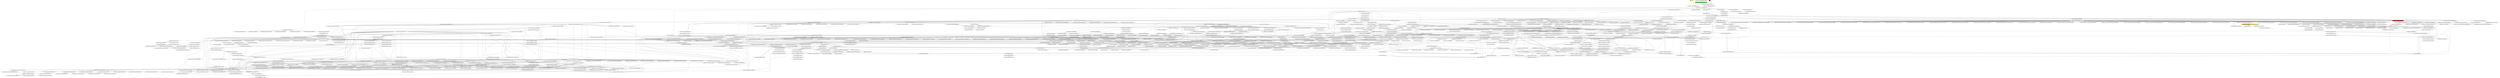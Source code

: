digraph enhanced {
	"ochiai" [style=striped shape=box fillcolor="yellow"];
	"d4" [style=striped shape=box fillcolor="yellow"];
	"com.google.javascript.jscomp.CommandLineRunner$Flags$BooleanOptionHandler#288" [style=striped shape=box fillcolor="orange:yellow"];
	"com.google.javascript.jscomp.CommandLineRunner#420" [style=striped shape=box fillcolor="red"];
	"real" [style=striped shape=box fillcolor="red"];
	"com.google.javascript.jscomp.CommandLineRunnerTest#155" [style=striped shape=box fillcolor="green"];
	"com.google.javascript.jscomp.JSSourceFile#78" -> "com.google.javascript.jscomp.SourceFile#93" [style=bold];
	"com.google.javascript.rhino.jstype.JSTypeRegistry#167" -> "com.google.javascript.rhino.jstype.BooleanType#54" [style=bold];
	"com.google.common.collect.Maps#642" -> "com.google.common.collect.ImmutableEntry#34" [style=bold];
	"com.google.javascript.jscomp.CodeConsumer#211" -> "com.google.javascript.jscomp.CodePrinter$CompactCodePrinter#424";
	"com.google.javascript.jscomp.CodeConsumer#183" -> "com.google.javascript.jscomp.CodePrinter$CompactCodePrinter#424";
	"com.google.javascript.jscomp.CodeConsumer#229" -> "com.google.javascript.jscomp.CodePrinter$CompactCodePrinter#424";
	"com.google.javascript.jscomp.CommandLineRunner#360" -> "com.google.javascript.jscomp.AbstractCommandLineRunner$CommandLineConfig#1218" [style=bold];
	"com.google.javascript.jscomp.mozilla.rhino.ObjToIntMap#362" -> "com.google.javascript.jscomp.mozilla.rhino.ObjToIntMap#326" [style=bold];
	"com.google.javascript.jscomp.Compiler#1267" -> "com.google.javascript.jscomp.CodePrinter$Builder#556";
	"com.google.javascript.rhino.jstype.UnionTypeBuilder#88" -> "com.google.javascript.rhino.jstype.BooleanType#50";
	"com.google.javascript.rhino.jstype.FunctionType#68" -> "com.google.javascript.rhino.jstype.PrototypeObjectType#348";
	"com.google.javascript.jscomp.mozilla.rhino.Parser#2517" -> "com.google.javascript.jscomp.mozilla.rhino.Parser#3295";
	"com.google.javascript.jscomp.CodeGenerator#87" -> "com.google.javascript.jscomp.CodeGenerator#696";
	"com.google.javascript.jscomp.CodeGenerator#725" -> "com.google.javascript.jscomp.CodeGenerator#696";
	"com.google.javascript.rhino.jstype.JSTypeRegistry#167" -> "com.google.javascript.rhino.jstype.PrototypeObjectType#342" [style=bold];
	"com.google.javascript.rhino.jstype.JSTypeRegistry#525" -> "com.google.javascript.rhino.jstype.FunctionType#641" [style=bold];
	"com.google.javascript.rhino.JSDocInfoBuilder#109" -> "com.google.javascript.rhino.JSDocInfo#1138";
	"com.google.javascript.jscomp.CommandLineRunner#360" -> "com.google.javascript.jscomp.AbstractCommandLineRunner$CommandLineConfig#1229" [style=bold];
	"com.google.javascript.jscomp.Compiler#1267" -> "com.google.javascript.jscomp.CodePrinter$Builder#565" [style=bold];
	"com.google.common.collect.LinkedHashMultimap$SetDecorator#216" -> "com.google.common.collect.LinkedHashMultimap$SetDecorator$1#217" [style=bold];
	"com.google.javascript.jscomp.parsing.JsDocInfoParser#145" -> "com.google.javascript.rhino.JSDocInfoBuilder#568";
	"com.google.javascript.jscomp.PrepareAst$PrepareAnnotations#152" -> "com.google.javascript.rhino.JSDocInfo#742";
	"com.google.javascript.jscomp.parsing.IRFactory#280" -> "com.google.javascript.jscomp.parsing.TypeSafeDispatcher#120" [style=bold];
	"com.google.javascript.rhino.jstype.FunctionPrototypeType#52" -> "com.google.javascript.rhino.jstype.PrototypeObjectType#332";
	"com.google.javascript.jscomp.parsing.IRFactory$TransformDispatcher#371" -> "com.google.javascript.jscomp.parsing.IRFactory$TransformDispatcher#387" [style=bold];
	"com.google.javascript.jscomp.mozilla.rhino.Parser#2177" -> "com.google.javascript.jscomp.mozilla.rhino.Parser#2190" [style=bold];
	"org.kohsuke.args4j.spi.BooleanOptionHandler#20" -> "org.kohsuke.args4j.spi.OptionHandler#40";
	"org.kohsuke.args4j.spi.StringOptionHandler#14" -> "org.kohsuke.args4j.spi.OptionHandler#40";
	"org.kohsuke.args4j.spi.OneArgumentOptionHandler#16" -> "org.kohsuke.args4j.spi.OptionHandler#40";
	"com.google.javascript.jscomp.CommandLineRunner$Flags$BooleanOptionHandler#283" -> "org.kohsuke.args4j.spi.OptionHandler#40";
	"org.kohsuke.args4j.spi.EnumOptionHandler#17" -> "org.kohsuke.args4j.spi.OptionHandler#40";
	"com.google.javascript.rhino.Node#1019" -> "com.google.javascript.rhino.Node#1026";
	"com.google.javascript.rhino.Node#1026" -> "com.google.javascript.rhino.Node#1026";
	"com.google.javascript.jscomp.CodeConsumer#211" -> "com.google.javascript.jscomp.CodePrinter$CompactCodePrinter#401";
	"com.google.javascript.jscomp.CodeConsumer#233" -> "com.google.javascript.jscomp.CodePrinter$CompactCodePrinter#401";
	"com.google.javascript.jscomp.NodeTraversal#443" -> "com.google.javascript.jscomp.NodeTraversal#443";
	"com.google.javascript.jscomp.NodeTraversal#484" -> "com.google.javascript.jscomp.NodeTraversal#443";
	"com.google.javascript.jscomp.NodeTraversal#250" -> "com.google.javascript.jscomp.NodeTraversal#443";
	"com.google.javascript.rhino.jstype.InstanceObjectType#54" -> "com.google.javascript.rhino.jstype.PrototypeObjectType#362" [style=bold];
	"com.google.javascript.jscomp.NodeTraversal#425" -> "com.google.javascript.jscomp.NodeTraversal#200";
	"com.google.javascript.rhino.JSDocInfoBuilder#87" -> "com.google.javascript.rhino.JSDocInfoBuilder#78" [style=bold];
	"com.google.common.collect.AbstractMultimap$WrappedCollection$WrappedIterator#520" -> "com.google.common.collect.LinkedHashMultimap$SetDecorator$1#228" [style=bold];
	"com.google.javascript.rhino.Node#728" -> "com.google.javascript.rhino.Node#719";
	"com.google.javascript.rhino.Node#758" -> "com.google.javascript.rhino.Node#719";
	"com.google.javascript.rhino.Node#769" -> "com.google.javascript.rhino.Node#719";
	"com.google.javascript.rhino.Node#895" -> "com.google.javascript.rhino.Node#719";
	"com.google.common.collect.AbstractMultimap$WrappedCollection$WrappedIterator#515" -> "com.google.common.collect.LinkedHashMultimap$SetDecorator$1#224";
	"com.google.javascript.jscomp.NodeTraversal#200" -> "com.google.javascript.jscomp.NodeTraversal#208" [style=bold];
	"com.google.javascript.jscomp.parsing.IRFactory$TransformDispatcher#283" -> "com.google.javascript.jscomp.mozilla.rhino.Node$NodeIterator#379";
	"com.google.javascript.jscomp.parsing.IRFactory$TransformDispatcher#286" -> "com.google.javascript.jscomp.mozilla.rhino.Node$NodeIterator#379";
	"com.google.javascript.rhino.Node#728" -> "com.google.javascript.rhino.Node$PropListItem#335";
	"com.google.javascript.rhino.Node$PropListItem#335" -> "com.google.javascript.rhino.Node$PropListItem#335";
	"com.google.javascript.jscomp.mozilla.rhino.Node#416" -> "com.google.javascript.jscomp.mozilla.rhino.Node$NodeIterator#374" [style=bold];
	"com.google.javascript.jscomp.SourceFile$Preloaded#284" -> "com.google.javascript.jscomp.SourceFile#78";
	"com.google.javascript.jscomp.JSSourceFile#72" -> "com.google.javascript.jscomp.SourceFile#78";
	"com.google.javascript.rhino.jstype.JSTypeRegistry#167" -> "com.google.javascript.rhino.jstype.StringType#54" [style=bold];
	"com.google.javascript.rhino.jstype.UnionTypeBuilder#88" -> "com.google.javascript.rhino.jstype.StringType#50";
	"com.google.javascript.rhino.jstype.JSTypeRegistry#749" -> "com.google.javascript.rhino.jstype.AllType#70";
	"com.google.javascript.jscomp.mozilla.rhino.ScriptRuntime#3639" -> "com.google.javascript.jscomp.mozilla.rhino.ScriptRuntime#3691";
	"com.google.common.collect.Sets#708" -> "com.google.common.collect.Sets#209";
	"com.google.common.collect.AbstractMapEntry#44" -> "com.google.common.collect.ImmutableEntry#44";
	"com.google.common.collect.AbstractMapEntry#53" -> "com.google.common.collect.ImmutableEntry#44";
	"com.google.common.collect.RegularImmutableMap#39" -> "com.google.common.collect.ImmutableEntry#44";
	"com.google.common.collect.ImmutableMap$Builder#182" -> "com.google.common.collect.ImmutableEntry#44";
	"com.google.javascript.jscomp.CommandLineRunner#360" -> "com.google.javascript.jscomp.AbstractCommandLineRunner$CommandLineConfig#1004" [style=bold];
	"com.google.javascript.jscomp.Compiler#1267" -> "com.google.javascript.jscomp.CodePrinter$Builder#581";
	"com.google.javascript.jscomp.parsing.IRFactory$TransformDispatcher#283" -> "com.google.javascript.jscomp.parsing.IRFactory$TransformDispatcher#371" [style=bold];
	"com.google.common.collect.AbstractMapEntry#44" -> "com.google.common.collect.ImmutableEntry#40";
	"com.google.common.collect.AbstractMapEntry#53" -> "com.google.common.collect.ImmutableEntry#40";
	"com.google.common.collect.RegularImmutableMap#39" -> "com.google.common.collect.ImmutableEntry#40";
	"com.google.common.collect.ImmutableMap$Builder#182" -> "com.google.common.collect.ImmutableEntry#40";
	"com.google.javascript.rhino.jstype.JSTypeRegistry#167" -> "com.google.javascript.rhino.jstype.AllType#55" [style=bold];
	"com.google.javascript.rhino.JSDocInfoBuilder#352" -> "com.google.javascript.rhino.JSDocInfoBuilder#789";
	"com.google.javascript.jscomp.parsing.JsDocInfoParser#2009" -> "com.google.javascript.rhino.JSDocInfoBuilder#87" [style=bold];
	"com.google.javascript.jscomp.CommandLineRunner#360" -> "com.google.javascript.jscomp.AbstractCommandLineRunner$CommandLineConfig#1244" [style=bold];
	"com.google.javascript.jscomp.mozilla.rhino.Parser#3257" -> "com.google.javascript.jscomp.mozilla.rhino.ast.StringLiteral#95" [style=bold];
	"com.google.javascript.jscomp.mozilla.rhino.Node$NodeIterator#368" -> "com.google.javascript.jscomp.mozilla.rhino.Node$NodeIterator#368";
	"com.google.javascript.jscomp.parsing.IRFactory$TransformDispatcher#283" -> "com.google.javascript.jscomp.mozilla.rhino.Node$NodeIterator#368";
	"com.google.javascript.rhino.jstype.FunctionType#68" -> "com.google.javascript.rhino.jstype.PrototypeObjectType#357" [style=bold];
	"com.google.javascript.jscomp.mozilla.rhino.Context#418" -> "com.google.javascript.jscomp.mozilla.rhino.ContextFactory#501" [style=bold];
	"com.google.javascript.rhino.jstype.PrototypeObjectType#362" -> "com.google.javascript.rhino.jstype.JSType#808";
	"com.google.javascript.rhino.jstype.ValueType#54" -> "com.google.javascript.rhino.jstype.JSType#808";
	"com.google.javascript.jscomp.Compiler#221" -> "com.google.javascript.jscomp.PrintStreamErrorManager#46";
	"org.kohsuke.args4j.CmdLineParser#177" -> "org.kohsuke.args4j.spi.StringOptionHandler#14" [style=bold];
	"com.google.javascript.jscomp.CodeConsumer#233" -> "com.google.javascript.jscomp.CodePrinter$CompactCodePrinter#469";
	"com.google.javascript.jscomp.CodePrinter$CompactCodePrinter#443" -> "com.google.javascript.jscomp.CodePrinter$CompactCodePrinter#469";
	"com.google.javascript.jscomp.Compiler#473" -> "com.google.javascript.jscomp.Compiler$1#473" [style=bold];
	"com.google.common.collect.ImmutableMap$Builder#197" -> "com.google.common.collect.ImmutableMap$Builder#202" [style=bold];
	"com.google.javascript.jscomp.parsing.ParserRunner#89" -> "com.google.javascript.jscomp.mozilla.rhino.Parser#152";
	"com.google.javascript.rhino.jstype.JSTypeRegistry#167" -> "com.google.javascript.rhino.jstype.JSTypeRegistry#950";
	"com.google.javascript.rhino.jstype.JSTypeRegistry#850" -> "com.google.javascript.rhino.jstype.JSTypeRegistry#950";
	"com.google.javascript.rhino.JSDocInfoBuilder#352" -> "com.google.javascript.rhino.JSDocInfo#793";
	"com.google.javascript.rhino.JSDocInfoBuilder#381" -> "com.google.javascript.rhino.JSDocInfo#797";
	"com.google.javascript.jscomp.Compiler#1267" -> "com.google.javascript.jscomp.CodePrinter$Builder#516";
	"com.google.javascript.jscomp.Compiler#1267" -> "com.google.javascript.jscomp.CodePrinter$Builder#507";
	"com.google.javascript.rhino.jstype.JSTypeRegistry#167" -> "com.google.javascript.rhino.jstype.JSTypeRegistry#958";
	"com.google.javascript.rhino.jstype.ErrorFunctionType#53" -> "com.google.javascript.rhino.jstype.JSTypeRegistry#958";
	"com.google.javascript.rhino.JSDocInfo#294" -> "com.google.javascript.rhino.JSDocInfo#306";
	"com.google.javascript.rhino.JSDocInfo#245" -> "com.google.javascript.rhino.JSDocInfo#306";
	"com.google.javascript.jscomp.PrepareAst#57" -> "com.google.javascript.jscomp.NodeTraversal#425";
	"com.google.javascript.jscomp.parsing.JsDocInfoParser#145" -> "com.google.javascript.rhino.JSDocInfoBuilder#381";
	"com.google.common.collect.ForwardingCollection#35" -> "com.google.common.collect.ForwardingObject#56";
	"com.google.javascript.jscomp.CodeGenerator#87" -> "com.google.javascript.jscomp.CodePrinter$MappedCodePrinter#84" [style=bold];
	"com.google.javascript.rhino.jstype.JSTypeRegistry#495" -> "com.google.javascript.rhino.jstype.BooleanType#103" [style=bold];
	"com.google.javascript.jscomp.mozilla.rhino.ast.StringLiteral#68" -> "com.google.javascript.jscomp.mozilla.rhino.ast.AstNode#182";
	"com.google.javascript.jscomp.mozilla.rhino.ast.VariableInitializer#81" -> "com.google.javascript.jscomp.mozilla.rhino.ast.AstNode#182";
	"com.google.javascript.jscomp.mozilla.rhino.ast.Comment#90" -> "com.google.javascript.jscomp.mozilla.rhino.ast.AstNode#182";
	"com.google.javascript.jscomp.mozilla.rhino.ast.ObjectLiteral#85" -> "com.google.javascript.jscomp.mozilla.rhino.ast.AstNode#182";
	"com.google.javascript.jscomp.mozilla.rhino.ast.ExpressionStatement#106" -> "com.google.javascript.jscomp.mozilla.rhino.ast.AstNode#182";
	"com.google.javascript.jscomp.mozilla.rhino.Parser#2079" -> "com.google.javascript.jscomp.mozilla.rhino.TokenStream#299";
	"com.google.javascript.jscomp.mozilla.rhino.Parser#322" -> "com.google.javascript.jscomp.mozilla.rhino.TokenStream#299";
	"com.google.javascript.jscomp.mozilla.rhino.Parser#1875" -> "com.google.javascript.jscomp.mozilla.rhino.TokenStream#299";
	"com.google.javascript.jscomp.mozilla.rhino.ast.FunctionNode#136" -> "com.google.javascript.jscomp.mozilla.rhino.ast.ScriptNode#85";
	"com.google.javascript.jscomp.mozilla.rhino.ast.AstRoot#70" -> "com.google.javascript.jscomp.mozilla.rhino.ast.ScriptNode#85";
	"com.google.javascript.jscomp.CommandLineRunner#360" -> "org.kohsuke.args4j.CmdLineParser#91" [style=bold];
	"com.google.javascript.jscomp.Compiler#221" -> "com.google.javascript.jscomp.PrintStreamErrorManager#64";
	"com.google.javascript.jscomp.CommandLineRunner$Flags$BooleanOptionHandler#288" -> "org.kohsuke.args4j.CmdLineParser$CmdLineImpl#403";
	"com.google.javascript.jscomp.mozilla.rhino.Parser#1875" -> "com.google.javascript.jscomp.mozilla.rhino.Parser#380";
	"com.google.javascript.jscomp.mozilla.rhino.Parser#2434" -> "com.google.javascript.jscomp.mozilla.rhino.Parser#380";
	"com.google.javascript.jscomp.mozilla.rhino.Parser#2138" -> "com.google.javascript.jscomp.mozilla.rhino.Parser#380";
	"com.google.javascript.jscomp.mozilla.rhino.Parser#2114" -> "com.google.javascript.jscomp.mozilla.rhino.Parser#380";
	"com.google.javascript.jscomp.mozilla.rhino.Parser#413" -> "com.google.javascript.jscomp.mozilla.rhino.Parser#380";
	"com.google.javascript.jscomp.mozilla.rhino.Parser#622" -> "com.google.javascript.jscomp.mozilla.rhino.Parser#380";
	"com.google.javascript.jscomp.mozilla.rhino.Parser#2177" -> "com.google.javascript.jscomp.mozilla.rhino.Parser#380";
	"com.google.javascript.jscomp.mozilla.rhino.Parser#2164" -> "com.google.javascript.jscomp.mozilla.rhino.Parser#380";
	"com.google.javascript.jscomp.mozilla.rhino.Parser#773" -> "com.google.javascript.jscomp.mozilla.rhino.Parser#380";
	"com.google.javascript.jscomp.mozilla.rhino.Parser#2151" -> "com.google.javascript.jscomp.mozilla.rhino.Parser#380";
	"com.google.javascript.jscomp.mozilla.rhino.Parser#693" -> "com.google.javascript.jscomp.mozilla.rhino.Parser#380";
	"com.google.javascript.jscomp.mozilla.rhino.Parser#2060" -> "com.google.javascript.jscomp.mozilla.rhino.Parser#380";
	"com.google.javascript.jscomp.mozilla.rhino.Parser#2190" -> "com.google.javascript.jscomp.mozilla.rhino.Parser#380";
	"com.google.javascript.jscomp.Compiler#1267" -> "com.google.javascript.jscomp.CodePrinter$Builder#525";
	"com.google.javascript.rhino.JSDocInfoBuilder#789" -> "com.google.javascript.rhino.JSDocInfo#786";
	"com.google.javascript.rhino.JSDocInfoBuilder#109" -> "com.google.javascript.rhino.JSDocInfoBuilder#123";
	"com.google.javascript.jscomp.parsing.JsDocInfoParser#102" -> "com.google.javascript.rhino.JSDocInfoBuilder#68" [style=bold];
	"com.google.common.collect.ImmutableMap$Builder#182" -> "com.google.common.collect.RegularImmutableMap#30";
	"com.google.common.collect.RegularImmutableMap#30" -> "com.google.common.collect.RegularImmutableMap#30";
	"com.google.javascript.jscomp.parsing.JsDocInfoParser#145" -> "com.google.javascript.rhino.JSDocInfoBuilder#133";
	"com.google.javascript.rhino.Node#797" -> "com.google.javascript.rhino.Node#728";
	"com.google.javascript.rhino.Node#783" -> "com.google.javascript.rhino.Node#728";
	"com.google.common.collect.ImmutableMap#103" -> "com.google.common.collect.RegularImmutableMap#39";
	"com.google.common.collect.ImmutableMap$Builder#202" -> "com.google.common.collect.RegularImmutableMap#39";
	"com.google.javascript.jscomp.mozilla.rhino.Parser#2800" -> "com.google.javascript.jscomp.mozilla.rhino.Parser#3082";
	"com.google.javascript.jscomp.parsing.IRFactory#178" -> "com.google.javascript.jscomp.parsing.IRFactory$NodeWithJsDoc#1163";
	"com.google.javascript.jscomp.parsing.IRFactory$NodeWithJsDoc#1163" -> "com.google.javascript.jscomp.parsing.IRFactory$NodeWithJsDoc#1163";
	"com.google.javascript.jscomp.parsing.IRFactory#245" -> "com.google.javascript.jscomp.parsing.IRFactory$NodeWithJsDoc#1163";
	"com.google.javascript.jscomp.mozilla.rhino.Node#220" -> "com.google.javascript.jscomp.mozilla.rhino.Node#520" [style=bold];
	"com.google.javascript.jscomp.mozilla.rhino.ast.VariableDeclaration#72" -> "com.google.javascript.jscomp.mozilla.rhino.ast.AstNode#171";
	"com.google.javascript.jscomp.mozilla.rhino.ast.Name#84" -> "com.google.javascript.jscomp.mozilla.rhino.ast.AstNode#171";
	"com.google.javascript.jscomp.mozilla.rhino.ast.Block#63" -> "com.google.javascript.jscomp.mozilla.rhino.ast.AstNode#171";
	"com.google.javascript.jscomp.mozilla.rhino.ast.FunctionCall#68" -> "com.google.javascript.jscomp.mozilla.rhino.ast.AstNode#171";
	"com.google.javascript.jscomp.CommandLineRunnerTest#315" -> "com.google.javascript.jscomp.JSSourceFile#55";
	"com.google.javascript.jscomp.CompilerTestCase#885" -> "com.google.javascript.jscomp.JSSourceFile#55";
	"com.google.javascript.jscomp.CommandLineRunnerTest#288" -> "com.google.javascript.jscomp.JSSourceFile#55";
	"com.google.javascript.jscomp.Tracer#422" -> "com.google.javascript.jscomp.Tracer#968";
	"com.google.javascript.jscomp.Tracer#251" -> "com.google.javascript.jscomp.Tracer#968";
	"com.google.javascript.jscomp.BasicErrorManager#57" -> "com.google.javascript.jscomp.PrintStreamErrorManager#69";
	"com.google.javascript.rhino.jstype.PrototypeObjectType#342" -> "com.google.javascript.rhino.jstype.FunctionType#819" [style=bold];
	"com.google.javascript.jscomp.parsing.IRFactory$TransformDispatcher#283" -> "com.google.javascript.rhino.Node#1092";
	"com.google.javascript.jscomp.parsing.IRFactory#178" -> "com.google.javascript.rhino.Node#1092";
	"com.google.javascript.jscomp.mozilla.rhino.ObjToIntMap#362" -> "com.google.javascript.jscomp.mozilla.rhino.ObjToIntMap#304" [style=bold];
	"com.google.javascript.rhino.jstype.JSTypeRegistry#167" -> "com.google.javascript.rhino.jstype.JSTypeRegistry#974";
	"com.google.javascript.rhino.jstype.JSTypeRegistry#950" -> "com.google.javascript.rhino.jstype.JSTypeRegistry#974";
	"com.google.javascript.jscomp.PrepareAst#72" -> "com.google.javascript.rhino.Node#515";
	"com.google.javascript.rhino.Node#1351" -> "com.google.javascript.rhino.Node#515";
	"com.google.javascript.jscomp.NodeTraversal#443" -> "com.google.javascript.rhino.Node#515";
	"com.google.javascript.jscomp.NodeTraversal#484" -> "com.google.javascript.rhino.Node#515";
	"com.google.javascript.jscomp.PrepareAst$PrepareAnnotations#152" -> "com.google.javascript.rhino.Node#515";
	"com.google.javascript.rhino.JSTypeExpression#91" -> "com.google.javascript.rhino.Node#515";
	"com.google.javascript.jscomp.NodeUtil#935" -> "com.google.javascript.rhino.Node#515";
	"com.google.javascript.jscomp.CodeGenerator#704" -> "com.google.javascript.rhino.Node#515";
	"com.google.javascript.jscomp.NodeUtil#726" -> "com.google.javascript.rhino.Node#515";
	"com.google.javascript.jscomp.CodeGenerator#87" -> "com.google.javascript.rhino.Node#515";
	"com.google.javascript.jscomp.parsing.IRFactory$TransformDispatcher#303" -> "com.google.javascript.rhino.Node#515";
	"com.google.javascript.jscomp.parsing.IRFactory#178" -> "com.google.javascript.rhino.Node#515";
	"com.google.javascript.jscomp.parsing.IRFactory$TransformDispatcher#387" -> "com.google.javascript.rhino.Node#515";
	"com.google.javascript.jscomp.NodeUtil#1020" -> "com.google.javascript.rhino.Node#515";
	"com.google.javascript.jscomp.parsing.IRFactory$TransformDispatcher#303" -> "com.google.javascript.rhino.Node#519";
	"com.google.javascript.jscomp.PrepareAst#72" -> "com.google.javascript.rhino.Node#758";
	"com.google.javascript.jscomp.NodeTraversal#625" -> "com.google.javascript.rhino.Node#758";
	"com.google.javascript.rhino.Node#1905" -> "com.google.javascript.rhino.Node#758";
	"com.google.javascript.jscomp.CodeConsumer#183" -> "com.google.javascript.jscomp.CodePrinter$CompactCodePrinter#443";
	"com.google.javascript.rhino.jstype.FunctionPrototypeType#52" -> "com.google.javascript.rhino.jstype.PrototypeObjectType#327";
	"com.google.javascript.jscomp.parsing.IRFactory$TransformDispatcher#283" -> "com.google.javascript.jscomp.mozilla.rhino.ast.ScriptNode#93";
	"com.google.javascript.jscomp.parsing.IRFactory#133" -> "com.google.javascript.jscomp.mozilla.rhino.ast.ScriptNode#93";
	"com.google.javascript.jscomp.RhinoErrorReporter#70" -> "com.google.common.collect.ImmutableMap#103" [style=bold];
	"com.google.javascript.jscomp.CommandLineRunner#443" -> "com.google.javascript.jscomp.Compiler#170";
	"com.google.javascript.rhino.jstype.FunctionType#338" -> "com.google.javascript.rhino.jstype.FunctionType#802" [style=bold];
	"com.google.javascript.jscomp.CommandLineRunner#360" -> "com.google.javascript.jscomp.AbstractCommandLineRunner$CommandLineConfig#1207" [style=bold];
	"com.google.javascript.jscomp.parsing.JsDocInfoParser#2017" -> "com.google.javascript.rhino.JSDocInfoBuilder#109" [style=bold];
	"com.google.javascript.jscomp.mozilla.rhino.ast.AstNode#235" -> "com.google.javascript.jscomp.mozilla.rhino.ast.AstNode#198";
	"com.google.javascript.rhino.jstype.JSTypeRegistry#167" -> "com.google.javascript.rhino.jstype.ErrorFunctionType#53" [style=bold];
	"com.google.javascript.rhino.JSDocInfoBuilder#789" -> "com.google.javascript.rhino.JSDocInfo#326";
	"com.google.javascript.rhino.JSDocInfoBuilder#568" -> "com.google.javascript.rhino.JSDocInfo#326";
	"com.google.javascript.jscomp.CommandLineRunnerTest#242" -> "com.google.javascript.jscomp.CommandLineRunnerTest#288";
	"com.google.javascript.jscomp.parsing.JsDocInfoParser#145" -> "com.google.javascript.rhino.JSDocInfoBuilder#352";
	"com.google.javascript.jscomp.parsing.IRFactory$TransformDispatcher#283" -> "com.google.javascript.rhino.Node#503";
	"com.google.javascript.rhino.jstype.FunctionParamBuilder#122" -> "com.google.javascript.rhino.Node#503";
	"com.google.javascript.rhino.jstype.FunctionParamBuilder#95" -> "com.google.javascript.rhino.jstype.JSTypeRegistry#749";
	"com.google.javascript.rhino.jstype.FunctionParamBuilder#80" -> "com.google.javascript.rhino.jstype.JSTypeRegistry#749";
	"com.google.javascript.rhino.jstype.JSTypeRegistry#167" -> "com.google.javascript.rhino.jstype.JSTypeRegistry#509" [style=bold];
	"com.google.javascript.jscomp.parsing.JsDocInfoParser#1907" -> "com.google.javascript.rhino.Node#507";
	"com.google.javascript.jscomp.mozilla.rhino.Parser#622" -> "com.google.javascript.jscomp.mozilla.rhino.Node#543";
	"com.google.javascript.jscomp.mozilla.rhino.ast.ExpressionStatement#122" -> "com.google.javascript.jscomp.mozilla.rhino.Node#543";
	"com.google.javascript.jscomp.mozilla.rhino.Parser#2079" -> "com.google.javascript.jscomp.mozilla.rhino.Node#543";
	"com.google.javascript.jscomp.mozilla.rhino.Parser#2462" -> "com.google.javascript.jscomp.mozilla.rhino.Node#543";
	"com.google.javascript.jscomp.mozilla.rhino.Parser#2607" -> "com.google.javascript.jscomp.mozilla.rhino.Node#543";
	"com.google.javascript.jscomp.mozilla.rhino.Parser#3230" -> "com.google.javascript.jscomp.mozilla.rhino.Node#543";
	"com.google.javascript.jscomp.mozilla.rhino.Parser#2517" -> "com.google.javascript.jscomp.mozilla.rhino.Node#543";
	"com.google.javascript.jscomp.mozilla.rhino.Parser#3082" -> "com.google.javascript.jscomp.mozilla.rhino.Node#543";
	"com.google.javascript.jscomp.mozilla.rhino.Parser#1875" -> "com.google.javascript.jscomp.mozilla.rhino.Node#543";
	"com.google.javascript.jscomp.mozilla.rhino.Parser#989" -> "com.google.javascript.jscomp.mozilla.rhino.Node#543";
	"com.google.javascript.jscomp.mozilla.rhino.Parser#280" -> "com.google.javascript.jscomp.mozilla.rhino.Node#543";
	"com.google.javascript.jscomp.mozilla.rhino.Parser#3257" -> "com.google.javascript.jscomp.mozilla.rhino.Node#543";
	"com.google.common.collect.AbstractSetMultimap#80" -> "com.google.common.collect.AbstractMultimap#194";
	"com.google.javascript.jscomp.mozilla.rhino.Parser#2321" -> "com.google.javascript.jscomp.mozilla.rhino.Parser#395";
	"com.google.javascript.jscomp.JSSourceFile#55" -> "com.google.javascript.jscomp.JSSourceFile#72" [style=bold];
	"com.google.javascript.jscomp.JsAst#78" -> "com.google.javascript.jscomp.JSSourceFile#78";
	"com.google.javascript.jscomp.CodePrinter$CompactCodePrinter#390" -> "com.google.javascript.jscomp.CodePrinter$MappedCodePrinter#57";
	"com.google.javascript.jscomp.mozilla.rhino.ast.FunctionNode#237" -> "com.google.javascript.jscomp.mozilla.rhino.ast.AstNode#191";
	"com.google.javascript.jscomp.mozilla.rhino.Parser#1099" -> "com.google.javascript.jscomp.mozilla.rhino.ast.AstNode#191";
	"com.google.javascript.jscomp.mozilla.rhino.ast.InfixExpression#85" -> "com.google.javascript.jscomp.mozilla.rhino.ast.AstNode#191";
	"com.google.javascript.jscomp.mozilla.rhino.Parser#276" -> "com.google.javascript.jscomp.mozilla.rhino.ast.AstNode#191";
	"com.google.javascript.jscomp.mozilla.rhino.Parser#693" -> "com.google.javascript.jscomp.mozilla.rhino.ast.AstNode#191";
	"com.google.javascript.jscomp.mozilla.rhino.Parser#2517" -> "com.google.javascript.jscomp.mozilla.rhino.ast.AstNode#191";
	"com.google.javascript.jscomp.mozilla.rhino.ast.AstNode#263" -> "com.google.javascript.jscomp.mozilla.rhino.ast.AstNode#191";
	"com.google.javascript.jscomp.mozilla.rhino.ast.InfixExpression#92" -> "com.google.javascript.jscomp.mozilla.rhino.ast.AstNode#191";
	"com.google.javascript.jscomp.mozilla.rhino.Parser#2060" -> "com.google.javascript.jscomp.mozilla.rhino.ast.AstNode#191";
	"com.google.javascript.jscomp.mozilla.rhino.ast.ExpressionStatement#91" -> "com.google.javascript.jscomp.mozilla.rhino.ast.AstNode#191";
	"com.google.javascript.jscomp.mozilla.rhino.ast.AstNode#207" -> "com.google.javascript.jscomp.mozilla.rhino.ast.AstNode#191";
	"com.google.common.collect.ImmutableMap#103" -> "com.google.common.collect.ImmutableMap#136";
	"com.google.common.collect.ImmutableMap$Builder#171" -> "com.google.common.collect.ImmutableMap#136";
	"com.google.javascript.jscomp.CodeGenerator#75" -> "com.google.javascript.jscomp.CodeConsumer#211";
	"com.google.javascript.jscomp.CodeConsumer#91" -> "com.google.javascript.jscomp.CodeConsumer#211";
	"com.google.javascript.jscomp.CommandLineRunnerTest#242" -> "com.google.common.base.Joiner#171";
	"com.google.javascript.jscomp.CommandLineRunnerTest#155" -> "com.google.javascript.jscomp.CommandLineRunnerTest#234";
	"com.google.javascript.rhino.jstype.JSTypeRegistry#167" -> "com.google.javascript.rhino.jstype.JSTypeRegistry#995" [style=bold];
	"com.google.javascript.jscomp.mozilla.rhino.Parser#2462" -> "com.google.javascript.jscomp.mozilla.rhino.Parser#2800";
	"com.google.javascript.jscomp.CommandLineRunnerTest#226" -> "com.google.javascript.jscomp.CommandLineRunnerTest#230" [style=bold];
	"com.google.javascript.jscomp.CompilerOptions#773" -> "com.google.javascript.jscomp.DiagnosticGroupWarningsGuard#31" [style=bold];
	"org.kohsuke.args4j.CmdLineParser#164" -> "org.kohsuke.args4j.CmdLineParser#486";
	"org.kohsuke.args4j.CmdLineParser#424" -> "org.kohsuke.args4j.CmdLineParser#486";
	"com.google.javascript.jscomp.NodeTraversal#443" -> "com.google.javascript.jscomp.NodeTraversal#625";
	"com.google.common.collect.AbstractMultimap$WrappedCollection#427" -> "com.google.common.collect.AbstractMultimap#87";
	"com.google.common.collect.AbstractMultimap$WrappedCollection$WrappedIterator#490" -> "com.google.common.collect.AbstractMultimap#87";
	"com.google.common.collect.AbstractMultimap$WrappedCollection$WrappedIterator#520" -> "com.google.common.collect.AbstractMultimap#87";
	"com.google.javascript.jscomp.parsing.JsDocInfoParser#1444" -> "com.google.javascript.jscomp.parsing.JsDocInfoParser#1898";
	"com.google.javascript.jscomp.parsing.JsDocInfoParser#1331" -> "com.google.javascript.jscomp.parsing.JsDocInfoParser#1898";
	"com.google.javascript.jscomp.mozilla.rhino.TokenStream#1281" -> "com.google.javascript.jscomp.mozilla.rhino.TokenStream#1402";
	"com.google.javascript.jscomp.mozilla.rhino.Parser#2517" -> "com.google.javascript.jscomp.mozilla.rhino.ast.FunctionCall#89";
	"com.google.javascript.jscomp.parsing.Config#72" -> "com.google.common.collect.ImmutableMap#125";
	"com.google.common.base.Joiner#171" -> "com.google.common.base.Joiner#163" [style=bold];
	"org.kohsuke.args4j.CmdLineParser#155" -> "org.kohsuke.args4j.MultiValueFieldSetter#29" [style=bold];
	"com.google.javascript.jscomp.Compiler#261" -> "com.google.javascript.jscomp.Compiler#393";
	"com.google.javascript.jscomp.Compiler#240" -> "com.google.javascript.jscomp.Compiler#393";
	"com.google.javascript.jscomp.mozilla.rhino.ContextFactory#440" -> "com.google.javascript.jscomp.mozilla.rhino.Kit#316";
	"com.google.javascript.jscomp.mozilla.rhino.ContextFactory#451" -> "com.google.javascript.jscomp.mozilla.rhino.Kit#316";
	"com.google.javascript.rhino.jstype.UnionTypeBuilder#137" -> "com.google.javascript.rhino.jstype.UnionType#78";
	"com.google.javascript.jscomp.CommandLineRunnerTest#155" -> "com.google.javascript.jscomp.CommandLineRunnerTest#226";
	"org.kohsuke.args4j.CmdLineParser#133" -> "org.kohsuke.args4j.MultiValueFieldSetter#20" [style=bold];
	"com.google.javascript.rhino.jstype.ObjectType#219" -> "com.google.javascript.rhino.jstype.JSTypeRegistry#525" [style=bold];
	"com.google.javascript.jscomp.parsing.JsDocInfoParser#145" -> "com.google.common.collect.RegularImmutableMap#73";
	"com.google.common.collect.ImmutableMap#297" -> "com.google.common.collect.RegularImmutableMap#73";
	"com.google.javascript.jscomp.parsing.JsDocInfoParser#145" -> "com.google.javascript.rhino.JSDocInfoBuilder#176";
	"com.google.javascript.jscomp.CommandLineRunnerTest#288" -> "com.google.javascript.jscomp.AbstractCommandLineRunner#147" [style=bold];
	"com.google.javascript.jscomp.parsing.JsDocInfoParser#145" -> "com.google.javascript.jscomp.parsing.JsDocInfoParser#901";
	"com.google.javascript.jscomp.parsing.IRFactory$TransformDispatcher#283" -> "com.google.javascript.jscomp.mozilla.rhino.ast.FunctionCall#79";
	"com.google.javascript.jscomp.mozilla.rhino.CompilerEnvirons#68" -> "com.google.javascript.jscomp.mozilla.rhino.Context#2188" [style=bold];
	"com.google.javascript.jscomp.CommandLineRunnerTest#315" -> "com.google.javascript.jscomp.CommandLineRunner#344";
	"com.google.javascript.jscomp.CommandLineRunnerTest#288" -> "com.google.javascript.jscomp.CommandLineRunner#344";
	"com.google.javascript.rhino.JSDocInfo#975" -> "com.google.javascript.rhino.JSDocInfo#931";
	"com.google.javascript.rhino.jstype.JSTypeRegistry#167" -> "com.google.javascript.rhino.jstype.JSTypeRegistry#777";
	"com.google.javascript.rhino.jstype.InstanceObjectType#65" -> "com.google.javascript.rhino.jstype.PrototypeObjectType#99";
	"com.google.javascript.rhino.jstype.PrototypeObjectType#90" -> "com.google.javascript.rhino.jstype.PrototypeObjectType#99";
	"com.google.javascript.rhino.jstype.FunctionType#189" -> "com.google.javascript.rhino.jstype.PrototypeObjectType#99";
	"com.google.javascript.rhino.jstype.FunctionPrototypeType#59" -> "com.google.javascript.rhino.jstype.PrototypeObjectType#99";
	"com.google.javascript.jscomp.parsing.JsDocInfoParser#901" -> "com.google.javascript.rhino.JSDocInfoBuilder#163";
	"com.google.javascript.jscomp.parsing.JsDocInfoParser#930" -> "com.google.javascript.rhino.JSDocInfoBuilder#163";
	"com.google.common.collect.AbstractMapEntry#44" -> "com.google.common.base.Objects#53";
	"com.google.javascript.jscomp.mozilla.rhino.ast.InfixExpression#85" -> "com.google.javascript.jscomp.mozilla.rhino.ast.AstNode#163";
	"com.google.javascript.jscomp.mozilla.rhino.ast.Jump#61" -> "com.google.javascript.jscomp.mozilla.rhino.ast.AstNode#163";
	"com.google.javascript.jscomp.mozilla.rhino.ast.AstNode#171" -> "com.google.javascript.jscomp.mozilla.rhino.ast.AstNode#163";
	"com.google.javascript.jscomp.mozilla.rhino.ast.AstNode#182" -> "com.google.javascript.jscomp.mozilla.rhino.ast.AstNode#163";
	"com.google.javascript.jscomp.mozilla.rhino.Parser#2517" -> "com.google.javascript.jscomp.mozilla.rhino.ast.FunctionCall#68";
	"com.google.javascript.jscomp.CodeGenerator#87" -> "com.google.javascript.jscomp.CodePrinter$MappedCodePrinter#107" [style=bold];
	"com.google.common.collect.RegularImmutableSet#39" -> "com.google.common.collect.ImmutableSet$ArrayImmutableSet#294";
	"com.google.common.collect.ImmutableMap$Builder#182" -> "com.google.common.collect.ImmutableSet$ArrayImmutableSet#290";
	"com.google.common.collect.ImmutableSet$ArrayImmutableSet#290" -> "com.google.common.collect.ImmutableSet$ArrayImmutableSet#290";
	"com.google.javascript.jscomp.parsing.Config#72" -> "com.google.common.collect.ImmutableSet$ArrayImmutableSet#290";
	"com.google.javascript.jscomp.JSModule#75" -> "com.google.javascript.jscomp.CompilerInput#195" [style=bold];
	"com.google.javascript.jscomp.TypeValidator#115" -> "com.google.javascript.rhino.jstype.JSTypeRegistry#789";
	"com.google.javascript.jscomp.CommandLineRunnerTest#234" -> "com.google.javascript.jscomp.CommandLineRunnerTest#242";
	"com.google.javascript.jscomp.CommandLineRunnerTest#230" -> "com.google.javascript.jscomp.CommandLineRunnerTest#242";
	"com.google.javascript.jscomp.Compiler#170" -> "com.google.javascript.jscomp.GoogleCodingConvention#32";
	"com.google.javascript.jscomp.AbstractCommandLineRunner#129" -> "com.google.javascript.jscomp.AbstractCommandLineRunner#124" [style=bold];
	"com.google.javascript.jscomp.CommandLineRunner#420" -> "com.google.javascript.jscomp.AbstractCommandLineRunner#129" [style=bold];
	"com.google.javascript.rhino.jstype.JSTypeRegistry#1055" -> "com.google.javascript.rhino.jstype.PrototypeObjectType#90" [style=bold];
	"com.google.javascript.rhino.JSDocInfoBuilder#789" -> "com.google.javascript.rhino.JSDocInfo#919";
	"com.google.javascript.jscomp.CompilerInput#73" -> "com.google.javascript.jscomp.JsAst#43";
	"com.google.javascript.rhino.jstype.FunctionType#555" -> "com.google.javascript.rhino.jstype.FunctionPrototypeType#52";
	"com.google.javascript.rhino.jstype.ObjectType#407" -> "com.google.javascript.rhino.jstype.FunctionPrototypeType#52";
	"com.google.javascript.rhino.jstype.PrototypeObjectType#407" -> "com.google.javascript.rhino.jstype.FunctionPrototypeType#52";
	"com.google.javascript.rhino.jstype.ObjectType#384" -> "com.google.javascript.rhino.jstype.FunctionPrototypeType#52";
	"com.google.common.base.Joiner#163" -> "com.google.common.base.Joiner#131" [style=bold];
	"com.google.javascript.jscomp.LightweightMessageFormatter#50" -> "com.google.javascript.jscomp.AbstractMessageFormatter#33" [style=bold];
	"com.google.javascript.jscomp.mozilla.rhino.Parser#2517" -> "com.google.javascript.jscomp.mozilla.rhino.Parser#2607";
	"com.google.javascript.jscomp.ErrorFormat$2#38" -> "com.google.javascript.jscomp.AbstractMessageFormatter#38" [style=bold];
	"com.google.javascript.rhino.jstype.JSTypeRegistry#167" -> "com.google.javascript.rhino.jstype.JSTypeRegistry$3#433" [style=bold];
	"com.google.javascript.jscomp.PrepareAst#99" -> "com.google.javascript.jscomp.NodeUtil#935";
	"com.google.javascript.jscomp.mozilla.rhino.Parser#1990" -> "com.google.javascript.jscomp.mozilla.rhino.Parser#1994";
	"com.google.javascript.jscomp.mozilla.rhino.Parser#1875" -> "com.google.javascript.jscomp.mozilla.rhino.Parser#1994";
	"com.google.javascript.rhino.jstype.FunctionType#473" -> "com.google.javascript.rhino.jstype.FunctionPrototypeType#59";
	"com.google.javascript.rhino.jstype.FunctionPrototypeType#66" -> "com.google.javascript.rhino.jstype.FunctionPrototypeType#59";
	"com.google.javascript.rhino.jstype.JSTypeRegistry#167" -> "com.google.javascript.rhino.jstype.FunctionPrototypeType#59";
	"com.google.javascript.rhino.jstype.FunctionType#323" -> "com.google.javascript.rhino.jstype.FunctionPrototypeType#59";
	"com.google.javascript.jscomp.mozilla.rhino.Parser#773" -> "com.google.javascript.jscomp.mozilla.rhino.Parser#1990";
	"com.google.javascript.jscomp.mozilla.rhino.Parser#693" -> "com.google.javascript.jscomp.mozilla.rhino.Parser#1990";
	"com.google.javascript.jscomp.parsing.JsDocInfoParser#145" -> "com.google.javascript.jscomp.parsing.JsDocInfoParser#1216" [style=bold];
	"com.google.javascript.jscomp.CodeGenerator#79" -> "com.google.javascript.jscomp.CodeGenerator#894" [style=bold];
	"com.google.javascript.jscomp.parsing.IRFactory#245" -> "com.google.javascript.rhino.Node#1913";
	"com.google.javascript.jscomp.CompilerInput#86" -> "com.google.javascript.jscomp.JsAst#50";
	"com.google.javascript.jscomp.mozilla.rhino.ast.AstNode#163" -> "com.google.javascript.jscomp.mozilla.rhino.Node#131" [style=bold];
	"com.google.common.collect.LinkedHashMultimap$SetDecorator#171" -> "com.google.common.collect.ForwardingSet#36" [style=bold];
	"com.google.javascript.rhino.jstype.FunctionType#311" -> "com.google.javascript.rhino.jstype.FunctionPrototypeType#66";
	"com.google.javascript.jscomp.Compiler#261" -> "com.google.javascript.jscomp.Compiler#358" [style=bold];
	"com.google.javascript.rhino.jstype.JSTypeRegistry#495" -> "com.google.javascript.rhino.jstype.VoidType#97";
	"com.google.javascript.jscomp.PrepareAst$PrepareAnnotations#152" -> "com.google.javascript.rhino.Node#1905";
	"com.google.javascript.jscomp.parsing.JsDocInfoParser#1444" -> "com.google.javascript.jscomp.parsing.JsDocInfoParser#1469" [style=bold];
	"com.google.javascript.jscomp.ClosureCodingConvention#37" -> "com.google.javascript.jscomp.DefaultCodingConvention#33" [style=bold];
	"com.google.javascript.jscomp.mozilla.rhino.Parser#2079" -> "com.google.javascript.jscomp.mozilla.rhino.ast.Assignment#68";
	"com.google.javascript.jscomp.parsing.IRFactory#228" -> "com.google.javascript.jscomp.parsing.JsDocTokenStream#47";
	"com.google.javascript.jscomp.CommandLineRunner#360" -> "org.kohsuke.args4j.CmdLineParser#424" [style=bold];
	"com.google.javascript.jscomp.PrepareAst$PrepareAnnotations#152" -> "com.google.javascript.jscomp.GoogleCodingConvention#61";
	"com.google.javascript.rhino.JSDocInfoBuilder#789" -> "com.google.javascript.rhino.JSDocInfo#975";
	"com.google.javascript.jscomp.ClosureCodingConvention#37" -> "com.google.common.collect.ImmutableSet#147" [style=bold];
	"com.google.javascript.jscomp.mozilla.rhino.Parser#3082" -> "com.google.javascript.jscomp.mozilla.rhino.ast.ObjectLiteral#102";
	"com.google.javascript.rhino.JSDocInfoBuilder#123" -> "com.google.javascript.rhino.JSDocInfo#732";
	"com.google.javascript.jscomp.JsAst#50" -> "com.google.javascript.jscomp.JsAst#78" [style=bold];
	"com.google.common.collect.LinkedHashMultimap#69" -> "com.google.common.collect.AbstractSetMultimap#80";
	"com.google.javascript.rhino.jstype.JSTypeRegistry#495" -> "com.google.javascript.rhino.jstype.StringType#92" [style=bold];
	"com.google.javascript.rhino.JSDocInfoBuilder#87" -> "com.google.javascript.rhino.JSDocInfo#1116";
	"com.google.javascript.jscomp.Compiler#261" -> "com.google.javascript.jscomp.Compiler#330" [style=bold];
	"com.google.javascript.jscomp.CodeGenerator#87" -> "com.google.javascript.jscomp.NodeUtil#726";
	"com.google.javascript.jscomp.parsing.JsDocInfoParser#1975" -> "com.google.javascript.jscomp.parsing.JsDocTokenStream#63";
	"com.google.javascript.jscomp.parsing.JsDocInfoParser#1396" -> "com.google.javascript.jscomp.parsing.JsDocInfoParser#1444";
	"com.google.javascript.rhino.jstype.FunctionParamBuilder#95" -> "com.google.javascript.rhino.Node#1923";
	"com.google.javascript.jscomp.JsAst#78" -> "com.google.javascript.jscomp.JsAst#88" [style=bold];
	"com.google.javascript.rhino.jstype.BooleanType#54" -> "com.google.javascript.rhino.jstype.ValueType#49";
	"com.google.javascript.rhino.jstype.NumberType#54" -> "com.google.javascript.rhino.jstype.ValueType#49";
	"com.google.javascript.rhino.jstype.VoidType#55" -> "com.google.javascript.rhino.jstype.ValueType#49";
	"com.google.javascript.rhino.jstype.NullType#55" -> "com.google.javascript.rhino.jstype.ValueType#49";
	"com.google.javascript.rhino.jstype.StringType#54" -> "com.google.javascript.rhino.jstype.ValueType#49";
	"com.google.javascript.jscomp.CommandLineRunner#360" -> "com.google.javascript.jscomp.AbstractCommandLineRunner$CommandLineConfig#976" [style=bold];
	"com.google.javascript.jscomp.RhinoErrorReporter$NewRhinoErrorReporter#147" -> "com.google.javascript.jscomp.RhinoErrorReporter$NewRhinoErrorReporter#151" [style=bold];
	"com.google.javascript.jscomp.mozilla.rhino.ast.FunctionNode#136" -> "com.google.javascript.jscomp.mozilla.rhino.ast.FunctionNode#153" [style=bold];
	"com.google.javascript.jscomp.mozilla.rhino.TokenStream#320" -> "com.google.javascript.jscomp.mozilla.rhino.TokenStream#1250";
	"com.google.javascript.jscomp.WarningLevel#35" -> "com.google.javascript.jscomp.WarningLevel#66";
	"com.google.javascript.jscomp.Compiler#170" -> "com.google.javascript.jscomp.Compiler$3#687" [style=bold];
	"org.kohsuke.args4j.CmdLineParser#177" -> "org.kohsuke.args4j.FieldSetter#22" [style=bold];
	"com.google.javascript.jscomp.Compiler#977" -> "com.google.javascript.jscomp.Compiler#1533";
	"com.google.javascript.jscomp.Compiler#358" -> "com.google.javascript.jscomp.Compiler#1533";
	"com.google.javascript.jscomp.Compiler#457" -> "com.google.javascript.jscomp.Compiler#1533";
	"com.google.javascript.jscomp.Compiler#221" -> "com.google.javascript.jscomp.Compiler#202" [style=bold];
	"com.google.javascript.jscomp.parsing.JsDocInfoParser#1903" -> "com.google.javascript.jscomp.parsing.JsDocTokenStream#231";
	"com.google.javascript.jscomp.parsing.JsDocInfoParser#901" -> "com.google.javascript.jscomp.parsing.JsDocTokenStream#231";
	"com.google.javascript.jscomp.parsing.JsDocInfoParser#1898" -> "com.google.javascript.jscomp.parsing.JsDocTokenStream#231";
	"com.google.javascript.jscomp.parsing.JsDocInfoParser#145" -> "com.google.javascript.jscomp.parsing.JsDocTokenStream#231";
	"com.google.javascript.jscomp.parsing.JsDocInfoParser#1115" -> "com.google.javascript.jscomp.parsing.JsDocTokenStream#231";
	"com.google.javascript.jscomp.parsing.JsDocInfoParser#1907" -> "com.google.javascript.jscomp.parsing.JsDocTokenStream#231";
	"com.google.javascript.jscomp.parsing.JsDocInfoParser#930" -> "com.google.javascript.jscomp.parsing.JsDocTokenStream#231";
	"org.kohsuke.args4j.CmdLineParser#155" -> "org.kohsuke.args4j.FieldSetter#26" [style=bold];
	"org.kohsuke.args4j.CmdLineParser#424" -> "org.kohsuke.args4j.CmdLineParser#515";
	"com.google.javascript.jscomp.parsing.JsDocInfoParser#1469" -> "com.google.javascript.jscomp.parsing.JsDocTokenStream#234";
	"com.google.javascript.jscomp.parsing.JsDocInfoParser#145" -> "com.google.javascript.jscomp.parsing.JsDocTokenStream#234";
	"com.google.javascript.jscomp.parsing.JsDocInfoParser#1501" -> "com.google.javascript.jscomp.parsing.JsDocTokenStream#234";
	"com.google.javascript.jscomp.parsing.JsDocTokenStream#63" -> "com.google.javascript.jscomp.parsing.JsDocTokenStream#239";
	"com.google.javascript.jscomp.parsing.JsDocTokenStream#206" -> "com.google.javascript.jscomp.parsing.JsDocTokenStream#239";
	"com.google.javascript.rhino.ScriptOrFnNode#47" -> "com.google.javascript.rhino.ObjToIntMap#128";
	"com.google.javascript.jscomp.mozilla.rhino.Parser#949" -> "com.google.javascript.jscomp.mozilla.rhino.Parser#989" [style=bold];
	"com.google.javascript.jscomp.parsing.IRFactory$TransformDispatcher#283" -> "com.google.javascript.rhino.Node#499";
	"com.google.javascript.jscomp.mozilla.rhino.Parser#499" -> "com.google.javascript.jscomp.mozilla.rhino.CompilerEnvirons#277";
	"com.google.javascript.jscomp.mozilla.rhino.Parser#773" -> "com.google.javascript.jscomp.mozilla.rhino.CompilerEnvirons#277";
	"com.google.common.collect.ImmutableSet#253" -> "com.google.common.collect.Hashing#38";
	"com.google.common.collect.RegularImmutableMap#39" -> "com.google.common.collect.Hashing#38";
	"com.google.common.collect.RegularImmutableMap#73" -> "com.google.common.collect.Hashing#38";
	"com.google.javascript.jscomp.CommandLineRunner#360" -> "com.google.javascript.jscomp.AbstractCommandLineRunner$CommandLineConfig#984" [style=bold];
	"com.google.javascript.jscomp.CodeGenerator#87" -> "com.google.javascript.jscomp.CodeConsumer#164";
	"com.google.common.collect.AbstractSetMultimap#34" -> "com.google.common.collect.AbstractMultimap#337";
	"com.google.javascript.jscomp.CommandLineRunner$Flags$BooleanOptionHandler#288" -> "org.kohsuke.args4j.FieldSetter#31";
	"com.google.common.collect.ImmutableSet$ArrayImmutableSet#290" -> "com.google.common.collect.Iterators#931" [style=bold];
	"com.google.javascript.rhino.jstype.ValueType#49" -> "com.google.javascript.rhino.jstype.JSType#106";
	"com.google.javascript.rhino.jstype.ObjectType#89" -> "com.google.javascript.rhino.jstype.JSType#106";
	"com.google.javascript.rhino.jstype.ArrowType#61" -> "com.google.javascript.rhino.jstype.JSType#106";
	"com.google.javascript.rhino.jstype.AllType#55" -> "com.google.javascript.rhino.jstype.JSType#106";
	"com.google.javascript.rhino.jstype.UnionType#78" -> "com.google.javascript.rhino.jstype.JSType#106";
	"com.google.javascript.jscomp.JsAst#88" -> "com.google.javascript.jscomp.Compiler#1520";
	"com.google.javascript.jscomp.Compiler#1533" -> "com.google.javascript.jscomp.Compiler#1520";
	"com.google.javascript.jscomp.parsing.JsDocInfoParser#145" -> "com.google.javascript.jscomp.parsing.JsDocInfoParser#868";
	"com.google.javascript.jscomp.parsing.JsDocTokenStream#63" -> "com.google.javascript.jscomp.parsing.JsDocTokenStream#244";
	"com.google.javascript.jscomp.parsing.JsDocTokenStream#206" -> "com.google.javascript.jscomp.parsing.JsDocTokenStream#244";
	"com.google.javascript.jscomp.parsing.IRFactory#133" -> "com.google.javascript.jscomp.parsing.IRFactory#245";
	"com.google.javascript.rhino.jstype.VoidType#51" -> "com.google.javascript.rhino.jstype.ValueType#54";
	"com.google.javascript.rhino.jstype.NullType#51" -> "com.google.javascript.rhino.jstype.ValueType#54";
	"com.google.javascript.rhino.jstype.NumberType#50" -> "com.google.javascript.rhino.jstype.ValueType#54";
	"com.google.javascript.rhino.jstype.BooleanType#50" -> "com.google.javascript.rhino.jstype.ValueType#54";
	"com.google.javascript.rhino.jstype.StringType#50" -> "com.google.javascript.rhino.jstype.ValueType#54";
	"com.google.javascript.rhino.jstype.FunctionParamBuilder#80" -> "com.google.javascript.rhino.Node#1943" [style=bold];
	"com.google.javascript.jscomp.CommandLineRunner#360" -> "com.google.javascript.jscomp.AbstractCommandLineRunner$CommandLineConfig#992" [style=bold];
	"com.google.javascript.jscomp.CodeConsumer#164" -> "com.google.javascript.jscomp.CodeConsumer#168";
	"com.google.javascript.jscomp.mozilla.rhino.Context#418" -> "com.google.javascript.jscomp.mozilla.rhino.jdk13.VMBridge_jdk13#66";
	"com.google.javascript.jscomp.mozilla.rhino.Context#379" -> "com.google.javascript.jscomp.mozilla.rhino.jdk13.VMBridge_jdk13#66";
	"com.google.javascript.jscomp.mozilla.rhino.Context#456" -> "com.google.javascript.jscomp.mozilla.rhino.jdk13.VMBridge_jdk13#66";
	"com.google.javascript.jscomp.parsing.IRFactory#245" -> "com.google.common.collect.AbstractSetMultimap#34";
	"com.google.common.collect.LinkedHashMultimap#69" -> "com.google.common.collect.AbstractSetMultimap#34";
	"com.google.javascript.rhino.jstype.JSTypeRegistry#958" -> "com.google.javascript.rhino.jstype.FunctionParamBuilder#54";
	"com.google.javascript.rhino.jstype.JSTypeRegistry#974" -> "com.google.javascript.rhino.jstype.FunctionParamBuilder#54";
	"com.google.javascript.jscomp.mozilla.rhino.Parser#773" -> "com.google.javascript.jscomp.mozilla.rhino.ast.FunctionNode#136" [style=bold];
	"com.google.javascript.rhino.jstype.JSTypeRegistry#469" -> "com.google.javascript.rhino.jstype.JSTypeRegistry#495" [style=bold];
	"com.google.javascript.jscomp.NodeTraversal#484" -> "com.google.javascript.jscomp.NodeUtil#1226" [style=bold];
	"com.google.javascript.jscomp.parsing.IRFactory$TransformDispatcher#283" -> "com.google.javascript.jscomp.mozilla.rhino.ast.ObjectLiteral#141";
	"com.google.javascript.rhino.jstype.JSTypeRegistry#495" -> "com.google.javascript.rhino.jstype.JSTypeRegistry#499";
	"com.google.javascript.rhino.jstype.JSTypeRegistry#469" -> "com.google.javascript.rhino.jstype.JSTypeRegistry#499";
	"com.google.javascript.jscomp.mozilla.rhino.Parser#773" -> "com.google.javascript.jscomp.mozilla.rhino.ast.ScriptNode#192";
	"com.google.javascript.jscomp.mozilla.rhino.Parser#538" -> "com.google.javascript.jscomp.mozilla.rhino.ast.ScriptNode#192";
	"com.google.javascript.rhino.jstype.JSType#142" -> "com.google.javascript.rhino.jstype.JSType#138" [style=bold];
	"com.google.javascript.jscomp.mozilla.rhino.Parser#773" -> "com.google.javascript.jscomp.mozilla.rhino.ast.FunctionNode#370" [style=bold];
	"com.google.javascript.jscomp.mozilla.rhino.TokenStream#1293" -> "com.google.javascript.jscomp.mozilla.rhino.TokenStream#1273";
	"com.google.javascript.jscomp.mozilla.rhino.TokenStream#320" -> "com.google.javascript.jscomp.mozilla.rhino.TokenStream#1273";
	"com.google.javascript.rhino.jstype.JSType#142" -> "com.google.javascript.rhino.jstype.JSType#134";
	"com.google.javascript.rhino.jstype.UnionTypeBuilder#88" -> "com.google.javascript.rhino.jstype.JSType#134";
	"com.google.javascript.jscomp.parsing.IRFactory$TransformDispatcher#283" -> "com.google.javascript.jscomp.mozilla.rhino.ast.ExpressionStatement#114";
	"com.google.javascript.jscomp.Compiler#1442" -> "com.google.javascript.jscomp.CompilerOptions#875" [style=bold];
	"com.google.javascript.jscomp.parsing.JsDocInfoParser#1082" -> "com.google.javascript.jscomp.parsing.JsDocInfoParser#1115";
	"com.google.javascript.jscomp.mozilla.rhino.Context#413" -> "com.google.javascript.jscomp.mozilla.rhino.ContextFactory#179" [style=bold];
	"com.google.javascript.jscomp.CommandLineRunner#420" -> "com.google.javascript.jscomp.CompilerOptions#871";
	"com.google.common.collect.LinkedHashMultimap#120" -> "com.google.common.collect.AbstractSetMultimap#44";
	"com.google.common.collect.HashMultimap#90" -> "com.google.common.collect.AbstractSetMultimap#44";
	"com.google.javascript.jscomp.parsing.IRFactory$TransformDispatcher#283" -> "com.google.javascript.jscomp.mozilla.rhino.ast.FunctionNode#145";
	"com.google.javascript.jscomp.mozilla.rhino.Parser#2079" -> "com.google.javascript.jscomp.mozilla.rhino.Parser#3747";
	"com.google.javascript.jscomp.mozilla.rhino.Parser#773" -> "com.google.javascript.jscomp.mozilla.rhino.ast.ScriptNode#182";
	"com.google.javascript.jscomp.mozilla.rhino.Parser#538" -> "com.google.javascript.jscomp.mozilla.rhino.ast.ScriptNode#182";
	"com.google.javascript.jscomp.PrepareAst#57" -> "com.google.javascript.jscomp.PrepareAst$PrepareAnnotations#130" [style=bold];
	"com.google.javascript.jscomp.parsing.Config#59" -> "com.google.javascript.jscomp.parsing.Config#72" [style=bold];
	"com.google.javascript.jscomp.mozilla.rhino.TokenStream#320" -> "com.google.javascript.jscomp.mozilla.rhino.TokenStream#1256";
	"org.kohsuke.args4j.CmdLineParser#133" -> "org.kohsuke.args4j.FieldSetter#16" [style=bold];
	"com.google.javascript.jscomp.JSSourceFile#55" -> "com.google.javascript.jscomp.SourceFile#240" [style=bold];
	"com.google.javascript.jscomp.AbstractCommandLineRunner#147" -> "com.google.javascript.jscomp.AbstractCommandLineRunner#643" [style=bold];
	"com.google.javascript.jscomp.mozilla.rhino.Parser#773" -> "com.google.javascript.jscomp.mozilla.rhino.ast.Name#167";
	"com.google.javascript.jscomp.mozilla.rhino.Parser#3257" -> "com.google.javascript.jscomp.mozilla.rhino.TokenStream#304" [style=bold];
	"com.google.javascript.jscomp.CodeGenerator#87" -> "com.google.javascript.rhino.Node#1969";
	"com.google.javascript.jscomp.Compiler#1520" -> "com.google.javascript.jscomp.Compiler#1508";
	"com.google.javascript.jscomp.parsing.JsDocInfoParser#1903" -> "com.google.javascript.jscomp.parsing.JsDocTokenStream#228";
	"com.google.javascript.jscomp.parsing.JsDocInfoParser#901" -> "com.google.javascript.jscomp.parsing.JsDocTokenStream#228";
	"com.google.javascript.jscomp.parsing.JsDocInfoParser#1898" -> "com.google.javascript.jscomp.parsing.JsDocTokenStream#228";
	"com.google.javascript.jscomp.parsing.JsDocInfoParser#145" -> "com.google.javascript.jscomp.parsing.JsDocTokenStream#228";
	"com.google.javascript.jscomp.parsing.JsDocInfoParser#1115" -> "com.google.javascript.jscomp.parsing.JsDocTokenStream#228";
	"com.google.javascript.jscomp.parsing.JsDocInfoParser#1907" -> "com.google.javascript.jscomp.parsing.JsDocTokenStream#228";
	"com.google.javascript.jscomp.AbstractCommandLineRunner#147" -> "com.google.javascript.jscomp.CompilerOptions#886" [style=bold];
	"com.google.javascript.jscomp.mozilla.rhino.Parser#3230" -> "com.google.javascript.jscomp.mozilla.rhino.TokenStream#301";
	"com.google.javascript.jscomp.mozilla.rhino.Parser#693" -> "com.google.javascript.jscomp.mozilla.rhino.TokenStream#301";
	"com.google.javascript.jscomp.mozilla.rhino.Parser#2900" -> "com.google.javascript.jscomp.mozilla.rhino.TokenStream#301";
	"com.google.javascript.jscomp.mozilla.rhino.Parser#1875" -> "com.google.javascript.jscomp.mozilla.rhino.TokenStream#301";
	"com.google.javascript.jscomp.mozilla.rhino.Parser#3257" -> "com.google.javascript.jscomp.mozilla.rhino.TokenStream#301";
	"com.google.javascript.jscomp.RhinoErrorReporter#98" -> "com.google.javascript.jscomp.RhinoErrorReporter$NewRhinoErrorReporter#147" [style=bold];
	"com.google.javascript.jscomp.mozilla.rhino.ast.ExpressionStatement#91" -> "com.google.javascript.jscomp.mozilla.rhino.ast.ExpressionStatement#106" [style=bold];
	"com.google.javascript.jscomp.Compiler#977" -> "com.google.javascript.rhino.Node#1961";
	"com.google.javascript.jscomp.parsing.ParserRunner#89" -> "com.google.javascript.rhino.Node#1961";
	"com.google.javascript.rhino.jstype.FunctionType#189" -> "com.google.common.collect.ImmutableList#69";
	"com.google.javascript.rhino.Node#1870" -> "com.google.javascript.rhino.Node$FileLevelJsDocBuilder#1881" [style=bold];
	"com.google.javascript.jscomp.mozilla.rhino.Parser#322" -> "com.google.javascript.jscomp.mozilla.rhino.CompilerEnvirons#240";
	"com.google.javascript.jscomp.mozilla.rhino.TokenStream#1537" -> "com.google.javascript.jscomp.mozilla.rhino.CompilerEnvirons#240";
	"com.google.javascript.jscomp.parsing.IRFactory#228" -> "com.google.javascript.jscomp.parsing.IRFactory#270";
	"com.google.javascript.jscomp.parsing.IRFactory#178" -> "com.google.javascript.jscomp.parsing.IRFactory#270";
	"com.google.javascript.jscomp.parsing.IRFactory#87" -> "com.google.javascript.jscomp.parsing.IRFactory#270";
	"com.google.javascript.jscomp.mozilla.rhino.Parser#693" -> "com.google.javascript.jscomp.mozilla.rhino.ast.FunctionNode#198";
	"com.google.javascript.jscomp.mozilla.rhino.TokenStream#320" -> "com.google.javascript.jscomp.mozilla.rhino.TokenStream#1293";
	"com.google.javascript.jscomp.mozilla.rhino.Parser#2190" -> "com.google.javascript.jscomp.mozilla.rhino.Parser#2203" [style=bold];
	"com.google.javascript.jscomp.PrepareAst#41" -> "com.google.javascript.jscomp.PrepareAst#44" [style=bold];
	"com.google.javascript.jscomp.Compiler#1396" -> "com.google.javascript.jscomp.PrepareAst#41" [style=bold];
	"com.google.common.collect.LinkedHashMultimap$SetDecorator#195" -> "com.google.common.collect.LinkedHashMultimap$SetDecorator#181";
	"com.google.common.collect.LinkedHashMultimap$SetDecorator$1#228" -> "com.google.common.collect.LinkedHashMultimap$SetDecorator#181";
	"com.google.javascript.jscomp.mozilla.rhino.Parser#538" -> "com.google.javascript.jscomp.mozilla.rhino.Parser#949";
	"com.google.javascript.rhino.jstype.JSTypeRegistry#958" -> "com.google.javascript.rhino.jstype.FunctionParamBuilder#80";
	"com.google.common.collect.AbstractMultimap$WrappedCollection$WrappedIterator#515" -> "com.google.common.collect.AbstractMultimap$WrappedCollection$WrappedIterator#503";
	"com.google.javascript.jscomp.parsing.IRFactory#133" -> "com.google.javascript.jscomp.parsing.JsDocInfoParser#2024";
	"com.google.javascript.jscomp.parsing.IRFactory#178" -> "com.google.javascript.jscomp.parsing.IRFactory#280" [style=bold];
	"com.google.javascript.jscomp.parsing.IRFactory#133" -> "com.google.javascript.jscomp.mozilla.rhino.ast.Comment#99";
	"com.google.javascript.jscomp.parsing.ParserRunner#89" -> "com.google.javascript.jscomp.mozilla.rhino.CompilerEnvirons#252";
	"com.google.javascript.jscomp.CommandLineRunnerTest#288" -> "com.google.javascript.jscomp.CompilerTestCase#861";
	"com.google.javascript.rhino.jstype.FunctionParamBuilder#95" -> "com.google.javascript.rhino.jstype.JSType#142";
	"com.google.javascript.rhino.jstype.JSTypeRegistry#974" -> "com.google.javascript.rhino.jstype.FunctionParamBuilder#63";
	"com.google.javascript.rhino.JSDocInfoBuilder#381" -> "com.google.javascript.rhino.JSDocInfoBuilder#804";
	"com.google.javascript.rhino.JSDocInfoBuilder#217" -> "com.google.javascript.rhino.JSDocInfoBuilder#804";
	"com.google.javascript.rhino.JSDocInfoBuilder#789" -> "com.google.javascript.rhino.JSDocInfoBuilder#804";
	"com.google.javascript.rhino.JSDocInfoBuilder#568" -> "com.google.javascript.rhino.JSDocInfoBuilder#804";
	"com.google.javascript.jscomp.mozilla.rhino.TokenStream#320" -> "com.google.javascript.jscomp.mozilla.rhino.TokenStream#1281";
	"com.google.javascript.jscomp.AbstractCommandLineRunner#147" -> "com.google.javascript.jscomp.AbstractCommandLineRunner$CommandLineConfig#949";
	"com.google.javascript.jscomp.AbstractCommandLineRunner#643" -> "com.google.javascript.jscomp.AbstractCommandLineRunner$CommandLineConfig#949";
	"com.google.javascript.jscomp.AbstractCommandLineRunner#129" -> "com.google.javascript.jscomp.AbstractCommandLineRunner$CommandLineConfig#949";
	"com.google.javascript.jscomp.AbstractCommandLineRunner#97" -> "com.google.javascript.jscomp.AbstractCommandLineRunner$CommandLineConfig#949";
	"com.google.common.collect.ForwardingCollection#53" -> "com.google.common.collect.LinkedHashMultimap$SetDecorator#167";
	"com.google.common.collect.LinkedHashMultimap$SetDecorator#167" -> "com.google.common.collect.LinkedHashMultimap$SetDecorator#167";
	"com.google.common.collect.ForwardingCollection#45" -> "com.google.common.collect.LinkedHashMultimap$SetDecorator#167";
	"com.google.javascript.jscomp.Compiler#1396" -> "com.google.javascript.jscomp.PrepareAst#57" [style=bold];
	"com.google.javascript.jscomp.mozilla.rhino.Parser#2517" -> "com.google.javascript.jscomp.mozilla.rhino.Parser#2434";
	"com.google.javascript.jscomp.NodeTraversal#443" -> "com.google.javascript.jscomp.PrepareAst$PrepareAnnotations#152";
	"com.google.javascript.jscomp.parsing.JsDocTokenStream#262" -> "com.google.javascript.jscomp.parsing.JsDocTokenStream#441";
	"com.google.javascript.jscomp.mozilla.rhino.ast.ExpressionStatement#106" -> "com.google.javascript.jscomp.mozilla.rhino.ast.ExpressionStatement#122" [style=bold];
	"com.google.common.collect.LinkedHashMultimap#164" -> "com.google.common.collect.LinkedHashMultimap$SetDecorator#171" [style=bold];
	"com.google.javascript.jscomp.parsing.JsDocInfoParser#1115" -> "com.google.javascript.jscomp.parsing.JsDocTokenStream#206";
	"com.google.javascript.jscomp.CommandLineRunner#344" -> "com.google.javascript.jscomp.CommandLineRunner#360" [style=bold];
	"com.google.javascript.jscomp.parsing.JsDocTokenStream#339" -> "com.google.javascript.jscomp.parsing.JsDocTokenStream#449";
	"com.google.javascript.jscomp.parsing.JsDocTokenStream#329" -> "com.google.javascript.jscomp.parsing.JsDocTokenStream#449";
	"com.google.javascript.jscomp.mozilla.rhino.Parser#280" -> "com.google.javascript.jscomp.mozilla.rhino.CompilerEnvirons#248";
	"com.google.javascript.jscomp.Compiler#170" -> "com.google.javascript.jscomp.TypeValidator#115" [style=bold];
	"com.google.javascript.jscomp.CodeConsumer#183" -> "com.google.javascript.jscomp.CodeConsumer#124";
	"com.google.javascript.jscomp.parsing.ParserRunner#89" -> "com.google.javascript.jscomp.mozilla.rhino.CompilerEnvirons#244";
	"com.google.javascript.jscomp.CommandLineRunner#360" -> "com.google.javascript.jscomp.AbstractCommandLineRunner$CommandLineConfig#954" [style=bold];
	"com.google.javascript.rhino.jstype.JSTypeRegistry#974" -> "com.google.javascript.rhino.jstype.FunctionParamBuilder#95";
	"org.kohsuke.args4j.CmdLineParser#177" -> "org.kohsuke.args4j.MultiValueFieldSetter#34" [style=bold];
	"com.google.javascript.jscomp.parsing.IRFactory$TransformDispatcher#283" -> "com.google.javascript.jscomp.mozilla.rhino.ast.FunctionNode#172";
	"com.google.javascript.jscomp.Compiler#977" -> "com.google.javascript.jscomp.CompilerInput#86";
	"com.google.javascript.rhino.jstype.JSTypeRegistry#167" -> "com.google.javascript.rhino.jstype.NoType#66" [style=bold];
	"com.google.javascript.jscomp.CodeGenerator#87" -> "com.google.javascript.jscomp.CodeGenerator#704";
	"com.google.javascript.jscomp.CodeGenerator#696" -> "com.google.javascript.jscomp.CodeGenerator#704";
	"com.google.javascript.jscomp.CommandLineRunner#420" -> "com.google.javascript.jscomp.WarningLevel#35" [style=bold];
	"com.google.javascript.jscomp.mozilla.rhino.Parser#2321" -> "com.google.javascript.jscomp.mozilla.rhino.Parser#2462" [style=bold];
	"com.google.javascript.jscomp.parsing.JsDocInfoParser#145" -> "com.google.javascript.jscomp.parsing.JsDocInfoParser#2009";
	"com.google.javascript.jscomp.Compiler#393" -> "com.google.javascript.jscomp.CompilerInput#81";
	"com.google.javascript.jscomp.Compiler#358" -> "com.google.javascript.jscomp.CompilerInput#81";
	"com.google.javascript.jscomp.mozilla.rhino.Parser#280" -> "com.google.javascript.jscomp.mozilla.rhino.ast.Comment#90" [style=bold];
	"com.google.javascript.jscomp.parsing.IRFactory#245" -> "com.google.common.collect.AbstractMultimap$WrappedCollection$WrappedIterator#520" [style=bold];
	"com.google.javascript.jscomp.parsing.JsDocInfoParser#1303" -> "com.google.javascript.jscomp.parsing.JsDocInfoParser#1396";
	"com.google.javascript.jscomp.parsing.JsDocInfoParser#1331" -> "com.google.javascript.jscomp.parsing.JsDocInfoParser#1396";
	"com.google.javascript.jscomp.mozilla.rhino.Context#418" -> "com.google.javascript.jscomp.mozilla.rhino.jdk13.VMBridge_jdk13#77";
	"com.google.javascript.jscomp.mozilla.rhino.Context#379" -> "com.google.javascript.jscomp.mozilla.rhino.jdk13.VMBridge_jdk13#77";
	"com.google.javascript.jscomp.mozilla.rhino.Context#456" -> "com.google.javascript.jscomp.mozilla.rhino.jdk13.VMBridge_jdk13#77";
	"com.google.javascript.jscomp.PrepareAst#72" -> "com.google.javascript.jscomp.PrepareAst#72";
	"com.google.javascript.jscomp.PrepareAst#57" -> "com.google.javascript.jscomp.PrepareAst#72";
	"org.kohsuke.args4j.CmdLineParser#177" -> "org.kohsuke.args4j.spi.BooleanOptionHandler#20" [style=bold];
	"com.google.javascript.jscomp.CommandLineRunner#360" -> "com.google.javascript.jscomp.AbstractCommandLineRunner$CommandLineConfig#965" [style=bold];
	"com.google.javascript.jscomp.mozilla.rhino.ast.FunctionNode#237" -> "com.google.javascript.jscomp.mozilla.rhino.ast.ScriptNode#141";
	"com.google.javascript.jscomp.mozilla.rhino.Parser#773" -> "com.google.javascript.jscomp.mozilla.rhino.ast.ScriptNode#141";
	"com.google.javascript.jscomp.CompilerInput#70" -> "com.google.javascript.jscomp.CompilerInput#73";
	"com.google.javascript.jscomp.Compiler#297" -> "com.google.javascript.jscomp.CompilerInput#73";
	"com.google.javascript.rhino.ScriptOrFnNode#47" -> "com.google.javascript.rhino.ObjArray#54" [style=bold];
	"com.google.javascript.jscomp.Compiler$3#687" -> "com.google.javascript.jscomp.PassFactory#42";
	"com.google.javascript.jscomp.parsing.IRFactory#245" -> "com.google.common.collect.AbstractMultimap$WrappedCollection$WrappedIterator#515";
	"com.google.javascript.rhino.jstype.JSType#142" -> "com.google.javascript.rhino.jstype.NoType#76";
	"com.google.javascript.jscomp.mozilla.rhino.ContextFactory#258" -> "com.google.javascript.jscomp.mozilla.rhino.Context#639";
	"com.google.javascript.jscomp.mozilla.rhino.CompilerEnvirons#68" -> "com.google.javascript.jscomp.mozilla.rhino.Context#639";
	"com.google.javascript.jscomp.Compiler#212" -> "com.google.javascript.jscomp.CompilerOptions#845" [style=bold];
	"com.google.javascript.jscomp.JSModule#65" -> "com.google.javascript.jscomp.CompilerInput#70";
	"com.google.common.collect.AbstractMultimap#194" -> "com.google.common.collect.LinkedHashMultimap$SetDecorator#195";
	"com.google.javascript.jscomp.CommandLineRunner#443" -> "com.google.javascript.jscomp.AbstractCommandLineRunner#209" [style=bold];
	"com.google.javascript.jscomp.parsing.IRFactory#133" -> "com.google.javascript.jscomp.parsing.JsDocInfoParser#2017";
	"com.google.javascript.jscomp.mozilla.rhino.Context#418" -> "com.google.javascript.jscomp.mozilla.rhino.jdk13.VMBridge_jdk13#84";
	"com.google.javascript.jscomp.mozilla.rhino.Context#456" -> "com.google.javascript.jscomp.mozilla.rhino.jdk13.VMBridge_jdk13#84";
	"com.google.javascript.jscomp.CompilerTestCase#861" -> "com.google.javascript.jscomp.CompilerTestCase#885";
	"com.google.javascript.jscomp.CompilerOptions#784" -> "com.google.javascript.jscomp.ComposeWarningsGuard#52" [style=bold];
	"com.google.javascript.rhino.JSDocInfoBuilder#109" -> "com.google.javascript.rhino.JSDocInfo#233";
	"com.google.javascript.rhino.JSDocInfoBuilder#68" -> "com.google.javascript.rhino.JSDocInfo#233";
	"com.google.javascript.jscomp.PrintStreamErrorManager#69" -> "com.google.javascript.jscomp.BasicErrorManager#79";
	"com.google.javascript.jscomp.ComposeWarningsGuard#68" -> "com.google.javascript.jscomp.ComposeWarningsGuard#56" [style=bold];
	"com.google.javascript.rhino.jstype.PrototypeObjectType#362" -> "com.google.javascript.rhino.jstype.ObjectType#384" [style=bold];
	"com.google.javascript.rhino.JSDocInfoBuilder#133" -> "com.google.javascript.rhino.JSDocInfo#478" [style=bold];
	"com.google.javascript.jscomp.mozilla.rhino.Context#685" -> "com.google.javascript.jscomp.mozilla.rhino.Context#667" [style=bold];
	"com.google.javascript.jscomp.Compiler#1508" -> "com.google.javascript.jscomp.BasicErrorManager#75";
	"com.google.javascript.jscomp.PrintStreamErrorManager#69" -> "com.google.javascript.jscomp.BasicErrorManager#75";
	"com.google.javascript.jscomp.parsing.IRFactory$TransformDispatcher#283" -> "com.google.javascript.jscomp.mozilla.rhino.ast.FunctionCall#100";
	"com.google.javascript.jscomp.mozilla.rhino.Parser#2900" -> "com.google.javascript.jscomp.mozilla.rhino.Parser#3333";
	"com.google.javascript.jscomp.CommandLineRunner#360" -> "com.google.javascript.jscomp.AbstractCommandLineRunner$CommandLineConfig#1170" [style=bold];
	"com.google.javascript.jscomp.mozilla.rhino.Parser#1813" -> "com.google.javascript.jscomp.mozilla.rhino.ast.ExpressionStatement#78";
	"com.google.javascript.jscomp.SyntacticScopeCreator#52" -> "com.google.javascript.jscomp.SyntacticScopeCreator$DefaultRedeclarationHandler#184";
	"com.google.javascript.jscomp.SyntacticScopeCreator$DefaultRedeclarationHandler#184" -> "com.google.javascript.jscomp.SyntacticScopeCreator$DefaultRedeclarationHandler#184";
	"com.google.javascript.jscomp.mozilla.rhino.Parser#2517" -> "com.google.javascript.jscomp.mozilla.rhino.ast.FunctionCall#109";
	"com.google.javascript.rhino.Node#519" -> "com.google.javascript.rhino.Node#895" [style=dotted];
	"com.google.javascript.rhino.Node#881" -> "com.google.javascript.rhino.Node#895";
	"com.google.javascript.rhino.Node#430" -> "com.google.javascript.rhino.Node#895" [style=dotted];
	"com.google.javascript.rhino.Node#352" -> "com.google.javascript.rhino.Node#895" [style=dotted];
	"com.google.javascript.rhino.Node#797" -> "com.google.javascript.rhino.Node#895" [style=dotted];
	"com.google.javascript.rhino.Node#366" -> "com.google.javascript.rhino.Node#895" [style=dotted];
	"com.google.javascript.rhino.Node#783" -> "com.google.javascript.rhino.Node#895" [style=dotted];
	"com.google.javascript.jscomp.GoogleCodingConvention#32" -> "com.google.javascript.jscomp.ClosureCodingConvention#37";
	"com.google.javascript.jscomp.CommandLineRunner#420" -> "com.google.javascript.jscomp.ClosureCodingConvention#37";
	"com.google.javascript.rhino.jstype.JSTypeRegistry#167" -> "com.google.javascript.rhino.jstype.UnknownType#60" [style=bold];
	"com.google.javascript.rhino.jstype.JSTypeRegistry#777" -> "com.google.javascript.rhino.jstype.UnionTypeBuilder#77";
	"com.google.javascript.rhino.jstype.JSTypeRegistry#789" -> "com.google.javascript.rhino.jstype.UnionTypeBuilder#77";
	"com.google.javascript.rhino.JSDocInfo#478" -> "com.google.javascript.rhino.JSDocInfo#462";
	"com.google.javascript.jscomp.mozilla.rhino.Parser#3082" -> "com.google.javascript.jscomp.mozilla.rhino.ast.ObjectLiteral#85";
	"com.google.javascript.jscomp.CommandLineRunner#360" -> "com.google.javascript.jscomp.AbstractCommandLineRunner$CommandLineConfig#1183" [style=bold];
	"com.google.javascript.jscomp.ComposeWarningsGuard#52" -> "com.google.javascript.jscomp.ComposeWarningsGuard#46" [style=bold];
	"org.kohsuke.args4j.NamedOptionDef#11" -> "org.kohsuke.args4j.OptionDef#23" [style=bold];
	"com.google.javascript.jscomp.mozilla.rhino.Context#355" -> "com.google.javascript.jscomp.mozilla.rhino.Context#654";
	"com.google.javascript.jscomp.parsing.ParserRunner#89" -> "com.google.javascript.jscomp.mozilla.rhino.Context#654";
	"com.google.javascript.jscomp.mozilla.rhino.Context#393" -> "com.google.javascript.jscomp.mozilla.rhino.Context#413" [style=bold];
	"com.google.javascript.jscomp.parsing.IRFactory$TransformDispatcher#283" -> "com.google.javascript.jscomp.parsing.TypeSafeDispatcher#74" [style=bold];
	"com.google.javascript.jscomp.mozilla.rhino.Parser#2203" -> "com.google.javascript.jscomp.mozilla.rhino.Parser#2233" [style=bold];
	"com.google.javascript.jscomp.mozilla.rhino.Context#413" -> "com.google.javascript.jscomp.mozilla.rhino.Context#418" [style=bold];
	"com.google.javascript.jscomp.mozilla.rhino.ast.ExpressionStatement#78" -> "com.google.javascript.jscomp.mozilla.rhino.ast.ExpressionStatement#61";
	"com.google.javascript.rhino.jstype.ObjectType#219" -> "com.google.javascript.rhino.jstype.FunctionType#473" [style=bold];
	"com.google.javascript.jscomp.parsing.IRFactory$TransformDispatcher#283" -> "com.google.javascript.jscomp.parsing.IRFactory$TransformDispatcher#303";
	"com.google.javascript.jscomp.parsing.JsDocInfoParser#1029" -> "com.google.javascript.rhino.JSTypeExpression#68";
	"com.google.javascript.rhino.Node#872" -> "com.google.javascript.rhino.Node#881";
	"com.google.javascript.rhino.Node#1351" -> "com.google.javascript.rhino.Node#1306";
	"com.google.javascript.jscomp.CodeGenerator#87" -> "com.google.javascript.rhino.Node#1306";
	"com.google.javascript.jscomp.NodeTraversal#484" -> "com.google.javascript.rhino.Node#1306";
	"com.google.javascript.rhino.jstype.FunctionType#641" -> "com.google.javascript.rhino.jstype.FunctionType#237";
	"com.google.javascript.rhino.Node#1351" -> "com.google.javascript.rhino.Node#1544";
	"com.google.javascript.rhino.jstype.FunctionType#775" -> "com.google.javascript.rhino.jstype.FunctionType#232";
	"com.google.javascript.rhino.jstype.FunctionType#555" -> "com.google.javascript.rhino.jstype.FunctionType#232";
	"com.google.javascript.rhino.jstype.FunctionType#338" -> "com.google.javascript.rhino.jstype.FunctionType#232";
	"com.google.javascript.rhino.jstype.JSTypeRegistry#777" -> "com.google.javascript.rhino.jstype.UnionTypeBuilder#88";
	"com.google.javascript.rhino.jstype.JSTypeRegistry#789" -> "com.google.javascript.rhino.jstype.UnionTypeBuilder#88";
	"com.google.javascript.jscomp.mozilla.rhino.Parser#2800" -> "com.google.javascript.jscomp.mozilla.rhino.Parser#371" [style=bold];
	"com.google.javascript.jscomp.BasicErrorManager#87" -> "com.google.javascript.jscomp.BasicErrorManager#99";
	"com.google.javascript.jscomp.BasicErrorManager#83" -> "com.google.javascript.jscomp.BasicErrorManager#99";
	"com.google.javascript.jscomp.mozilla.rhino.Context#654" -> "com.google.javascript.jscomp.mozilla.rhino.Context#685" [style=bold];
	"com.google.javascript.jscomp.PrepareAst$PrepareAnnotations#152" -> "com.google.javascript.rhino.JSTypeExpression#91";
	"com.google.javascript.jscomp.CommandLineRunner#360" -> "com.google.javascript.jscomp.AbstractCommandLineRunner$CommandLineConfig#1197" [style=bold];
	"com.google.javascript.jscomp.parsing.JsDocInfoParser#1898" -> "com.google.javascript.rhino.Node#437";
	"com.google.javascript.jscomp.parsing.IRFactory$TransformDispatcher#283" -> "com.google.javascript.jscomp.mozilla.rhino.ast.ObjectLiteral#93";
	"com.google.javascript.jscomp.mozilla.rhino.Parser#2233" -> "com.google.javascript.jscomp.mozilla.rhino.Parser#2260" [style=bold];
	"com.google.javascript.jscomp.CommandLineRunnerTest#242" -> "com.google.javascript.jscomp.Compiler#826";
	"com.google.javascript.jscomp.parsing.JsDocInfoParser#1903" -> "com.google.javascript.rhino.Node#430";
	"com.google.javascript.rhino.Node$StringNode#286" -> "com.google.javascript.rhino.Node#430";
	"com.google.javascript.jscomp.mozilla.rhino.ast.FunctionCall#109" -> "com.google.javascript.jscomp.mozilla.rhino.ast.FunctionCall#126";
	"com.google.javascript.jscomp.CodeGenerator#87" -> "com.google.javascript.jscomp.CodePrinter$CompactCodePrinter#487";
	"com.google.javascript.jscomp.mozilla.rhino.ast.ExpressionStatement#78" -> "com.google.javascript.jscomp.mozilla.rhino.ast.ExpressionStatement#91" [style=bold];
	"com.google.javascript.jscomp.mozilla.rhino.Parser#1875" -> "com.google.javascript.jscomp.mozilla.rhino.ast.VariableDeclaration#104";
	"com.google.javascript.jscomp.mozilla.rhino.TokenStream#320" -> "com.google.javascript.jscomp.mozilla.rhino.ObjToIntMap#192";
	"com.google.javascript.rhino.JSDocInfoBuilder#568" -> "com.google.javascript.rhino.JSDocInfo#245";
	"com.google.javascript.jscomp.Compiler#819" -> "com.google.javascript.jscomp.BasicErrorManager#87" [style=bold];
	"com.google.javascript.jscomp.CodeGenerator#894" -> "com.google.javascript.jscomp.NodeUtil#1615";
	"com.google.javascript.jscomp.ComposeWarningsGuard#46" -> "com.google.javascript.jscomp.ComposeWarningsGuard#68" [style=bold];
	"com.google.javascript.jscomp.Compiler#812" -> "com.google.javascript.jscomp.BasicErrorManager#83" [style=bold];
	"com.google.javascript.jscomp.CommandLineRunnerTest#242" -> "com.google.javascript.jscomp.Compiler#812";
	"com.google.javascript.jscomp.mozilla.rhino.Parser#2079" -> "com.google.javascript.jscomp.mozilla.rhino.Parser#357";
	"com.google.javascript.jscomp.mozilla.rhino.Parser#1099" -> "com.google.javascript.jscomp.mozilla.rhino.Parser#357";
	"com.google.javascript.jscomp.mozilla.rhino.Parser#2607" -> "com.google.javascript.jscomp.mozilla.rhino.Parser#357";
	"com.google.javascript.jscomp.mozilla.rhino.Parser#2517" -> "com.google.javascript.jscomp.mozilla.rhino.Parser#357";
	"com.google.javascript.jscomp.mozilla.rhino.Parser#371" -> "com.google.javascript.jscomp.mozilla.rhino.Parser#357";
	"com.google.javascript.jscomp.mozilla.rhino.Parser#380" -> "com.google.javascript.jscomp.mozilla.rhino.Parser#357";
	"com.google.javascript.jscomp.mozilla.rhino.Parser#989" -> "com.google.javascript.jscomp.mozilla.rhino.Parser#357";
	"com.google.javascript.jscomp.mozilla.rhino.Parser#538" -> "com.google.javascript.jscomp.mozilla.rhino.Parser#357";
	"com.google.common.collect.ImmutableMap#136" -> "com.google.common.collect.Maps#642";
	"com.google.common.collect.LinkedHashMultimap$SetDecorator#181" -> "com.google.common.collect.Maps#642";
	"com.google.javascript.jscomp.mozilla.rhino.Parser#1099" -> "com.google.javascript.jscomp.mozilla.rhino.Parser#352" [style=bold];
	"com.google.javascript.jscomp.CommandLineRunnerTest#242" -> "com.google.javascript.rhino.Node#1328";
	"com.google.javascript.jscomp.CommandLineRunnerTest#242" -> "com.google.javascript.jscomp.Compiler#819";
	"com.google.javascript.jscomp.parsing.IRFactory$TransformDispatcher#283" -> "com.google.javascript.jscomp.mozilla.rhino.ast.FunctionCall#138";
	"com.google.javascript.jscomp.mozilla.rhino.ObjToIntMap#192" -> "com.google.javascript.jscomp.mozilla.rhino.ObjToIntMap#362" [style=bold];
	"com.google.javascript.rhino.Node#1351" -> "com.google.javascript.rhino.Node#1351";
	"com.google.javascript.rhino.Node#1328" -> "com.google.javascript.rhino.Node#1351";
	"com.google.javascript.rhino.Node#1100" -> "com.google.javascript.rhino.Node#1110";
	"com.google.javascript.rhino.Node#437" -> "com.google.javascript.rhino.Node#1110";
	"com.google.javascript.rhino.Node#1092" -> "com.google.javascript.rhino.Node#1110";
	"com.google.javascript.rhino.Node#430" -> "com.google.javascript.rhino.Node#1110";
	"com.google.javascript.jscomp.CommandLineRunner#360" -> "com.google.javascript.jscomp.AbstractCommandLineRunner$CommandLineConfig#1135" [style=bold];
	"com.google.javascript.jscomp.mozilla.rhino.TokenStream#76" -> "com.google.javascript.jscomp.mozilla.rhino.ObjToIntMap#128" [style=bold];
	"com.google.javascript.rhino.jstype.FunctionType#473" -> "com.google.javascript.rhino.jstype.JSType#310";
	"com.google.javascript.rhino.jstype.JSType#808" -> "com.google.javascript.rhino.jstype.JSType#310";
	"com.google.javascript.rhino.jstype.ObjectType#384" -> "com.google.javascript.rhino.jstype.JSType#310";
	"com.google.javascript.jscomp.mozilla.rhino.Parser#2517" -> "com.google.javascript.jscomp.mozilla.rhino.ast.FunctionCall#146";
	"com.google.javascript.jscomp.parsing.JsDocTokenStream#63" -> "com.google.javascript.jscomp.parsing.JsDocTokenStream#274";
	"com.google.javascript.jscomp.AbstractCommandLineRunner#129" -> "com.google.javascript.jscomp.AbstractCommandLineRunner#854" [style=bold];
	"com.google.javascript.rhino.jstype.UnionTypeBuilder#88" -> "com.google.javascript.rhino.jstype.NullType#51";
	"com.google.javascript.jscomp.mozilla.rhino.Parser#2260" -> "com.google.javascript.jscomp.mozilla.rhino.Parser#2281" [style=bold];
	"com.google.common.collect.Sets#209" -> "com.google.javascript.rhino.jstype.JSType#318";
	"com.google.javascript.rhino.jstype.UnionType#78" -> "com.google.javascript.rhino.jstype.JSType#318";
	"com.google.javascript.rhino.jstype.ArrowType#191" -> "com.google.javascript.rhino.jstype.JSType#318";
	"com.google.javascript.jscomp.PrintStreamErrorManager#46" -> "com.google.javascript.jscomp.BasicErrorManager#39";
	"com.google.javascript.rhino.jstype.JSTypeRegistry#167" -> "com.google.javascript.rhino.jstype.NullType#55" [style=bold];
	"com.google.javascript.jscomp.mozilla.rhino.Node$NodeIterator#374" -> "com.google.javascript.jscomp.mozilla.rhino.Node#60" [style=bold];
	"com.google.javascript.jscomp.parsing.IRFactory$TransformDispatcher#283" -> "com.google.javascript.rhino.Node#1100";
	"com.google.javascript.jscomp.parsing.IRFactory#178" -> "com.google.javascript.rhino.Node#1100";
	"com.google.javascript.jscomp.CommandLineRunner$Flags$BooleanOptionHandler#275" -> "com.google.javascript.jscomp.CommandLineRunner$Flags$BooleanOptionHandler#288" [style=dotted];
	"org.kohsuke.args4j.CmdLineParser#424" -> "com.google.javascript.jscomp.CommandLineRunner$Flags$BooleanOptionHandler#288";
	"com.google.javascript.jscomp.CommandLineRunner#360" -> "com.google.javascript.jscomp.AbstractCommandLineRunner$CommandLineConfig#1146" [style=bold];
	"com.google.common.collect.ArrayListMultimap#102" -> "com.google.common.collect.AbstractListMultimap#46" [style=bold];
	"com.google.javascript.jscomp.mozilla.rhino.Parser#2517" -> "com.google.javascript.jscomp.mozilla.rhino.ast.FunctionCall#160";
	"com.google.javascript.jscomp.BasicErrorManager#39" -> "com.google.common.collect.Sets#467";
	"com.google.javascript.jscomp.parsing.JsDocTokenStream#63" -> "com.google.javascript.jscomp.parsing.JsDocTokenStream#282";
	"com.google.javascript.jscomp.parsing.ParserRunner#89" -> "com.google.javascript.jscomp.mozilla.rhino.Context#456" [style=bold];
	"org.kohsuke.args4j.CmdLineParser#177" -> "com.google.javascript.jscomp.CommandLineRunner$Flags$BooleanOptionHandler#283" [style=bold];
	"com.google.javascript.jscomp.mozilla.rhino.Parser#538" -> "com.google.javascript.jscomp.mozilla.rhino.Parser#773";
	"com.google.javascript.jscomp.mozilla.rhino.ast.Name#84" -> "com.google.javascript.jscomp.mozilla.rhino.ast.Name#101";
	"com.google.javascript.jscomp.mozilla.rhino.Parser#499" -> "com.google.javascript.jscomp.mozilla.rhino.Parser#538" [style=bold];
	"com.google.javascript.jscomp.mozilla.rhino.Parser#1875" -> "com.google.javascript.jscomp.mozilla.rhino.ast.VariableDeclaration#115" [style=bold];
	"com.google.javascript.jscomp.mozilla.rhino.Parser#538" -> "com.google.javascript.jscomp.mozilla.rhino.ast.AstRoot#103";
	"com.google.javascript.jscomp.JsAst#88" -> "com.google.javascript.jscomp.Compiler#1396";
	"com.google.javascript.jscomp.CommandLineRunner#360" -> "com.google.javascript.jscomp.AbstractCommandLineRunner$CommandLineConfig#1157" [style=bold];
	"com.google.common.collect.ImmutableSet#253" -> "com.google.common.collect.Hashing#50";
	"com.google.common.collect.RegularImmutableMap#39" -> "com.google.common.collect.Hashing#50";
	"com.google.javascript.rhino.JSDocInfoBuilder#734" -> "com.google.javascript.rhino.JSDocInfo#294" [style=bold];
	"com.google.javascript.jscomp.Compiler#457" -> "com.google.javascript.jscomp.BasicErrorManager#57";
	"com.google.javascript.jscomp.parsing.ParserRunner#47" -> "com.google.javascript.jscomp.parsing.ParserRunner#56";
	"com.google.javascript.jscomp.mozilla.rhino.Parser#2517" -> "com.google.javascript.jscomp.mozilla.rhino.Parser#322";
	"com.google.javascript.jscomp.mozilla.rhino.Parser#2900" -> "com.google.javascript.jscomp.mozilla.rhino.Parser#322";
	"com.google.javascript.jscomp.mozilla.rhino.Parser#1875" -> "com.google.javascript.jscomp.mozilla.rhino.Parser#322";
	"com.google.javascript.jscomp.mozilla.rhino.Parser#371" -> "com.google.javascript.jscomp.mozilla.rhino.Parser#322";
	"com.google.javascript.jscomp.mozilla.rhino.Parser#380" -> "com.google.javascript.jscomp.mozilla.rhino.Parser#322";
	"com.google.javascript.jscomp.mozilla.rhino.Parser#2203" -> "com.google.javascript.jscomp.mozilla.rhino.Parser#322";
	"com.google.javascript.jscomp.mozilla.rhino.Parser#2434" -> "com.google.javascript.jscomp.mozilla.rhino.Parser#322";
	"com.google.javascript.jscomp.mozilla.rhino.Parser#622" -> "com.google.javascript.jscomp.mozilla.rhino.Parser#322";
	"com.google.javascript.jscomp.mozilla.rhino.Parser#2079" -> "com.google.javascript.jscomp.mozilla.rhino.Parser#322";
	"com.google.javascript.jscomp.mozilla.rhino.Parser#2321" -> "com.google.javascript.jscomp.mozilla.rhino.Parser#322";
	"com.google.javascript.jscomp.mozilla.rhino.Parser#2299" -> "com.google.javascript.jscomp.mozilla.rhino.Parser#322";
	"com.google.javascript.jscomp.mozilla.rhino.Parser#2233" -> "com.google.javascript.jscomp.mozilla.rhino.Parser#322";
	"com.google.javascript.jscomp.mozilla.rhino.Parser#2462" -> "com.google.javascript.jscomp.mozilla.rhino.Parser#322";
	"com.google.javascript.jscomp.mozilla.rhino.Parser#352" -> "com.google.javascript.jscomp.mozilla.rhino.Parser#322";
	"com.google.javascript.jscomp.mozilla.rhino.Parser#693" -> "com.google.javascript.jscomp.mozilla.rhino.Parser#322";
	"com.google.javascript.jscomp.mozilla.rhino.Parser#2281" -> "com.google.javascript.jscomp.mozilla.rhino.Parser#322";
	"com.google.javascript.jscomp.mozilla.rhino.Parser#395" -> "com.google.javascript.jscomp.mozilla.rhino.Parser#322";
	"com.google.javascript.jscomp.mozilla.rhino.Parser#2260" -> "com.google.javascript.jscomp.mozilla.rhino.Parser#322";
	"com.google.javascript.jscomp.mozilla.rhino.Parser#3082" -> "com.google.javascript.jscomp.mozilla.rhino.Parser#322";
	"com.google.javascript.jscomp.mozilla.rhino.Parser#538" -> "com.google.javascript.jscomp.mozilla.rhino.Parser#322";
	"com.google.javascript.jscomp.mozilla.rhino.Parser#989" -> "com.google.javascript.jscomp.mozilla.rhino.Parser#322";
	"com.google.common.collect.AbstractMultimap$WrappedSet#631" -> "com.google.common.collect.AbstractMultimap$WrappedCollection#393";
	"com.google.javascript.jscomp.parsing.JsDocTokenStream#63" -> "com.google.javascript.jscomp.parsing.JsDocTokenStream#256";
	"com.google.javascript.jscomp.parsing.JsDocTokenStream#333" -> "com.google.javascript.jscomp.parsing.JsDocTokenStream#256";
	"com.google.javascript.jscomp.parsing.JsDocTokenStream#206" -> "com.google.javascript.jscomp.parsing.JsDocTokenStream#256";
	"com.google.javascript.jscomp.mozilla.rhino.Parser#1813" -> "com.google.javascript.jscomp.mozilla.rhino.Parser#2060";
	"com.google.javascript.jscomp.SourceFile$Preloaded#284" -> "com.google.javascript.jscomp.SourceFile#39" [style=bold];
	"com.google.javascript.jscomp.parsing.IRFactory$TransformDispatcher#283" -> "com.google.javascript.jscomp.mozilla.rhino.ast.VariableInitializer#99";
	"com.google.javascript.rhino.Node#823" -> "com.google.javascript.rhino.Node#1136";
	"com.google.common.collect.AbstractListMultimap#46" -> "com.google.common.collect.AbstractMultimap#117";
	"com.google.common.collect.AbstractSetMultimap#44" -> "com.google.common.collect.AbstractMultimap#117";
	"com.google.javascript.jscomp.CodeConsumer#211" -> "com.google.javascript.jscomp.CodeConsumer#183";
	"com.google.javascript.jscomp.CodeConsumer#233" -> "com.google.javascript.jscomp.CodeConsumer#183";
	"com.google.javascript.jscomp.Compiler#1454" -> "com.google.javascript.jscomp.parsing.ParserRunner#47";
	"com.google.javascript.jscomp.NodeTraversal#443" -> "com.google.javascript.jscomp.NodeTraversal$AbstractPostOrderCallback#131";
	"com.google.common.collect.AbstractMultimap#337" -> "com.google.common.collect.AbstractMultimap#351";
	"com.google.javascript.jscomp.mozilla.rhino.Parser#2281" -> "com.google.javascript.jscomp.mozilla.rhino.Parser#2299" [style=bold];
	"com.google.javascript.jscomp.parsing.JsDocTokenStream#63" -> "com.google.javascript.jscomp.parsing.JsDocTokenStream#262";
	"com.google.javascript.jscomp.PrepareAst$PrepareAnnotations#130" -> "com.google.javascript.jscomp.NodeTraversal$AbstractPostOrderCallback#128";
	"com.google.javascript.jscomp.mozilla.rhino.Parser#1875" -> "com.google.javascript.jscomp.mozilla.rhino.ast.VariableInitializer#81";
	"com.google.javascript.rhino.Node#819" -> "com.google.javascript.rhino.Node#1124";
	"com.google.javascript.jscomp.JsAst#88" -> "com.google.javascript.jscomp.Compiler#1093" [style=bold];
	"com.google.javascript.jscomp.parsing.JsDocInfoParser#145" -> "com.google.javascript.rhino.JSDocInfoBuilder#217";
	"com.google.javascript.rhino.Node#1100" -> "com.google.javascript.rhino.Node#819";
	"com.google.javascript.jscomp.parsing.IRFactory$TransformDispatcher#283" -> "com.google.javascript.rhino.Node#819";
	"com.google.javascript.rhino.Node#1836" -> "com.google.javascript.rhino.Node#819" [style=dotted];
	"com.google.javascript.jscomp.parsing.IRFactory#178" -> "com.google.javascript.rhino.Node#819";
	"com.google.javascript.rhino.Node#895" -> "com.google.javascript.rhino.Node#819";
	"com.google.javascript.jscomp.Compiler#977" -> "com.google.javascript.jscomp.CompilerOptions$TracerMode#928";
	"com.google.javascript.jscomp.Compiler#775" -> "com.google.javascript.jscomp.CompilerOptions$TracerMode#928";
	"com.google.javascript.jscomp.Compiler#498" -> "com.google.javascript.jscomp.CompilerOptions$TracerMode#928";
	"com.google.javascript.jscomp.Compiler#784" -> "com.google.javascript.jscomp.CompilerOptions$TracerMode#928";
	"com.google.javascript.jscomp.parsing.IRFactory#245" -> "com.google.common.collect.AbstractMultimap$WrappedCollection#454";
	"com.google.javascript.jscomp.AbstractCommandLineRunner#97" -> "com.google.javascript.jscomp.AbstractCommandLineRunner$RunTimeStats#899";
	"com.google.javascript.jscomp.AbstractCommandLineRunner$RunTimeStats#899" -> "com.google.javascript.jscomp.AbstractCommandLineRunner$RunTimeStats#899";
	"com.google.javascript.rhino.JSDocInfoBuilder#381" -> "com.google.javascript.rhino.JSDocInfo#875";
	"com.google.javascript.jscomp.parsing.IRFactory$TransformDispatcher#283" -> "com.google.javascript.jscomp.mozilla.rhino.ast.InfixExpression#148";
	"com.google.javascript.jscomp.mozilla.rhino.ast.PropertyGet#101" -> "com.google.javascript.jscomp.mozilla.rhino.ast.InfixExpression#148";
	"com.google.javascript.jscomp.parsing.JsDocInfoParser#1924" -> "com.google.javascript.jscomp.parsing.JsDocInfoParser#1933";
	"com.google.javascript.jscomp.mozilla.rhino.ast.Symbol#68" -> "com.google.javascript.jscomp.mozilla.rhino.ast.Symbol#104" [style=bold];
	"com.google.javascript.jscomp.CompilationLevel#52" -> "com.google.javascript.jscomp.CompilationLevel#94";
	"com.google.javascript.jscomp.Compiler#170" -> "com.google.javascript.jscomp.RhinoErrorReporter#98" [style=bold];
	"com.google.javascript.rhino.jstype.JSTypeRegistry#167" -> "com.google.javascript.rhino.jstype.FunctionType#762";
	"com.google.javascript.rhino.jstype.JSTypeRegistry$2#362" -> "com.google.javascript.rhino.jstype.FunctionType#762";
	"com.google.javascript.rhino.jstype.ErrorFunctionType#63" -> "com.google.javascript.rhino.jstype.FunctionType#762";
	"com.google.javascript.rhino.jstype.FunctionType#338" -> "com.google.javascript.rhino.jstype.FunctionType#762";
	"com.google.javascript.rhino.jstype.JSTypeRegistry$1#239" -> "com.google.javascript.rhino.jstype.FunctionType#762";
	"com.google.javascript.jscomp.parsing.ParserRunner#56" -> "com.google.javascript.jscomp.parsing.ParserRunner#61" [style=bold];
	"com.google.javascript.rhino.JSDocInfo#857" -> "com.google.javascript.rhino.JSDocInfo#861";
	"com.google.javascript.rhino.JSDocInfo#849" -> "com.google.javascript.rhino.JSDocInfo#861";
	"com.google.javascript.rhino.JSDocInfo#833" -> "com.google.javascript.rhino.JSDocInfo#861";
	"com.google.javascript.rhino.JSDocInfo#841" -> "com.google.javascript.rhino.JSDocInfo#861";
	"com.google.javascript.jscomp.mozilla.rhino.ScriptRuntime$DefaultMessageProvider#3700" -> "com.google.javascript.jscomp.mozilla.rhino.Context#379" [style=bold];
	"com.google.common.collect.ImmutableSet$ArrayImmutableSet#294" -> "com.google.common.collect.ImmutableSet#214";
	"com.google.javascript.rhino.jstype.JSTypeRegistry#147" -> "com.google.common.collect.HashMultimap#60";
	"com.google.javascript.jscomp.mozilla.rhino.Parser#2079" -> "com.google.javascript.jscomp.mozilla.rhino.Parser#2079";
	"com.google.javascript.jscomp.mozilla.rhino.Parser#1875" -> "com.google.javascript.jscomp.mozilla.rhino.Parser#2079";
	"com.google.javascript.jscomp.mozilla.rhino.Parser#2060" -> "com.google.javascript.jscomp.mozilla.rhino.Parser#2079";
	"com.google.javascript.jscomp.mozilla.rhino.Parser#2434" -> "com.google.javascript.jscomp.mozilla.rhino.Parser#2079";
	"com.google.javascript.rhino.JSDocInfoBuilder#789" -> "com.google.javascript.rhino.JSDocInfo#857";
	"com.google.javascript.rhino.jstype.FunctionPrototypeType#52" -> "com.google.javascript.rhino.jstype.PrototypeObjectType#453";
	"com.google.javascript.rhino.jstype.InstanceObjectType#54" -> "com.google.javascript.rhino.jstype.PrototypeObjectType#453";
	"com.google.javascript.rhino.jstype.FunctionType#68" -> "com.google.javascript.rhino.jstype.PrototypeObjectType#453";
	"com.google.javascript.rhino.Node#728" -> "com.google.javascript.rhino.Node#803" [style=dotted];
	"com.google.javascript.rhino.Node#895" -> "com.google.javascript.rhino.Node#803";
	"com.google.javascript.jscomp.parsing.IRFactory#133" -> "com.google.javascript.jscomp.mozilla.rhino.ast.Comment#115";
	"com.google.javascript.jscomp.parsing.IRFactory#245" -> "com.google.javascript.jscomp.mozilla.rhino.ast.Comment#115";
	"com.google.javascript.jscomp.mozilla.rhino.Parser#622" -> "com.google.javascript.jscomp.mozilla.rhino.Parser#297";
	"com.google.javascript.jscomp.mozilla.rhino.Parser#2079" -> "com.google.javascript.jscomp.mozilla.rhino.Parser#297";
	"com.google.javascript.jscomp.mozilla.rhino.Parser#773" -> "com.google.javascript.jscomp.mozilla.rhino.Parser#297";
	"com.google.javascript.jscomp.mozilla.rhino.Parser#3082" -> "com.google.javascript.jscomp.mozilla.rhino.Parser#297";
	"com.google.javascript.jscomp.mozilla.rhino.Parser#1875" -> "com.google.javascript.jscomp.mozilla.rhino.Parser#297";
	"com.google.javascript.jscomp.mozilla.rhino.ast.InfixExpression#92" -> "com.google.javascript.jscomp.mozilla.rhino.ast.InfixExpression#157";
	"com.google.javascript.jscomp.Compiler#212" -> "com.google.javascript.jscomp.ErrorFormat$2#38" [style=bold];
	"com.google.javascript.jscomp.CodeGenerator#87" -> "com.google.javascript.jscomp.NodeUtil#630";
	"com.google.javascript.jscomp.CodeGenerator#704" -> "com.google.javascript.jscomp.NodeUtil#630";
	"com.google.javascript.jscomp.RhinoErrorReporter#33" -> "com.google.javascript.jscomp.RhinoErrorReporter#70" [style=bold];
	"com.google.javascript.rhino.JSDocInfo#875" -> "com.google.javascript.rhino.JSDocInfo#893";
	"com.google.javascript.jscomp.parsing.IRFactory$TransformDispatcher#283" -> "com.google.javascript.jscomp.parsing.IRFactory#87";
	"com.google.javascript.jscomp.parsing.IRFactory$TransformDispatcher#303" -> "com.google.javascript.jscomp.parsing.IRFactory#87";
	"com.google.javascript.jscomp.parsing.IRFactory$TransformDispatcher#286" -> "com.google.javascript.jscomp.parsing.IRFactory#87";
	"com.google.common.collect.LinkedHashMultimap#120" -> "com.google.common.collect.Sets#313";
	"com.google.javascript.rhino.ScriptRuntime#459" -> "com.google.javascript.rhino.Context#402" [style=bold];
	"com.google.javascript.jscomp.mozilla.rhino.ast.ScriptNode#85" -> "com.google.javascript.jscomp.mozilla.rhino.ast.Scope#73" [style=bold];
	"com.google.javascript.jscomp.CommandLineRunner#360" -> "com.google.javascript.jscomp.AbstractCommandLineRunner$CommandLineConfig#1110" [style=bold];
	"com.google.common.collect.AbstractSetMultimap#34" -> "com.google.common.collect.LinkedHashMultimap#69";
	"com.google.javascript.jscomp.parsing.IRFactory#178" -> "com.google.common.collect.LinkedHashMultimap#69";
	"com.google.javascript.rhino.Node#895" -> "com.google.javascript.rhino.ScriptOrFnNode#54";
	"com.google.common.collect.HashMultimap#60" -> "com.google.common.collect.HashMultimap#90" [style=bold];
	"com.google.javascript.jscomp.parsing.IRFactory$TransformDispatcher#283" -> "com.google.javascript.jscomp.mozilla.rhino.ast.InfixExpression#166";
	"com.google.javascript.jscomp.mozilla.rhino.CompilerEnvirons#68" -> "com.google.javascript.jscomp.mozilla.rhino.Context#1816" [style=bold];
	"org.kohsuke.args4j.CmdLineParser#177" -> "org.kohsuke.args4j.spi.IntOptionHandler#15" [style=bold];
	"com.google.javascript.jscomp.Compiler#1267" -> "com.google.javascript.jscomp.Compiler#1067";
	"com.google.javascript.jscomp.parsing.ParserRunner#89" -> "com.google.javascript.jscomp.mozilla.rhino.Context#393" [style=bold];
	"com.google.javascript.jscomp.JsAst#88" -> "com.google.javascript.jscomp.parsing.ParserRunner#89";
	"com.google.javascript.jscomp.CommandLineRunner#360" -> "com.google.javascript.jscomp.AbstractCommandLineRunner$CommandLineConfig#1121" [style=bold];
	"org.kohsuke.args4j.CmdLineParser#155" -> "org.kohsuke.args4j.CmdLineParser#177" [style=bold];
	"com.google.javascript.rhino.Node#1092" -> "com.google.javascript.rhino.Node#823";
	"com.google.javascript.jscomp.parsing.IRFactory#178" -> "com.google.javascript.rhino.Node#823";
	"com.google.javascript.jscomp.parsing.JsDocInfoParser#145" -> "com.google.javascript.jscomp.parsing.JsDocInfoParser#1924";
	"com.google.javascript.jscomp.parsing.IRFactory$TransformDispatcher#283" -> "com.google.javascript.rhino.ScriptOrFnNode#47";
	"com.google.javascript.rhino.FunctionNode#47" -> "com.google.javascript.rhino.ScriptOrFnNode#47";
	"com.google.javascript.jscomp.RhinoErrorReporter#70" -> "com.google.javascript.jscomp.RhinoErrorReporter#66" [style=bold];
	"com.google.javascript.jscomp.mozilla.rhino.ast.InfixExpression#85" -> "com.google.javascript.jscomp.mozilla.rhino.ast.InfixExpression#174";
	"org.kohsuke.args4j.CmdLineParser#177" -> "org.kohsuke.args4j.spi.EnumOptionHandler#17" [style=bold];
	"org.kohsuke.args4j.CmdLineParser#155" -> "org.kohsuke.args4j.CmdLineParser#164" [style=bold];
	"com.google.javascript.jscomp.parsing.IRFactory#120" -> "com.google.common.collect.LinkedHashMultimap#88";
	"com.google.javascript.jscomp.mozilla.rhino.ast.AstRoot#103" -> "com.google.javascript.jscomp.mozilla.rhino.ast.AstNode$PositionComparator#151" [style=bold];
	"com.google.javascript.jscomp.RhinoErrorReporter$OldRhinoErrorReporter#133" -> "com.google.javascript.jscomp.RhinoErrorReporter$OldRhinoErrorReporter#137" [style=bold];
	"com.google.javascript.rhino.JSDocInfoBuilder#87" -> "com.google.javascript.rhino.JSDocInfo#431";
	"com.google.javascript.jscomp.RhinoErrorReporter#102" -> "com.google.javascript.jscomp.RhinoErrorReporter$OldRhinoErrorReporter#133" [style=bold];
	"com.google.javascript.jscomp.CommandLineRunnerTest#35" -> "com.google.javascript.jscomp.CommandLineRunnerTest#155" [style=bold];
	"com.google.javascript.jscomp.parsing.IRFactory$TransformDispatcher#283" -> "com.google.javascript.jscomp.mozilla.rhino.Node#416";
	"com.google.javascript.jscomp.parsing.IRFactory$TransformDispatcher#286" -> "com.google.javascript.jscomp.mozilla.rhino.Node#416";
	"com.google.javascript.jscomp.mozilla.rhino.ast.AstNode$PositionComparator#151" -> "com.google.javascript.jscomp.mozilla.rhino.ast.AstNode$PositionComparator#158" [style=bold];
	"com.google.javascript.jscomp.parsing.JsDocInfoParser#1924" -> "com.google.javascript.jscomp.parsing.JsDocInfoParser#1975";
	"com.google.javascript.jscomp.parsing.JsDocInfoParser#1957" -> "com.google.javascript.jscomp.parsing.JsDocInfoParser#1975";
	"com.google.javascript.jscomp.parsing.JsDocInfoParser#1444" -> "com.google.javascript.jscomp.parsing.JsDocInfoParser#1975";
	"com.google.javascript.jscomp.parsing.JsDocInfoParser#145" -> "com.google.javascript.jscomp.parsing.JsDocInfoParser#1975";
	"com.google.javascript.jscomp.parsing.JsDocInfoParser#1303" -> "com.google.javascript.jscomp.parsing.JsDocInfoParser#1975";
	"com.google.javascript.jscomp.parsing.JsDocInfoParser#1115" -> "com.google.javascript.jscomp.parsing.JsDocInfoParser#1975";
	"com.google.javascript.jscomp.parsing.JsDocInfoParser#1331" -> "com.google.javascript.jscomp.parsing.JsDocInfoParser#1975";
	"com.google.javascript.jscomp.JSModuleGraph#72" -> "com.google.javascript.jscomp.JSModule#112";
	"com.google.javascript.jscomp.mozilla.rhino.ast.Scope#222" -> "com.google.javascript.jscomp.mozilla.rhino.ast.Symbol#146" [style=bold];
	"com.google.javascript.rhino.jstype.JSTypeRegistry#167" -> "com.google.javascript.rhino.jstype.JSTypeRegistry$2#357" [style=bold];
	"com.google.javascript.jscomp.CommandLineRunner#420" -> "com.google.javascript.jscomp.CompilationLevel#52" [style=bold];
	"com.google.javascript.jscomp.CodePrinter#611" -> "com.google.javascript.jscomp.CodePrinter$CompactCodePrinter#357";
	"com.google.common.collect.AbstractMultimap$WrappedCollection#481" -> "com.google.common.collect.AbstractMultimap$WrappedCollection#409";
	"com.google.common.collect.AbstractMultimap$WrappedCollection#454" -> "com.google.common.collect.AbstractMultimap$WrappedCollection#409";
	"com.google.common.collect.AbstractMultimap$WrappedCollection$WrappedIterator#503" -> "com.google.common.collect.AbstractMultimap$WrappedCollection#409";
	"com.google.javascript.jscomp.mozilla.rhino.Parser#1994" -> "com.google.javascript.jscomp.mozilla.rhino.ast.Symbol#68" [style=bold];
	"com.google.common.collect.ImmutableSet#214" -> "com.google.common.collect.ImmutableCollection#48";
	"org.kohsuke.args4j.CmdLineParser$1#125" -> "org.kohsuke.args4j.CmdLineParser$1#127" [style=bold];
	"org.kohsuke.args4j.CmdLineParser#91" -> "org.kohsuke.args4j.CmdLineParser$1#125" [style=bold];
	"com.google.javascript.rhino.JSDocInfoBuilder#734" -> "com.google.javascript.rhino.JSDocInfo#423" [style=bold];
	"org.kohsuke.args4j.CmdLineParser#91" -> "org.kohsuke.args4j.CmdLineParser#155" [style=bold];
	"com.google.javascript.jscomp.parsing.IRFactory#87" -> "com.google.javascript.jscomp.parsing.IRFactory#846";
	"com.google.javascript.jscomp.Tracer#251" -> "com.google.javascript.jscomp.Tracer$1#240" [style=bold];
	"com.google.javascript.jscomp.parsing.ParserRunner#89" -> "com.google.javascript.jscomp.mozilla.rhino.Parser#499";
	"com.google.javascript.jscomp.CodePrinter$Builder#581" -> "com.google.javascript.jscomp.CodePrinter#34" [style=bold];
	"com.google.javascript.jscomp.parsing.JsDocInfoParser#1975" -> "com.google.javascript.jscomp.parsing.JsDocInfoParser#1986";
	"com.google.javascript.jscomp.parsing.JsDocInfoParser#145" -> "com.google.javascript.jscomp.parsing.JsDocInfoParser#1986";
	"com.google.javascript.jscomp.NodeTraversal#484" -> "com.google.javascript.jscomp.NodeTraversal#554";
	"com.google.javascript.jscomp.NodeTraversal#250" -> "com.google.javascript.jscomp.NodeTraversal#554";
	"com.google.javascript.rhino.jstype.FunctionType#189" -> "com.google.javascript.rhino.jstype.JSTypeRegistry$2#362";
	"com.google.javascript.jscomp.parsing.IRFactory#228" -> "com.google.javascript.jscomp.parsing.JsDocInfoParser#145";
	"com.google.javascript.jscomp.parsing.JsDocInfoParser#1469" -> "com.google.javascript.jscomp.parsing.JsDocInfoParser#1501";
	"com.google.javascript.jscomp.ComposeWarningsGuard#46" -> "com.google.javascript.jscomp.WarningsGuard#43";
	"com.google.javascript.jscomp.DiagnosticGroupWarningsGuard#31" -> "com.google.javascript.jscomp.WarningsGuard#43";
	"com.google.javascript.jscomp.parsing.TypeSafeDispatcher#120" -> "com.google.javascript.jscomp.parsing.IRFactory$TransformDispatcher#283";
	"com.google.javascript.jscomp.parsing.IRFactory$TransformDispatcher#283" -> "com.google.javascript.jscomp.parsing.IRFactory$TransformDispatcher#283";
	"com.google.javascript.jscomp.parsing.IRFactory#120" -> "com.google.javascript.jscomp.parsing.IRFactory$TransformDispatcher#283";
	"com.google.javascript.jscomp.mozilla.rhino.Parser#989" -> "com.google.javascript.jscomp.mozilla.rhino.Parser#1813";
	"com.google.javascript.jscomp.parsing.JsDocInfoParser#102" -> "com.google.javascript.jscomp.parsing.JsDocInfoParser$ErrorReporterParser#53";
	"com.google.javascript.jscomp.parsing.JsDocInfoParser$ErrorReporterParser#53" -> "com.google.javascript.jscomp.parsing.JsDocInfoParser$ErrorReporterParser#53";
	"com.google.javascript.jscomp.mozilla.rhino.Parser#2800" -> "com.google.javascript.jscomp.mozilla.rhino.Parser#2900";
	"com.google.javascript.rhino.jstype.JSTypeRegistry#995" -> "com.google.javascript.rhino.jstype.JSTypeRegistry#850" [style=bold];
	"com.google.javascript.rhino.JSDocInfo#681" -> "com.google.javascript.rhino.JSDocInfo#452";
	"com.google.javascript.jscomp.mozilla.rhino.ScriptRuntime#3691" -> "com.google.javascript.jscomp.mozilla.rhino.ScriptRuntime$DefaultMessageProvider#3700" [style=bold];
	"com.google.javascript.rhino.jstype.FunctionType#819" -> "com.google.javascript.rhino.jstype.PrototypeObjectType#447" [style=bold];
	"com.google.javascript.jscomp.parsing.JsDocInfoParser#1444" -> "com.google.javascript.jscomp.parsing.JsDocInfoParser#1957";
	"com.google.javascript.jscomp.parsing.JsDocInfoParser#1996" -> "com.google.javascript.jscomp.parsing.JsDocInfoParser#1957";
	"com.google.javascript.jscomp.parsing.JsDocInfoParser#1501" -> "com.google.javascript.jscomp.parsing.JsDocInfoParser#1957";
	"com.google.javascript.jscomp.parsing.JsDocInfoParser#1303" -> "com.google.javascript.jscomp.parsing.JsDocInfoParser#1957";
	"com.google.javascript.jscomp.parsing.JsDocInfoParser#1396" -> "com.google.javascript.jscomp.parsing.JsDocInfoParser#1957";
	"com.google.javascript.jscomp.parsing.JsDocInfoParser#1331" -> "com.google.javascript.jscomp.parsing.JsDocInfoParser#1957";
	"com.google.javascript.jscomp.parsing.IRFactory$TransformDispatcher#283" -> "com.google.javascript.jscomp.mozilla.rhino.ast.InfixExpression#126";
	"com.google.javascript.jscomp.mozilla.rhino.ast.PropertyGet#84" -> "com.google.javascript.jscomp.mozilla.rhino.ast.InfixExpression#126";
	"com.google.javascript.rhino.jstype.NoObjectType$LeastSupertypeVisitor#75" -> "com.google.javascript.rhino.jstype.NoObjectType$LeastSupertypeVisitor#75";
	"com.google.javascript.rhino.jstype.NoObjectType#211" -> "com.google.javascript.rhino.jstype.NoObjectType$LeastSupertypeVisitor#75";
	"com.google.javascript.rhino.Node#1026" -> "com.google.javascript.rhino.Node#872";
	"com.google.javascript.jscomp.Compiler#261" -> "com.google.javascript.jscomp.Compiler#290";
	"com.google.javascript.jscomp.Compiler#240" -> "com.google.javascript.jscomp.Compiler#290";
	"com.google.common.collect.AbstractMultimap$WrappedCollection$WrappedIterator#520" -> "com.google.common.collect.AbstractMultimap$WrappedCollection#427" [style=bold];
	"com.google.javascript.rhino.JSDocInfoBuilder#217" -> "com.google.javascript.rhino.JSDocInfo#681";
	"com.google.javascript.rhino.JSDocInfo#391" -> "com.google.javascript.rhino.JSDocInfo#443";
	"com.google.javascript.rhino.JSDocInfo#439" -> "com.google.javascript.rhino.JSDocInfo#443";
	"com.google.javascript.rhino.JSDocInfo#1116" -> "com.google.javascript.rhino.JSDocInfo#443";
	"com.google.javascript.rhino.JSDocInfo#431" -> "com.google.javascript.rhino.JSDocInfo#443";
	"com.google.javascript.rhino.JSDocInfo#326" -> "com.google.javascript.rhino.JSDocInfo#443";
	"com.google.javascript.rhino.JSDocInfo#423" -> "com.google.javascript.rhino.JSDocInfo#443";
	"org.kohsuke.args4j.CmdLineParser#177" -> "org.kohsuke.args4j.OptionDef#44" [style=bold];
	"com.google.javascript.jscomp.Compiler#261" -> "com.google.javascript.jscomp.Compiler#297";
	"com.google.javascript.jscomp.Compiler#240" -> "com.google.javascript.jscomp.Compiler#297";
	"com.google.javascript.jscomp.mozilla.rhino.Parser#322" -> "com.google.javascript.jscomp.mozilla.rhino.Parser#280";
	"com.google.javascript.rhino.JSDocInfoBuilder#123" -> "com.google.javascript.rhino.JSDocInfo#448";
	"org.kohsuke.args4j.CmdLineParser#424" -> "org.kohsuke.args4j.OptionDef#40" [style=bold];
	"org.kohsuke.args4j.CmdLineParser#91" -> "org.kohsuke.args4j.CmdLineParser#133" [style=bold];
	"com.google.javascript.jscomp.parsing.IRFactory$TransformDispatcher#283" -> "com.google.javascript.jscomp.mozilla.rhino.ast.VariableInitializer#120";
	"com.google.javascript.jscomp.PrepareAst$PrepareAnnotations#152" -> "com.google.javascript.rhino.JSDocInfo#439";
	"com.google.javascript.jscomp.NodeTraversal#484" -> "com.google.javascript.jscomp.NodeTraversal#534";
	"com.google.javascript.jscomp.NodeTraversal#250" -> "com.google.javascript.jscomp.NodeTraversal#534";
	"com.google.javascript.jscomp.mozilla.rhino.ast.InfixExpression#92" -> "com.google.javascript.jscomp.mozilla.rhino.ast.InfixExpression#136";
	"com.google.javascript.jscomp.mozilla.rhino.Parser#1875" -> "com.google.javascript.jscomp.mozilla.rhino.Parser#276";
	"com.google.javascript.jscomp.mozilla.rhino.Parser#538" -> "com.google.javascript.jscomp.mozilla.rhino.Parser#276";
	"com.google.javascript.jscomp.mozilla.rhino.Parser#3257" -> "com.google.javascript.jscomp.mozilla.rhino.ast.StringLiteral#107" [style=bold];
	"com.google.javascript.jscomp.mozilla.rhino.Parser#1875" -> "com.google.javascript.jscomp.mozilla.rhino.ast.VariableInitializer#128";
	"com.google.javascript.jscomp.parsing.IRFactory$TransformDispatcher#283" -> "com.google.javascript.jscomp.parsing.IRFactory$TransformDispatcher#286";
	"com.google.javascript.jscomp.mozilla.rhino.ast.Scope#222" -> "com.google.javascript.jscomp.mozilla.rhino.ast.Symbol#97" [style=bold];
	"com.google.javascript.jscomp.JSModule#65" -> "com.google.javascript.jscomp.JSModule#75" [style=bold];
	"com.google.javascript.jscomp.PrepareAst$PrepareAnnotations#152" -> "com.google.javascript.jscomp.GoogleCodingConvention#109";
	"com.google.javascript.jscomp.parsing.JsDocInfoParser#1216" -> "com.google.javascript.jscomp.parsing.JsDocInfoParser$ExtractionInfo#1042";
	"com.google.javascript.jscomp.parsing.JsDocInfoParser#1115" -> "com.google.javascript.jscomp.parsing.JsDocInfoParser$ExtractionInfo#1042";
	"com.google.javascript.jscomp.CommandLineRunnerTest#315" -> "com.google.javascript.jscomp.CommandLineRunner#443";
	"com.google.javascript.jscomp.CommandLineRunnerTest#288" -> "com.google.javascript.jscomp.CommandLineRunner#443";
	"com.google.common.collect.RegularImmutableMap#39" -> "com.google.common.collect.ImmutableMap#254" [style=bold];
	"com.google.javascript.jscomp.CodeGenerator#87" -> "com.google.javascript.jscomp.CodeGenerator#725";
	"com.google.javascript.jscomp.CodeGenerator#716" -> "com.google.javascript.jscomp.CodeGenerator#725";
	"com.google.javascript.jscomp.mozilla.rhino.Parser#280" -> "com.google.javascript.jscomp.mozilla.rhino.TokenStream#1521" [style=bold];
	"com.google.javascript.rhino.jstype.InstanceObjectType#77" -> "com.google.javascript.rhino.jstype.InstanceObjectType#87";
	"com.google.javascript.rhino.jstype.InstanceObjectType#72" -> "com.google.javascript.rhino.jstype.InstanceObjectType#87";
	"com.google.javascript.rhino.jstype.FunctionType#555" -> "com.google.javascript.rhino.jstype.InstanceObjectType#87";
	"com.google.javascript.rhino.jstype.InstanceObjectType#82" -> "com.google.javascript.rhino.jstype.InstanceObjectType#87";
	"com.google.javascript.jscomp.parsing.IRFactory#178" -> "com.google.javascript.jscomp.mozilla.rhino.Node#213" [style=bold];
	"com.google.javascript.rhino.jstype.FunctionType#189" -> "com.google.javascript.rhino.jstype.ArrowType#61" [style=bold];
	"com.google.javascript.jscomp.mozilla.rhino.ast.Scope#222" -> "com.google.javascript.jscomp.mozilla.rhino.ast.Scope#246" [style=bold];
	"com.google.javascript.jscomp.mozilla.rhino.ast.FunctionNode#237" -> "com.google.javascript.jscomp.mozilla.rhino.ast.AstNode#263";
	"com.google.javascript.jscomp.mozilla.rhino.ast.AstRoot#103" -> "com.google.javascript.jscomp.mozilla.rhino.ast.AstNode#263";
	"com.google.javascript.jscomp.mozilla.rhino.ast.FunctionNode#198" -> "com.google.javascript.jscomp.mozilla.rhino.ast.AstNode#263";
	"com.google.javascript.jscomp.mozilla.rhino.ast.FunctionNode#153" -> "com.google.javascript.jscomp.mozilla.rhino.ast.AstNode#263";
	"com.google.javascript.jscomp.mozilla.rhino.ast.ExpressionStatement#122" -> "com.google.javascript.jscomp.mozilla.rhino.ast.AstNode#263";
	"com.google.javascript.jscomp.mozilla.rhino.ast.VariableInitializer#110" -> "com.google.javascript.jscomp.mozilla.rhino.ast.AstNode#263";
	"com.google.javascript.jscomp.mozilla.rhino.ast.InfixExpression#136" -> "com.google.javascript.jscomp.mozilla.rhino.ast.AstNode#263";
	"com.google.javascript.jscomp.mozilla.rhino.ast.VariableInitializer#128" -> "com.google.javascript.jscomp.mozilla.rhino.ast.AstNode#263";
	"com.google.javascript.jscomp.mozilla.rhino.ast.FunctionCall#89" -> "com.google.javascript.jscomp.mozilla.rhino.ast.AstNode#263";
	"com.google.javascript.jscomp.mozilla.rhino.ast.InfixExpression#157" -> "com.google.javascript.jscomp.mozilla.rhino.ast.AstNode#263";
	"com.google.javascript.jscomp.mozilla.rhino.Parser#538" -> "com.google.javascript.jscomp.mozilla.rhino.ast.AstNode#263";
	"com.google.javascript.jscomp.mozilla.rhino.ast.FunctionCall#126" -> "com.google.javascript.jscomp.mozilla.rhino.ast.AstNode#263";
	"com.google.javascript.jscomp.mozilla.rhino.ast.VariableDeclaration#104" -> "com.google.javascript.jscomp.mozilla.rhino.ast.AstNode#263";
	"com.google.javascript.rhino.jstype.ObjectType#407" -> "com.google.javascript.rhino.jstype.InstanceObjectType#82";
	"com.google.javascript.rhino.jstype.PrototypeObjectType#407" -> "com.google.javascript.rhino.jstype.InstanceObjectType#82";
	"com.google.javascript.rhino.jstype.ObjectType#384" -> "com.google.javascript.rhino.jstype.InstanceObjectType#82";
	"com.google.javascript.rhino.jstype.FunctionType#641" -> "com.google.javascript.rhino.jstype.ArrowType#191" [style=bold];
	"com.google.common.collect.ForwardingSet#36" -> "com.google.common.collect.ForwardingCollection#35" [style=bold];
	"com.google.javascript.jscomp.parsing.JsDocInfoParser#145" -> "com.google.javascript.jscomp.parsing.JsDocInfoParser$ExtractionInfo#1038" [style=bold];
	"com.google.javascript.rhino.jstype.UnionTypeBuilder#137" -> "com.google.common.collect.Sets#708" [style=bold];
	"com.google.javascript.jscomp.mozilla.rhino.ast.AstNode#207" -> "com.google.javascript.jscomp.mozilla.rhino.ast.AstNode#254";
	"com.google.javascript.jscomp.GoogleCodingConvention#109" -> "com.google.javascript.rhino.Node$StringNode#297";
	"com.google.javascript.jscomp.CodeGenerator#87" -> "com.google.javascript.rhino.Node$StringNode#297";
	"com.google.javascript.jscomp.GoogleCodingConvention#114" -> "com.google.javascript.rhino.Node$StringNode#297";
	"com.google.javascript.jscomp.PrepareAst$PrepareAnnotations#152" -> "com.google.javascript.rhino.Node$StringNode#297";
	"com.google.javascript.rhino.Node#895" -> "com.google.javascript.rhino.Node$StringNode#297";
	"com.google.javascript.jscomp.Compiler#775" -> "com.google.javascript.jscomp.Tracer#251";
	"com.google.javascript.jscomp.CodeGenerator#87" -> "com.google.javascript.jscomp.CodeGenerator#716";
	"com.google.javascript.jscomp.PrepareAst#72" -> "com.google.javascript.jscomp.PrepareAst#99" [style=bold];
	"com.google.javascript.jscomp.parsing.IRFactory#228" -> "com.google.javascript.jscomp.parsing.JsDocInfoParser#90" [style=bold];
	"com.google.javascript.rhino.jstype.InstanceObjectType#147" -> "com.google.javascript.rhino.jstype.InstanceObjectType#77";
	"com.google.javascript.rhino.jstype.InstanceObjectType#169" -> "com.google.javascript.rhino.jstype.InstanceObjectType#77";
	"com.google.javascript.jscomp.mozilla.rhino.ast.InfixExpression#85" -> "com.google.javascript.jscomp.mozilla.rhino.Node#203";
	"com.google.javascript.jscomp.mozilla.rhino.Parser#1875" -> "com.google.javascript.jscomp.mozilla.rhino.Node#203";
	"com.google.javascript.jscomp.mozilla.rhino.ast.VariableDeclaration#115" -> "com.google.javascript.jscomp.mozilla.rhino.Node#203";
	"com.google.javascript.jscomp.CodeGenerator#87" -> "com.google.javascript.jscomp.CodeGenerator#960";
	"com.google.javascript.jscomp.mozilla.rhino.ast.Scope#200" -> "com.google.javascript.jscomp.mozilla.rhino.ast.Scope#235" [style=bold];
	"com.google.javascript.rhino.jstype.InstanceObjectType#169" -> "com.google.javascript.rhino.jstype.InstanceObjectType#72" [style=bold];
	"com.google.javascript.jscomp.mozilla.rhino.TokenStream#320" -> "com.google.javascript.jscomp.mozilla.rhino.TokenStream#126";
	"com.google.javascript.jscomp.parsing.JsDocInfoParser#930" -> "com.google.javascript.jscomp.parsing.JsDocInfoParser#1303";
	"com.google.javascript.jscomp.CompilerTestCase#885" -> "com.google.javascript.jscomp.JSModule#65";
	"com.google.javascript.jscomp.mozilla.rhino.ast.ScriptNode#278" -> "com.google.javascript.jscomp.mozilla.rhino.ast.Symbol#77" [style=bold];
	"com.google.javascript.jscomp.Compiler#457" -> "com.google.javascript.jscomp.Compiler#261";
	"com.google.javascript.rhino.Node#507" -> "com.google.javascript.rhino.Node$StringNode#286";
	"com.google.javascript.jscomp.mozilla.rhino.TokenStream#1293" -> "com.google.javascript.jscomp.mozilla.rhino.TokenStream#1300";
	"com.google.javascript.jscomp.mozilla.rhino.TokenStream#320" -> "com.google.javascript.jscomp.mozilla.rhino.TokenStream#1300";
	"com.google.common.collect.AbstractMultimap$WrappedCollection#427" -> "com.google.common.collect.ForwardingCollection#53";
	"com.google.common.collect.AbstractMultimap$WrappedCollection#409" -> "com.google.common.collect.ForwardingCollection#53";
	"com.google.javascript.jscomp.mozilla.rhino.Parser#1994" -> "com.google.javascript.jscomp.mozilla.rhino.ast.Scope#222" [style=bold];
	"com.google.javascript.jscomp.mozilla.rhino.TokenStream#1548" -> "com.google.javascript.jscomp.mozilla.rhino.TokenStream#1544" [style=bold];
	"com.google.javascript.rhino.jstype.FunctionType#189" -> "com.google.javascript.rhino.jstype.InstanceObjectType#65" [style=bold];
	"org.kohsuke.args4j.spi.IntOptionHandler#15" -> "org.kohsuke.args4j.spi.OneArgumentOptionHandler#16" [style=bold];
	"com.google.javascript.jscomp.parsing.IRFactory#228" -> "com.google.javascript.jscomp.parsing.JsDocInfoParser#82" [style=bold];
	"com.google.javascript.jscomp.mozilla.rhino.Parser#280" -> "com.google.javascript.jscomp.mozilla.rhino.TokenStream#1548" [style=bold];
	"com.google.javascript.rhino.JSDocInfo#793" -> "com.google.javascript.rhino.JSDocInfo#809";
	"com.google.javascript.rhino.JSDocInfo#797" -> "com.google.javascript.rhino.JSDocInfo#809";
	"com.google.javascript.jscomp.parsing.JsDocInfoParser#145" -> "com.google.javascript.jscomp.parsing.JsDocInfoParser#1996";
	"com.google.javascript.jscomp.parsing.JsDocInfoParser#1303" -> "com.google.javascript.jscomp.parsing.JsDocInfoParser#1996";
	"com.google.javascript.jscomp.parsing.JsDocInfoParser#1331" -> "com.google.javascript.jscomp.parsing.JsDocInfoParser#1996";
	"com.google.javascript.jscomp.CompilerTestCase#885" -> "com.google.javascript.jscomp.JSModule#54";
	"com.google.javascript.jscomp.mozilla.rhino.Parser#773" -> "com.google.javascript.jscomp.mozilla.rhino.ast.ScriptNode#101";
	"com.google.javascript.jscomp.mozilla.rhino.Parser#538" -> "com.google.javascript.jscomp.mozilla.rhino.ast.ScriptNode#101";
	"com.google.javascript.rhino.jstype.PrototypeObjectType#99" -> "com.google.javascript.rhino.jstype.ObjectType#89";
	"com.google.javascript.rhino.jstype.UnknownType#60" -> "com.google.javascript.rhino.jstype.ObjectType#89";
	"com.google.javascript.jscomp.PrepareAst$PrepareAnnotations#152" -> "com.google.javascript.jscomp.GoogleCodingConvention#114";
	"com.google.javascript.jscomp.mozilla.rhino.ast.Symbol#68" -> "com.google.javascript.jscomp.mozilla.rhino.ast.Symbol#84" [style=bold];
	"com.google.javascript.jscomp.Compiler#473" -> "com.google.javascript.jscomp.Compiler#498";
	"com.google.javascript.jscomp.mozilla.rhino.TokenStream#320" -> "com.google.javascript.jscomp.mozilla.rhino.TokenStream#1533";
	"com.google.javascript.rhino.jstype.UnionTypeBuilder#88" -> "com.google.javascript.rhino.jstype.InstanceObjectType#54";
	"com.google.javascript.rhino.jstype.ObjectType#407" -> "com.google.javascript.rhino.jstype.InstanceObjectType#54";
	"com.google.javascript.rhino.Node#503" -> "com.google.javascript.rhino.Node$StringNode#278";
	"com.google.javascript.rhino.Node#499" -> "com.google.javascript.rhino.Node$StringNode#278";
	"com.google.javascript.jscomp.parsing.IRFactory$TransformDispatcher#283" -> "com.google.javascript.rhino.FunctionNode#47";
	"com.google.javascript.jscomp.mozilla.rhino.TokenStream#1533" -> "com.google.javascript.jscomp.mozilla.rhino.TokenStream#1537" [style=bold];
	"com.google.javascript.jscomp.mozilla.rhino.Node#520" -> "com.google.javascript.jscomp.mozilla.rhino.Node#469";
	"com.google.javascript.jscomp.mozilla.rhino.Parser#2079" -> "com.google.javascript.jscomp.mozilla.rhino.Node#220";
	"com.google.javascript.jscomp.mozilla.rhino.Parser#773" -> "com.google.javascript.jscomp.mozilla.rhino.Node#220";
	"com.google.javascript.jscomp.mozilla.rhino.Parser#1875" -> "com.google.javascript.jscomp.mozilla.rhino.Node#220";
	"com.google.common.collect.AbstractMultimap$WrappedCollection#454" -> "com.google.common.collect.ForwardingCollection#45";
	"com.google.javascript.jscomp.mozilla.rhino.Node#499" -> "com.google.javascript.jscomp.mozilla.rhino.Node#460";
	"com.google.javascript.jscomp.mozilla.rhino.Node#469" -> "com.google.javascript.jscomp.mozilla.rhino.Node#460";
	"com.google.javascript.jscomp.mozilla.rhino.Parser#622" -> "com.google.javascript.jscomp.mozilla.rhino.ast.AstNode#227";
	"com.google.javascript.jscomp.mozilla.rhino.ast.FunctionNode#237" -> "com.google.javascript.jscomp.mozilla.rhino.ast.AstNode#227";
	"com.google.javascript.jscomp.mozilla.rhino.Parser#1099" -> "com.google.javascript.jscomp.mozilla.rhino.ast.AstNode#227";
	"com.google.javascript.jscomp.mozilla.rhino.Parser#773" -> "com.google.javascript.jscomp.mozilla.rhino.ast.AstNode#227";
	"com.google.javascript.jscomp.mozilla.rhino.ast.AstNode#235" -> "com.google.javascript.jscomp.mozilla.rhino.ast.AstNode#227";
	"com.google.javascript.jscomp.mozilla.rhino.ast.Name#84" -> "com.google.javascript.jscomp.mozilla.rhino.ast.AstNode#227";
	"com.google.javascript.jscomp.mozilla.rhino.ast.Name#101" -> "com.google.javascript.jscomp.mozilla.rhino.ast.AstNode#227";
	"com.google.javascript.jscomp.mozilla.rhino.Parser#2517" -> "com.google.javascript.jscomp.mozilla.rhino.ast.AstNode#227";
	"com.google.javascript.jscomp.mozilla.rhino.Parser#1875" -> "com.google.javascript.jscomp.mozilla.rhino.ast.AstNode#227";
	"com.google.javascript.jscomp.mozilla.rhino.Parser#538" -> "com.google.javascript.jscomp.mozilla.rhino.ast.AstNode#227";
	"com.google.common.collect.AbstractMultimap#624" -> "com.google.common.collect.LinkedHashMultimap$SetDecorator#216";
	"com.google.javascript.jscomp.mozilla.rhino.Parser#773" -> "com.google.javascript.jscomp.mozilla.rhino.ast.FunctionNode#237";
	"com.google.javascript.jscomp.mozilla.rhino.ast.FunctionNode#237" -> "com.google.javascript.jscomp.mozilla.rhino.ast.AstNode#467";
	"com.google.javascript.jscomp.mozilla.rhino.ast.ExpressionStatement#122" -> "com.google.javascript.jscomp.mozilla.rhino.ast.AstNode#467";
	"com.google.javascript.jscomp.mozilla.rhino.ast.AstRoot#103" -> "com.google.javascript.jscomp.mozilla.rhino.ast.AstNode#467";
	"com.google.javascript.jscomp.mozilla.rhino.ast.InfixExpression#136" -> "com.google.javascript.jscomp.mozilla.rhino.ast.AstNode#467";
	"com.google.javascript.jscomp.mozilla.rhino.ast.Name#101" -> "com.google.javascript.jscomp.mozilla.rhino.ast.AstNode#467";
	"com.google.javascript.jscomp.mozilla.rhino.ast.FunctionNode#198" -> "com.google.javascript.jscomp.mozilla.rhino.ast.AstNode#467";
	"com.google.javascript.jscomp.mozilla.rhino.ast.InfixExpression#92" -> "com.google.javascript.jscomp.mozilla.rhino.ast.AstNode#467";
	"com.google.javascript.jscomp.mozilla.rhino.ast.FunctionCall#89" -> "com.google.javascript.jscomp.mozilla.rhino.ast.AstNode#467";
	"com.google.javascript.jscomp.mozilla.rhino.ast.InfixExpression#157" -> "com.google.javascript.jscomp.mozilla.rhino.ast.AstNode#467";
	"com.google.javascript.jscomp.mozilla.rhino.ast.FunctionCall#126" -> "com.google.javascript.jscomp.mozilla.rhino.ast.AstNode#467";
	"com.google.javascript.jscomp.mozilla.rhino.ast.VariableDeclaration#104" -> "com.google.javascript.jscomp.mozilla.rhino.ast.AstNode#467";
	"com.google.javascript.jscomp.mozilla.rhino.ast.StringLiteral#95" -> "com.google.javascript.jscomp.mozilla.rhino.ast.AstNode#467";
	"com.google.javascript.jscomp.CommandLineRunnerTest#242" -> "com.google.javascript.jscomp.CommandLineRunnerTest#315";
	"com.google.javascript.jscomp.CommandLineRunnerTest#315" -> "com.google.javascript.jscomp.Compiler#240";
	"com.google.javascript.jscomp.mozilla.rhino.ast.FunctionNode#237" -> "com.google.javascript.jscomp.mozilla.rhino.ast.AstNode#220";
	"com.google.javascript.jscomp.mozilla.rhino.Parser#276" -> "com.google.javascript.jscomp.mozilla.rhino.ast.AstNode#220";
	"com.google.javascript.jscomp.mozilla.rhino.ast.InfixExpression#92" -> "com.google.javascript.jscomp.mozilla.rhino.ast.AstNode#220";
	"com.google.javascript.jscomp.mozilla.rhino.ast.ExpressionStatement#91" -> "com.google.javascript.jscomp.mozilla.rhino.ast.AstNode#220";
	"com.google.javascript.jscomp.SourceFile$Preloaded#280" -> "com.google.javascript.jscomp.SourceFile$Preloaded#284" [style=bold];
	"com.google.javascript.jscomp.mozilla.rhino.Parser#989" -> "com.google.javascript.jscomp.mozilla.rhino.Parser#1875";
	"com.google.javascript.rhino.jstype.FunctionParamBuilder#95" -> "com.google.javascript.rhino.jstype.FunctionParamBuilder#139";
	"com.google.javascript.rhino.jstype.FunctionParamBuilder#80" -> "com.google.javascript.rhino.jstype.FunctionParamBuilder#139";
	"com.google.javascript.rhino.JSDocInfoBuilder#804" -> "com.google.javascript.rhino.JSDocInfo#833";
	"com.google.javascript.jscomp.parsing.Config#72" -> "com.google.common.collect.ImmutableMap#297";
	"com.google.common.collect.ImmutableSet#147" -> "com.google.common.collect.ImmutableSet#247";
	"org.kohsuke.args4j.CmdLineParser#424" -> "org.kohsuke.args4j.CmdLineParser$CmdLineImpl#381";
	"com.google.javascript.jscomp.mozilla.rhino.Parser#1994" -> "com.google.javascript.jscomp.mozilla.rhino.ast.Scope#200" [style=bold];
	"com.google.javascript.jscomp.mozilla.rhino.ast.FunctionNode#237" -> "com.google.javascript.jscomp.mozilla.rhino.Node#499";
	"com.google.javascript.jscomp.mozilla.rhino.Node#213" -> "com.google.javascript.jscomp.mozilla.rhino.Node#499";
	"com.google.javascript.rhino.jstype.FunctionParamBuilder#63" -> "com.google.javascript.rhino.jstype.FunctionParamBuilder#133" [style=bold];
	"com.google.javascript.rhino.ScriptOrFnNode#47" -> "com.google.javascript.rhino.ScriptOrFnNode#77" [style=dotted];
	"com.google.javascript.rhino.Node#895" -> "com.google.javascript.rhino.ScriptOrFnNode#77";
	"com.google.common.collect.ImmutableMap$Builder#182" -> "com.google.common.collect.ImmutableMap$Builder#171";
	"com.google.javascript.jscomp.parsing.Config#72" -> "com.google.common.collect.ImmutableMap$Builder#171";
	"com.google.javascript.rhino.jstype.JSTypeRegistry#147" -> "com.google.javascript.rhino.jstype.JSTypeNative#47" [style=bold];
	"com.google.javascript.rhino.ScriptRuntime#423" -> "com.google.javascript.rhino.ScriptRuntime#459";
	"com.google.javascript.jscomp.parsing.JsDocInfoParser#901" -> "com.google.javascript.jscomp.parsing.JsDocInfoParser#1331" [style=bold];
	"com.google.javascript.jscomp.parsing.IRFactory$TransformDispatcher#283" -> "com.google.javascript.jscomp.mozilla.rhino.ast.VariableDeclaration#83";
	"com.google.javascript.jscomp.parsing.ParserRunner#47" -> "com.google.javascript.jscomp.parsing.Config#59";
	"com.google.javascript.jscomp.Compiler#261" -> "com.google.javascript.jscomp.JSModuleGraph#72";
	"com.google.javascript.rhino.jstype.JSTypeRegistry#685" -> "com.google.javascript.rhino.jstype.JSTypeRegistry#681";
	"com.google.javascript.rhino.jstype.ErrorFunctionType#53" -> "com.google.javascript.rhino.jstype.JSTypeRegistry#681";
	"com.google.javascript.rhino.jstype.JSTypeRegistry#469" -> "com.google.javascript.rhino.jstype.JSTypeRegistry#681";
	"com.google.javascript.rhino.jstype.JSTypeRegistry#789" -> "com.google.javascript.rhino.jstype.JSTypeRegistry#681";
	"com.google.javascript.jscomp.Compiler#784" -> "com.google.javascript.jscomp.Tracer#454";
	"com.google.javascript.rhino.jstype.FunctionType#189" -> "com.google.javascript.rhino.jstype.JSTypeRegistry#685";
	"com.google.javascript.rhino.jstype.PrototypeObjectType#99" -> "com.google.javascript.rhino.jstype.JSTypeRegistry#685";
	"com.google.javascript.jscomp.Compiler#457" -> "com.google.javascript.jscomp.Compiler#473";
	"com.google.javascript.rhino.jstype.JSTypeRegistry#958" -> "com.google.javascript.rhino.jstype.FunctionParamBuilder#129";
	"com.google.javascript.rhino.jstype.JSTypeRegistry#974" -> "com.google.javascript.rhino.jstype.FunctionParamBuilder#129";
	"org.kohsuke.args4j.CmdLineParser#177" -> "org.kohsuke.args4j.CmdLineParser#553" [style=bold];
	"com.google.common.collect.ImmutableSet#247" -> "com.google.common.collect.ImmutableSet#253" [style=bold];
	"com.google.javascript.jscomp.Tracer#422" -> "com.google.javascript.jscomp.Tracer$ThreadTrace#758";
	"com.google.javascript.jscomp.Tracer#251" -> "com.google.javascript.jscomp.Tracer$ThreadTrace#758";
	"com.google.javascript.rhino.Node#895" -> "com.google.javascript.rhino.ScriptOrFnNode#60";
	"com.google.javascript.rhino.jstype.FunctionParamBuilder#63" -> "com.google.javascript.rhino.jstype.FunctionParamBuilder#122";
	"com.google.javascript.rhino.jstype.FunctionParamBuilder#95" -> "com.google.javascript.rhino.jstype.FunctionParamBuilder#122";
	"com.google.javascript.rhino.jstype.FunctionParamBuilder#80" -> "com.google.javascript.rhino.jstype.FunctionParamBuilder#122";
	"com.google.javascript.rhino.Node#895" -> "com.google.javascript.rhino.ScriptOrFnNode#62";
	"com.google.common.collect.ImmutableMap#125" -> "com.google.common.collect.ImmutableMap$Builder#164" [style=bold];
	"com.google.javascript.rhino.ScriptOrFnNode#47" -> "com.google.javascript.rhino.ScriptOrFnNode#69" [style=dotted];
	"com.google.javascript.rhino.Node#895" -> "com.google.javascript.rhino.ScriptOrFnNode#69";
	"com.google.javascript.jscomp.SourceFile#240" -> "com.google.javascript.jscomp.SourceFile$Preloaded#280" [style=bold];
	"com.google.javascript.jscomp.mozilla.rhino.Node#520" -> "com.google.javascript.jscomp.mozilla.rhino.Node#481";
	"com.google.javascript.jscomp.mozilla.rhino.Parser#322" -> "com.google.javascript.jscomp.mozilla.rhino.TokenStream#320" [style=bold];
	"com.google.javascript.jscomp.Compiler#202" -> "com.google.common.base.Preconditions#205";
	"com.google.javascript.jscomp.mozilla.rhino.Parser#1875" -> "com.google.javascript.jscomp.mozilla.rhino.ast.VariableDeclaration#72" [style=bold];
	"com.google.javascript.jscomp.mozilla.rhino.ast.AstNode#263" -> "com.google.javascript.jscomp.mozilla.rhino.ast.AstNode#247" [style=bold];
	"com.google.javascript.jscomp.CommandLineRunnerTest#288" -> "com.google.javascript.jscomp.CommandLineRunner#420" [style=bold];
	"com.google.javascript.jscomp.Tracer#454" -> "com.google.javascript.jscomp.Tracer#422" [style=bold];
	"com.google.javascript.jscomp.Compiler#261" -> "com.google.javascript.jscomp.Compiler#221";
	"com.google.javascript.jscomp.Compiler#240" -> "com.google.javascript.jscomp.Compiler#221";
	"com.google.javascript.rhino.JSDocInfoBuilder#804" -> "com.google.javascript.rhino.JSDocInfo#849";
	"com.google.common.collect.ArrayListMultimap#73" -> "com.google.common.collect.ArrayListMultimap#102" [style=bold];
	"com.google.javascript.jscomp.Compiler#170" -> "com.google.javascript.jscomp.RhinoErrorReporter#102" [style=bold];
	"com.google.javascript.jscomp.RhinoErrorReporter$NewRhinoErrorReporter#151" -> "com.google.javascript.jscomp.RhinoErrorReporter#33";
	"com.google.javascript.jscomp.RhinoErrorReporter$OldRhinoErrorReporter#137" -> "com.google.javascript.jscomp.RhinoErrorReporter#33";
	"com.google.javascript.jscomp.mozilla.rhino.ast.InfixExpression#92" -> "com.google.javascript.jscomp.mozilla.rhino.ast.AstNode#235";
	"com.google.javascript.jscomp.parsing.IRFactory$TransformDispatcher#283" -> "com.google.javascript.jscomp.mozilla.rhino.ast.FunctionNode#222";
	"com.google.javascript.rhino.jstype.JSTypeRegistry#158" -> "com.google.javascript.rhino.jstype.JSTypeRegistry#469" [style=bold];
	"com.google.javascript.jscomp.CommandLineRunnerTest#288" -> "com.google.javascript.jscomp.Compiler#457";
	"com.google.javascript.rhino.JSDocInfoBuilder#804" -> "com.google.javascript.rhino.JSDocInfo#841";
	"com.google.javascript.jscomp.parsing.IRFactory#245" -> "com.google.javascript.rhino.JSDocInfo#841";
	"com.google.javascript.jscomp.Compiler#221" -> "com.google.javascript.jscomp.Compiler#212";
	"com.google.javascript.jscomp.Compiler#170" -> "com.google.javascript.jscomp.AbstractCompiler#33" [style=bold];
	"com.google.javascript.jscomp.mozilla.rhino.Parser#538" -> "com.google.javascript.jscomp.mozilla.rhino.Node#268";
	"com.google.javascript.jscomp.parsing.IRFactory#133" -> "com.google.javascript.jscomp.parsing.IRFactory#228";
	"com.google.javascript.jscomp.CodeGenerator#87" -> "com.google.javascript.jscomp.CodeGenerator#781";
	"com.google.javascript.jscomp.RhinoErrorReporter#70" -> "com.google.javascript.rhino.ScriptRuntime#423";
	"com.google.javascript.jscomp.NodeUtil#1226" -> "com.google.javascript.jscomp.NodeUtil#1020";
	"com.google.javascript.jscomp.mozilla.rhino.Parser#2607" -> "com.google.javascript.jscomp.mozilla.rhino.ast.PropertyGet#76";
	"com.google.common.collect.LinkedHashMultimap#164" -> "com.google.common.collect.LinkedHashMultimap#150" [style=bold];
	"com.google.common.collect.AbstractMultimap#194" -> "com.google.common.collect.AbstractMultimap#205" [style=bold];
	"com.google.javascript.jscomp.mozilla.rhino.Parser#693" -> "com.google.javascript.jscomp.mozilla.rhino.ast.FunctionNode#273" [style=bold];
	"com.google.javascript.jscomp.JsAst#78" -> "com.google.javascript.jscomp.SourceFile#124";
	"com.google.javascript.jscomp.CompilerInput#73" -> "com.google.javascript.jscomp.SourceFile#124";
	"com.google.javascript.jscomp.JSSourceFile#72" -> "com.google.javascript.jscomp.SourceFile#124";
	"com.google.javascript.jscomp.JsAst#43" -> "com.google.javascript.jscomp.SourceFile#124";
	"com.google.javascript.jscomp.CodeConsumer#211" -> "com.google.javascript.jscomp.CodeConsumer#291" [style=bold];
	"com.google.javascript.jscomp.mozilla.rhino.CompilerEnvirons#68" -> "com.google.javascript.jscomp.mozilla.rhino.CompilerEnvirons#99";
	"com.google.javascript.jscomp.mozilla.rhino.Parser#773" -> "com.google.javascript.jscomp.mozilla.rhino.Parser#622" [style=bold];
	"com.google.javascript.rhino.jstype.InstanceObjectType#152" -> "com.google.javascript.rhino.jstype.InstanceObjectType#147";
	"com.google.javascript.jscomp.PrepareAst#72" -> "com.google.common.base.Preconditions#130";
	"com.google.javascript.jscomp.CodeGenerator#87" -> "com.google.common.base.Preconditions#130";
	"com.google.javascript.jscomp.NodeTraversal#534" -> "com.google.common.base.Preconditions#130";
	"com.google.javascript.rhino.jstype.PrototypeObjectType#342" -> "com.google.common.base.Preconditions#130";
	"com.google.javascript.jscomp.Tracer#422" -> "com.google.common.base.Preconditions#130";
	"com.google.javascript.jscomp.NodeTraversal#484" -> "com.google.common.base.Preconditions#130";
	"com.google.javascript.jscomp.Compiler#457" -> "com.google.common.base.Preconditions#130";
	"com.google.javascript.rhino.jstype.FunctionType#762" -> "com.google.common.base.Preconditions#130";
	"com.google.javascript.jscomp.NodeUtil#1020" -> "com.google.common.base.Preconditions#130";
	"com.google.javascript.jscomp.parsing.IRFactory$TransformDispatcher#283" -> "com.google.javascript.jscomp.mozilla.rhino.ast.PropertyGet#84";
	"com.google.javascript.rhino.JSDocInfo#452" -> "com.google.javascript.rhino.JSDocInfo$LazilyInitializedInfo#89";
	"com.google.javascript.rhino.JSDocInfo$LazilyInitializedInfo#89" -> "com.google.javascript.rhino.JSDocInfo$LazilyInitializedInfo#89";
	"com.google.javascript.jscomp.mozilla.rhino.Parser#2607" -> "com.google.javascript.jscomp.mozilla.rhino.CompilerEnvirons#155";
	"com.google.javascript.jscomp.mozilla.rhino.Parser#2900" -> "com.google.javascript.jscomp.mozilla.rhino.CompilerEnvirons#155";
	"com.google.common.collect.AbstractMultimap#205" -> "com.google.common.collect.LinkedHashMultimap#164";
	"com.google.javascript.jscomp.mozilla.rhino.Parser#2462" -> "com.google.javascript.jscomp.mozilla.rhino.Parser#2517";
	"com.google.javascript.rhino.jstype.NoObjectType#211" -> "com.google.javascript.rhino.jstype.NoObjectType$GreatestSupertypeVisitor#146";
	"com.google.javascript.rhino.jstype.NoObjectType$GreatestSupertypeVisitor#146" -> "com.google.javascript.rhino.jstype.NoObjectType$GreatestSupertypeVisitor#146";
	"com.google.javascript.jscomp.BasicErrorManager#39" -> "com.google.javascript.jscomp.BasicErrorManager$LeveledJSErrorComparator#117";
	"com.google.javascript.rhino.jstype.UnionTypeBuilder#88" -> "com.google.javascript.rhino.jstype.JSType#221";
	"com.google.javascript.rhino.jstype.JSType#808" -> "com.google.javascript.rhino.jstype.JSType#221";
	"com.google.javascript.rhino.jstype.PrototypeObjectType#447" -> "com.google.javascript.rhino.jstype.ObjectType#430" [style=bold];
	"com.google.javascript.jscomp.Compiler#261" -> "com.google.javascript.jscomp.Compiler#317" [style=bold];
	"com.google.javascript.rhino.jstype.UnionTypeBuilder#88" -> "com.google.javascript.rhino.jstype.VoidType#51";
	"com.google.javascript.jscomp.mozilla.rhino.TokenStream#1281" -> "com.google.javascript.jscomp.mozilla.rhino.TokenStream#1356" [style=bold];
	"com.google.javascript.rhino.jstype.JSType#808" -> "com.google.javascript.rhino.jstype.InstanceObjectType#152";
	"com.google.javascript.rhino.jstype.ObjectType#384" -> "com.google.javascript.rhino.jstype.InstanceObjectType#152";
	"com.google.javascript.rhino.jstype.JSTypeRegistry#167" -> "com.google.javascript.rhino.jstype.VoidType#55" [style=bold];
	"com.google.javascript.jscomp.parsing.JsDocInfoParser#145" -> "com.google.javascript.jscomp.parsing.JsDocInfoParser#1029";
	"com.google.javascript.rhino.jstype.JSTypeRegistry#777" -> "com.google.javascript.rhino.jstype.UnionTypeBuilder#137";
	"com.google.javascript.rhino.jstype.JSTypeRegistry#789" -> "com.google.javascript.rhino.jstype.UnionTypeBuilder#137";
	"com.google.javascript.jscomp.mozilla.rhino.TokenStream#320" -> "com.google.javascript.jscomp.mozilla.rhino.TokenStream#886";
	"com.google.javascript.jscomp.mozilla.rhino.ast.Scope#73" -> "com.google.javascript.jscomp.mozilla.rhino.ast.Jump#61" [style=bold];
	"com.google.javascript.jscomp.Compiler#977" -> "com.google.javascript.rhino.Node#366";
	"com.google.javascript.jscomp.parsing.IRFactory$TransformDispatcher#283" -> "com.google.javascript.rhino.Node#366";
	"com.google.javascript.jscomp.parsing.IRFactory#133" -> "com.google.javascript.jscomp.parsing.IRFactory#120" [style=bold];
	"com.google.javascript.jscomp.CodeGenerator#87" -> "com.google.javascript.jscomp.NodeUtil#1340";
	"com.google.javascript.jscomp.mozilla.rhino.Parser#773" -> "com.google.javascript.jscomp.mozilla.rhino.ast.FunctionNode#259" [style=bold];
	"com.google.common.collect.ImmutableEntry#34" -> "com.google.common.collect.AbstractMapEntry#33" [style=bold];
	"com.google.javascript.jscomp.parsing.ParserRunner#89" -> "com.google.javascript.jscomp.mozilla.rhino.CompilerEnvirons#184" [style=bold];
	"com.google.javascript.jscomp.parsing.IRFactory$TransformDispatcher#283" -> "com.google.javascript.jscomp.mozilla.rhino.ast.FunctionNode#252";
	"org.kohsuke.args4j.CmdLineParser$CmdLineImpl#381" -> "org.kohsuke.args4j.CmdLineParser$CmdLineImpl#399" [style=bold];
	"com.google.javascript.jscomp.SourceFile#39" -> "com.google.javascript.jscomp.SourceFile#102" [style=bold];
	"org.kohsuke.args4j.CmdLineParser#424" -> "org.kohsuke.args4j.CmdLineParser$CmdLineImpl#395";
	"com.google.javascript.jscomp.parsing.IRFactory$TransformDispatcher#283" -> "com.google.javascript.jscomp.mozilla.rhino.ast.AstNode#207";
	"com.google.javascript.jscomp.parsing.IRFactory#178" -> "com.google.javascript.jscomp.mozilla.rhino.ast.AstNode#207";
	"com.google.javascript.jscomp.parsing.IRFactory#133" -> "com.google.javascript.jscomp.mozilla.rhino.ast.AstNode#207";
	"com.google.javascript.jscomp.Compiler#977" -> "com.google.javascript.jscomp.Compiler#784";
	"com.google.javascript.jscomp.Compiler#1396" -> "com.google.javascript.jscomp.Compiler#784";
	"com.google.javascript.jscomp.Compiler#457" -> "com.google.javascript.jscomp.Compiler#784";
	"com.google.javascript.jscomp.mozilla.rhino.Context#740" -> "com.google.javascript.jscomp.mozilla.rhino.Context#726";
	"com.google.javascript.jscomp.mozilla.rhino.CompilerEnvirons#68" -> "com.google.javascript.jscomp.mozilla.rhino.Context#726";
	"com.google.common.collect.LinkedHashMultimap#150" -> "com.google.common.collect.Maps#110";
	"com.google.common.collect.Sets#176" -> "com.google.common.collect.Maps#110";
	"com.google.common.collect.Sets#209" -> "com.google.javascript.rhino.jstype.InstanceObjectType#169";
	"com.google.javascript.rhino.jstype.UnionType#78" -> "com.google.javascript.rhino.jstype.InstanceObjectType#169";
	"com.google.javascript.jscomp.parsing.JsDocTokenStream#206" -> "com.google.javascript.jscomp.parsing.JsDocTokenStream#333";
	"com.google.javascript.jscomp.parsing.Config#72" -> "com.google.common.collect.ImmutableMap$Builder#197";
	"com.google.javascript.jscomp.parsing.JsDocTokenStream#63" -> "com.google.javascript.jscomp.parsing.JsDocTokenStream#339";
	"com.google.javascript.jscomp.parsing.JsDocTokenStream#333" -> "com.google.javascript.jscomp.parsing.JsDocTokenStream#339";
	"com.google.javascript.jscomp.parsing.JsDocTokenStream#206" -> "com.google.javascript.jscomp.parsing.JsDocTokenStream#339";
	"com.google.javascript.jscomp.parsing.ParserRunner#89" -> "com.google.javascript.jscomp.parsing.IRFactory#133";
	"com.google.javascript.jscomp.mozilla.rhino.Parser#622" -> "com.google.javascript.jscomp.mozilla.rhino.Parser#406";
	"com.google.javascript.jscomp.mozilla.rhino.Parser#2607" -> "com.google.javascript.jscomp.mozilla.rhino.Parser#406";
	"com.google.javascript.jscomp.mozilla.rhino.Parser#693" -> "com.google.javascript.jscomp.mozilla.rhino.Parser#406";
	"com.google.javascript.jscomp.mozilla.rhino.Parser#3082" -> "com.google.javascript.jscomp.mozilla.rhino.Parser#406";
	"com.google.javascript.jscomp.mozilla.rhino.Parser#1875" -> "com.google.javascript.jscomp.mozilla.rhino.Parser#406";
	"com.google.javascript.jscomp.mozilla.rhino.Parser#2434" -> "com.google.javascript.jscomp.mozilla.rhino.Parser#406";
	"com.google.javascript.jscomp.CodePrinter#611" -> "com.google.javascript.jscomp.CodeGenerator#52" [style=bold];
	"com.google.javascript.rhino.jstype.JSTypeRegistry$1#234" -> "com.google.javascript.rhino.jstype.FunctionType#189";
	"com.google.javascript.rhino.jstype.JSTypeRegistry#167" -> "com.google.javascript.rhino.jstype.FunctionType#189";
	"com.google.javascript.rhino.jstype.NoObjectType#211" -> "com.google.javascript.rhino.jstype.FunctionType#189";
	"com.google.javascript.rhino.jstype.FunctionType#139" -> "com.google.javascript.rhino.jstype.FunctionType#189";
	"com.google.javascript.rhino.jstype.ErrorFunctionType#53" -> "com.google.javascript.rhino.jstype.FunctionType#189";
	"com.google.javascript.rhino.jstype.JSTypeRegistry$3#433" -> "com.google.javascript.rhino.jstype.FunctionType#189";
	"com.google.javascript.rhino.jstype.JSTypeRegistry$2#357" -> "com.google.javascript.rhino.jstype.FunctionType#189";
	"com.google.javascript.jscomp.mozilla.rhino.Parser#2079" -> "com.google.javascript.jscomp.mozilla.rhino.Node#196";
	"com.google.javascript.jscomp.parsing.TypeSafeDispatcher#120" -> "com.google.javascript.jscomp.mozilla.rhino.Node#196";
	"com.google.javascript.jscomp.parsing.IRFactory$TransformDispatcher#283" -> "com.google.javascript.jscomp.mozilla.rhino.Node#196";
	"com.google.javascript.jscomp.mozilla.rhino.Parser#3295" -> "com.google.javascript.jscomp.mozilla.rhino.Node#196";
	"com.google.javascript.jscomp.mozilla.rhino.Parser#1813" -> "com.google.javascript.jscomp.mozilla.rhino.Node#196";
	"com.google.javascript.jscomp.parsing.IRFactory$TransformDispatcher#286" -> "com.google.javascript.jscomp.mozilla.rhino.Node#196";
	"com.google.javascript.jscomp.Compiler#498" -> "com.google.javascript.jscomp.Compiler$2#501" [style=bold];
	"com.google.javascript.jscomp.mozilla.rhino.Parser#499" -> "com.google.javascript.jscomp.mozilla.rhino.TokenStream#76" [style=bold];
	"com.google.common.collect.LinkedHashMultimap$SetDecorator$1#228" -> "com.google.common.collect.AbstractMapEntry#44" [style=bold];
	"com.google.javascript.jscomp.mozilla.rhino.Node#469" -> "com.google.javascript.jscomp.mozilla.rhino.Node$PropListItem#123";
	"com.google.javascript.jscomp.mozilla.rhino.Node$PropListItem#123" -> "com.google.javascript.jscomp.mozilla.rhino.Node$PropListItem#123";
	"com.google.javascript.jscomp.Compiler#929" -> "com.google.javascript.rhino.jstype.JSTypeRegistry#147";
	"com.google.javascript.jscomp.Compiler#977" -> "com.google.javascript.jscomp.Compiler#775";
	"com.google.javascript.jscomp.Compiler#1396" -> "com.google.javascript.jscomp.Compiler#775";
	"com.google.javascript.jscomp.Compiler#457" -> "com.google.javascript.jscomp.Compiler#775";
	"com.google.javascript.jscomp.SourceFile$Preloaded#284" -> "com.google.javascript.jscomp.SourceFile#110" [style=bold];
	"org.kohsuke.args4j.CmdLineParser#424" -> "org.kohsuke.args4j.CmdLineParser$CmdLineImpl#385" [style=bold];
	"com.google.javascript.rhino.jstype.InstanceObjectType#152" -> "com.google.javascript.rhino.jstype.ObjectType#442";
	"org.kohsuke.args4j.CmdLineParser#424" -> "org.kohsuke.args4j.CmdLineParser$CmdLineImpl#391" [style=bold];
	"com.google.javascript.rhino.Node#1351" -> "com.google.javascript.rhino.Node$StringNode#311";
	"com.google.javascript.jscomp.parsing.Config#72" -> "com.google.common.collect.ImmutableMap$Builder#182" [style=bold];
	"com.google.javascript.jscomp.mozilla.rhino.Parser#773" -> "com.google.javascript.jscomp.mozilla.rhino.CompilerEnvirons#189";
	"com.google.javascript.jscomp.mozilla.rhino.Parser#949" -> "com.google.javascript.jscomp.mozilla.rhino.CompilerEnvirons#189";
	"com.google.javascript.jscomp.parsing.IRFactory#133" -> "com.google.javascript.rhino.Node#1870";
	"com.google.javascript.jscomp.mozilla.rhino.CompilerEnvirons#68" -> "com.google.javascript.jscomp.mozilla.rhino.Context#2562" [style=bold];
	"com.google.common.collect.LinkedHashMultimap$SetDecorator#195" -> "com.google.common.collect.AbstractMapEntry#53";
	"com.google.common.collect.LinkedHashMultimap$SetDecorator$1#228" -> "com.google.common.collect.AbstractMapEntry#53";
	"com.google.javascript.jscomp.CodeGenerator#87" -> "com.google.javascript.jscomp.CodeConsumer#82" [style=bold];
	"com.google.javascript.rhino.jstype.JSTypeRegistry#147" -> "com.google.javascript.rhino.jstype.JSTypeRegistry#158" [style=bold];
	"com.google.javascript.jscomp.parsing.ParserRunner#89" -> "com.google.javascript.jscomp.mozilla.rhino.Context#740" [style=bold];
	"com.google.javascript.jscomp.JsAst#88" -> "com.google.javascript.jscomp.Compiler#1454" [style=bold];
	"com.google.javascript.jscomp.CommandLineRunner#360" -> "com.google.javascript.jscomp.AbstractCommandLineRunner$CommandLineConfig#1099" [style=bold];
	"com.google.javascript.jscomp.mozilla.rhino.Parser#2299" -> "com.google.javascript.jscomp.mozilla.rhino.Parser#2321" [style=bold];
	"com.google.javascript.jscomp.CodeGenerator#87" -> "com.google.javascript.jscomp.CodeGenerator#75";
	"com.google.common.collect.ImmutableSet#253" -> "com.google.common.collect.RegularImmutableSet#39" [style=bold];
	"com.google.javascript.jscomp.parsing.JsDocTokenStream#63" -> "com.google.javascript.jscomp.parsing.JsDocTokenStream#312";
	"com.google.javascript.jscomp.parsing.JsDocTokenStream#282" -> "com.google.javascript.jscomp.parsing.JsDocTokenStream#312";
	"com.google.javascript.rhino.jstype.JSTypeRegistry#495" -> "com.google.javascript.rhino.jstype.InstanceObjectType#102";
	"com.google.javascript.jscomp.CodeGenerator#87" -> "com.google.javascript.jscomp.CodeGenerator#79";
	"com.google.javascript.rhino.Node#895" -> "com.google.javascript.rhino.Node#177";
	"com.google.common.collect.AbstractMultimap#351" -> "com.google.common.collect.AbstractMultimap$WrappedSet#631";
	"com.google.javascript.jscomp.parsing.JsDocInfoParser#868" -> "com.google.javascript.jscomp.parsing.JsDocInfoParser#930";
	"com.google.javascript.rhino.Node#895" -> "com.google.javascript.rhino.Token#271";
	"com.google.javascript.jscomp.parsing.IRFactory#133" -> "com.google.javascript.jscomp.mozilla.rhino.ast.AstRoot#78";
	"com.google.javascript.rhino.jstype.JSTypeRegistry#158" -> "com.google.javascript.rhino.jstype.JSTypeRegistry#167" [style=bold];
	"com.google.javascript.jscomp.Compiler#1520" -> "com.google.javascript.jscomp.Compiler#1449";
	"com.google.javascript.jscomp.Compiler#1454" -> "com.google.javascript.jscomp.Compiler#1449";
	"com.google.javascript.jscomp.PrepareAst$PrepareAnnotations#130" -> "com.google.javascript.jscomp.Compiler#1442";
	"com.google.javascript.jscomp.CommandLineRunner#360" -> "com.google.javascript.jscomp.AbstractCommandLineRunner#107" [style=bold];
	"com.google.javascript.jscomp.mozilla.rhino.Context#418" -> "com.google.javascript.jscomp.mozilla.rhino.ContextFactory#247" [style=bold];
	"com.google.javascript.jscomp.AbstractCommandLineRunner#124" -> "com.google.javascript.jscomp.DiagnosticGroups#31";
	"com.google.javascript.rhino.jstype.FunctionParamBuilder#122" -> "com.google.javascript.rhino.Node#1866";
	"com.google.javascript.jscomp.parsing.JsDocInfoParser#1115" -> "com.google.javascript.jscomp.parsing.JsDocTokenStream#329";
	"com.google.javascript.rhino.jstype.ArrowType#191" -> "com.google.javascript.rhino.Node#1862";
	"com.google.javascript.jscomp.mozilla.rhino.ast.Scope#222" -> "com.google.javascript.jscomp.mozilla.rhino.ast.ScriptNode#278" [style=bold];
	"com.google.javascript.jscomp.CodeGenerator#87" -> "com.google.javascript.jscomp.CodeConsumer#233";
	"com.google.common.collect.AbstractMultimap#87" -> "com.google.common.collect.AbstractMultimap#624";
	"com.google.javascript.jscomp.AbstractCommandLineRunner#129" -> "com.google.javascript.jscomp.DiagnosticGroups#124" [style=bold];
	"com.google.javascript.jscomp.CodeGenerator#781" -> "com.google.javascript.jscomp.CodeGenerator#834";
	"com.google.javascript.jscomp.mozilla.rhino.Parser#773" -> "com.google.javascript.jscomp.mozilla.rhino.ast.Name#93";
	"com.google.javascript.jscomp.parsing.IRFactory$TransformDispatcher#283" -> "com.google.javascript.jscomp.mozilla.rhino.ast.Name#93";
	"com.google.javascript.jscomp.mozilla.rhino.Parser#3295" -> "com.google.javascript.jscomp.mozilla.rhino.ast.Name#93";
	"com.google.javascript.jscomp.mozilla.rhino.TokenStream#320" -> "com.google.javascript.jscomp.mozilla.rhino.TokenStream#877";
	"com.google.javascript.jscomp.parsing.IRFactory#133" -> "com.google.javascript.jscomp.parsing.IRFactory#178";
	"com.google.javascript.jscomp.parsing.IRFactory#87" -> "com.google.javascript.jscomp.parsing.IRFactory#178";
	"com.google.javascript.jscomp.mozilla.rhino.Parser#538" -> "com.google.javascript.jscomp.mozilla.rhino.ast.AstRoot#70" [style=bold];
	"com.google.javascript.jscomp.mozilla.rhino.Context#2188" -> "com.google.javascript.jscomp.mozilla.rhino.ContextFactory#258" [style=bold];
	"com.google.javascript.rhino.jstype.JSTypeRegistry#167" -> "com.google.javascript.rhino.jstype.JSTypeRegistry$1#234" [style=bold];
	"com.google.javascript.jscomp.mozilla.rhino.Parser#622" -> "com.google.javascript.jscomp.mozilla.rhino.ast.Block#63";
	"com.google.javascript.jscomp.Compiler#170" -> "com.google.javascript.jscomp.Compiler#1420" [style=bold];
	"com.google.javascript.rhino.jstype.FunctionType#189" -> "com.google.javascript.rhino.jstype.JSTypeRegistry$1#239";
	"com.google.javascript.jscomp.CodeGenerator#79" -> "com.google.javascript.jscomp.CodeConsumer#91";
	"com.google.javascript.jscomp.CommandLineRunnerTest#315" -> "com.google.javascript.jscomp.Compiler#977";
	"com.google.javascript.jscomp.CodeGenerator#87" -> "com.google.javascript.jscomp.CodeGenerator#87";
	"com.google.javascript.jscomp.CodeGenerator#704" -> "com.google.javascript.jscomp.CodeGenerator#87";
	"com.google.javascript.jscomp.CodeGenerator#83" -> "com.google.javascript.jscomp.CodeGenerator#87";
	"com.google.javascript.jscomp.mozilla.rhino.Parser#3230" -> "com.google.javascript.jscomp.mozilla.rhino.ast.Name#84" [style=bold];
	"com.google.common.collect.ImmutableSet#253" -> "com.google.common.base.Preconditions#188";
	"com.google.common.collect.ImmutableMap#136" -> "com.google.common.base.Preconditions#188";
	"com.google.javascript.rhino.jstype.InstanceObjectType#65" -> "com.google.common.base.Preconditions#188";
	"com.google.common.base.Joiner#77" -> "com.google.common.base.Preconditions#188";
	"com.google.common.collect.RegularImmutableMap#39" -> "com.google.common.base.Preconditions#188";
	"com.google.javascript.jscomp.parsing.JsDocTokenStream#47" -> "com.google.common.base.Preconditions#188";
	"com.google.javascript.jscomp.LightweightMessageFormatter#50" -> "com.google.common.base.Preconditions#188";
	"com.google.common.base.Joiner#92" -> "com.google.common.base.Preconditions#188";
	"com.google.common.collect.Iterators#931" -> "com.google.common.base.Preconditions#188";
	"com.google.common.collect.Sets#467" -> "com.google.common.base.Preconditions#188";
	"com.google.common.collect.ImmutableSet#147" -> "com.google.common.base.Preconditions#188";
	"com.google.common.collect.Lists#160" -> "com.google.common.base.Preconditions#188";
	"com.google.javascript.rhino.jstype.UnionTypeBuilder#88" -> "com.google.javascript.rhino.jstype.ObjectType#407";
	"com.google.javascript.rhino.jstype.PrototypeObjectType#362" -> "com.google.javascript.rhino.jstype.ObjectType#407";
	"com.google.javascript.rhino.jstype.ObjectType#407" -> "com.google.javascript.rhino.jstype.ObjectType#407";
	"com.google.javascript.rhino.jstype.JSType#808" -> "com.google.javascript.rhino.jstype.ObjectType#407";
	"com.google.javascript.rhino.jstype.PrototypeObjectType#407" -> "com.google.javascript.rhino.jstype.ObjectType#407";
	"com.google.javascript.rhino.jstype.JSTypeRegistry#850" -> "com.google.javascript.rhino.jstype.FunctionType#139" [style=bold];
	"com.google.javascript.jscomp.CodeConsumer#233" -> "com.google.javascript.jscomp.CodeConsumer#229";
	"com.google.javascript.jscomp.CodePrinter#34" -> "com.google.javascript.jscomp.CodePrinter#611" [style=bold];
	"com.google.javascript.jscomp.mozilla.rhino.Parser$PerFunctionVariables#3424" -> "com.google.javascript.jscomp.mozilla.rhino.Parser#82";
	"com.google.javascript.jscomp.mozilla.rhino.Parser$PerFunctionVariables#3451" -> "com.google.javascript.jscomp.mozilla.rhino.Parser#82";
	"com.google.javascript.jscomp.CodePrinter#611" -> "com.google.javascript.jscomp.CodeGenerator#83" [style=bold];
	"com.google.javascript.rhino.jstype.JSTypeRegistry#147" -> "com.google.common.collect.ArrayListMultimap#73" [style=bold];
	"com.google.javascript.jscomp.mozilla.rhino.Context#418" -> "com.google.javascript.jscomp.mozilla.rhino.ContextFactory#440" [style=bold];
	"com.google.javascript.jscomp.mozilla.rhino.Parser#693" -> "com.google.javascript.jscomp.mozilla.rhino.Parser#3219";
	"com.google.javascript.jscomp.mozilla.rhino.Parser#1875" -> "com.google.javascript.jscomp.mozilla.rhino.Parser#3219";
	"com.google.javascript.jscomp.parsing.JsDocInfoParser#145" -> "com.google.javascript.rhino.JSDocInfoBuilder#734";
	"com.google.javascript.rhino.jstype.FunctionType#189" -> "com.google.javascript.rhino.jstype.ErrorFunctionType#63";
	"com.google.javascript.jscomp.CommandLineRunner#360" -> "com.google.javascript.jscomp.AbstractCommandLineRunner$CommandLineConfig#1051" [style=bold];
	"com.google.javascript.jscomp.mozilla.rhino.Parser#1875" -> "com.google.javascript.jscomp.mozilla.rhino.ast.VariableInitializer#110";
	"com.google.javascript.jscomp.PrepareAst#72" -> "com.google.javascript.rhino.Node#535";
	"com.google.javascript.jscomp.CodeGenerator#87" -> "com.google.javascript.rhino.Node#535";
	"com.google.javascript.rhino.jstype.ArrowType#191" -> "com.google.javascript.rhino.Node#535";
	"com.google.javascript.jscomp.NodeTraversal#443" -> "com.google.javascript.rhino.Node#535";
	"com.google.javascript.jscomp.NodeTraversal#484" -> "com.google.javascript.rhino.Node#535";
	"com.google.javascript.jscomp.PrepareAst$PrepareAnnotations#152" -> "com.google.javascript.rhino.Node#535";
	"com.google.javascript.jscomp.CodeGenerator#725" -> "com.google.javascript.rhino.Node#535";
	"com.google.javascript.rhino.Node#1026" -> "com.google.javascript.rhino.Node#535";
	"com.google.javascript.rhino.jstype.FunctionType#189" -> "com.google.javascript.rhino.jstype.NoObjectType#245";
	"com.google.javascript.jscomp.CodePrinter$MappedCodePrinter#57" -> "com.google.javascript.jscomp.CodeConsumer#32" [style=bold];
	"com.google.javascript.rhino.jstype.JSTypeRegistry#495" -> "com.google.javascript.rhino.jstype.NullType#104" [style=bold];
	"com.google.javascript.jscomp.CodeGenerator#87" -> "com.google.javascript.rhino.Node#531";
	"com.google.javascript.rhino.jstype.FunctionParamBuilder#133" -> "com.google.javascript.rhino.Node#531";
	"com.google.javascript.jscomp.CommandLineRunnerTest#315" -> "com.google.javascript.rhino.Node#531";
	"com.google.javascript.rhino.jstype.FunctionParamBuilder#139" -> "com.google.javascript.rhino.Node#531";
	"com.google.javascript.jscomp.CommandLineRunnerTest#242" -> "com.google.javascript.rhino.Node#531";
	"com.google.javascript.jscomp.mozilla.rhino.Context#456" -> "com.google.javascript.jscomp.mozilla.rhino.ContextFactory#451" [style=bold];
	"com.google.javascript.jscomp.CommandLineRunner#360" -> "com.google.javascript.jscomp.AbstractCommandLineRunner$CommandLineConfig#1063" [style=bold];
	"com.google.javascript.jscomp.parsing.IRFactory$TransformDispatcher#283" -> "com.google.javascript.jscomp.mozilla.rhino.ast.PropertyGet#101";
	"com.google.javascript.jscomp.mozilla.rhino.Parser#3295" -> "com.google.javascript.jscomp.mozilla.rhino.ast.PropertyGet#101";
	"com.google.javascript.jscomp.mozilla.rhino.Parser#2079" -> "com.google.javascript.jscomp.mozilla.rhino.Parser#2114" [style=bold];
	"com.google.javascript.jscomp.RhinoErrorReporter#70" -> "com.google.javascript.jscomp.mozilla.rhino.ScriptRuntime#3639";
	"com.google.common.base.Joiner#64" -> "com.google.common.base.Joiner#77" [style=bold];
	"com.google.javascript.jscomp.CodePrinter$CompactCodePrinter#357" -> "com.google.javascript.jscomp.CodePrinter$CompactCodePrinter#390" [style=bold];
	"com.google.javascript.jscomp.mozilla.rhino.Parser#773" -> "com.google.javascript.jscomp.mozilla.rhino.Parser#693" [style=bold];
	"com.google.javascript.jscomp.Compiler#317" -> "com.google.javascript.jscomp.JSModule#146";
	"com.google.javascript.jscomp.Compiler#358" -> "com.google.javascript.jscomp.JSModule#146";
	"com.google.javascript.rhino.Node#764" -> "com.google.javascript.rhino.Node#769";
	"com.google.javascript.jscomp.PrepareAst#72" -> "com.google.javascript.rhino.Node#527";
	"com.google.javascript.jscomp.parsing.IRFactory$TransformDispatcher#371" -> "com.google.javascript.rhino.Node#527";
	"com.google.javascript.jscomp.CodeGenerator#87" -> "com.google.javascript.rhino.Node#527";
	"com.google.javascript.rhino.jstype.ArrowType#191" -> "com.google.javascript.rhino.Node#527";
	"com.google.javascript.jscomp.parsing.IRFactory#178" -> "com.google.javascript.rhino.Node#527";
	"com.google.javascript.jscomp.NodeTraversal#443" -> "com.google.javascript.rhino.Node#527";
	"com.google.javascript.jscomp.NodeTraversal#484" -> "com.google.javascript.rhino.Node#527";
	"com.google.javascript.jscomp.PrepareAst$PrepareAnnotations#152" -> "com.google.javascript.rhino.Node#527";
	"com.google.javascript.rhino.Node#1026" -> "com.google.javascript.rhino.Node#527";
	"com.google.javascript.jscomp.parsing.IRFactory#228" -> "com.google.javascript.jscomp.parsing.JsDocInfoParser#102";
	"com.google.javascript.jscomp.LightweightMessageFormatter#45" -> "com.google.javascript.jscomp.LightweightMessageFormatter#50" [style=bold];
	"com.google.javascript.jscomp.CodePrinter#611" -> "com.google.javascript.jscomp.CodePrinter$CompactCodePrinter#396";
	"com.google.javascript.jscomp.CommandLineRunner#420" -> "com.google.javascript.jscomp.CommandLineRunner$Flags#77";
	"com.google.javascript.jscomp.CommandLineRunner#344" -> "com.google.javascript.jscomp.CommandLineRunner$Flags#77";
	"com.google.javascript.jscomp.CommandLineRunner#360" -> "com.google.javascript.jscomp.CommandLineRunner$Flags#77";
	"com.google.javascript.jscomp.CommandLineRunner$Flags#77" -> "com.google.javascript.jscomp.CommandLineRunner$Flags#77";
	"com.google.javascript.rhino.Node#1969" -> "com.google.javascript.rhino.Node#764";
	"com.google.javascript.jscomp.JSModuleGraph#72" -> "com.google.common.collect.Maps#79";
	"com.google.javascript.rhino.jstype.JSTypeRegistry#147" -> "com.google.common.collect.Maps#79";
	"com.google.javascript.jscomp.CompilerOptions#563" -> "com.google.common.collect.Maps#79";
	"com.google.javascript.rhino.jstype.PrototypeObjectType#99" -> "com.google.common.collect.Maps#79";
	"com.google.javascript.jscomp.parsing.JsDocInfoParser#145" -> "com.google.javascript.jscomp.parsing.JsDocInfoParser#1082";
	"com.google.javascript.jscomp.mozilla.rhino.ast.ExpressionStatement#122" -> "com.google.javascript.jscomp.mozilla.rhino.ast.AstNode#609";
	"com.google.javascript.jscomp.parsing.IRFactory$TransformDispatcher#283" -> "com.google.javascript.jscomp.mozilla.rhino.ast.AstNode#609";
	"com.google.javascript.jscomp.parsing.IRFactory#178" -> "com.google.javascript.jscomp.mozilla.rhino.ast.AstNode#609";
	"com.google.javascript.jscomp.parsing.IRFactory#133" -> "com.google.javascript.jscomp.mozilla.rhino.ast.AstNode#609";
	"com.google.javascript.jscomp.CommandLineRunner#360" -> "com.google.javascript.jscomp.AbstractCommandLineRunner$CommandLineConfig#1074" [style=bold];
	"com.google.javascript.jscomp.CompilerInput#73" -> "com.google.common.collect.Sets#159";
	"com.google.javascript.rhino.jstype.JSTypeRegistry#525" -> "com.google.common.collect.Sets#159";
	"com.google.javascript.jscomp.CommandLineRunnerTest#242" -> "com.google.common.base.Joiner#64";
	"com.google.javascript.rhino.jstype.JSTypeRegistry#495" -> "com.google.javascript.rhino.jstype.NumberType#97";
	"com.google.javascript.jscomp.mozilla.rhino.Parser#773" -> "com.google.javascript.jscomp.mozilla.rhino.Parser#3230";
	"com.google.javascript.jscomp.mozilla.rhino.Parser#2607" -> "com.google.javascript.jscomp.mozilla.rhino.Parser#3230";
	"com.google.javascript.jscomp.mozilla.rhino.Parser#3219" -> "com.google.javascript.jscomp.mozilla.rhino.Parser#3230";
	"com.google.javascript.jscomp.mozilla.rhino.Parser#2900" -> "com.google.javascript.jscomp.mozilla.rhino.Parser#3230";
	"com.google.javascript.jscomp.mozilla.rhino.ast.InfixExpression#85" -> "com.google.javascript.jscomp.mozilla.rhino.ast.InfixExpression#92";
	"com.google.javascript.rhino.Node#1923" -> "com.google.javascript.rhino.Node#792";
	"com.google.javascript.rhino.Node#1943" -> "com.google.javascript.rhino.Node#792";
	"com.google.javascript.jscomp.PrepareAst$PrepareAnnotations#152" -> "com.google.javascript.rhino.Node#792";
	"com.google.javascript.rhino.Node#1961" -> "com.google.javascript.rhino.Node#792";
	"com.google.javascript.rhino.jstype.PrototypeObjectType#362" -> "com.google.javascript.rhino.jstype.PrototypeObjectType#407" [style=bold];
	"com.google.javascript.rhino.Node#792" -> "com.google.javascript.rhino.Node#797";
	"com.google.javascript.jscomp.mozilla.rhino.Parser#773" -> "com.google.javascript.jscomp.mozilla.rhino.Parser$PerFunctionVariables#3424" [style=bold];
	"com.google.javascript.jscomp.CommandLineRunner#360" -> "com.google.javascript.jscomp.AbstractCommandLineRunner$CommandLineConfig#1085" [style=bold];
	"com.google.javascript.jscomp.mozilla.rhino.Parser#2114" -> "com.google.javascript.jscomp.mozilla.rhino.Parser#2138" [style=bold];
	"com.google.javascript.jscomp.NodeTraversal#200" -> "com.google.javascript.jscomp.SyntacticScopeCreator#52";
	"com.google.javascript.jscomp.parsing.IRFactory#120" -> "com.google.common.collect.Sets#176";
	"com.google.javascript.jscomp.mozilla.rhino.ast.PropertyGet#76" -> "com.google.javascript.jscomp.mozilla.rhino.ast.InfixExpression#85";
	"com.google.javascript.jscomp.mozilla.rhino.ast.Assignment#68" -> "com.google.javascript.jscomp.mozilla.rhino.ast.InfixExpression#85";
	"com.google.javascript.rhino.jstype.FunctionType#473" -> "com.google.javascript.rhino.jstype.FunctionType#338";
	"com.google.javascript.rhino.jstype.FunctionType#311" -> "com.google.javascript.rhino.jstype.FunctionType#338";
	"com.google.javascript.rhino.jstype.FunctionType#323" -> "com.google.javascript.rhino.jstype.FunctionType#338";
	"com.google.javascript.jscomp.parsing.IRFactory$TransformDispatcher#283" -> "com.google.javascript.rhino.Node#783";
	"com.google.javascript.rhino.Node#1913" -> "com.google.javascript.rhino.Node#783";
	"com.google.javascript.jscomp.JsAst#88" -> "com.google.javascript.rhino.Node#783";
	"com.google.javascript.rhino.JSDocInfoBuilder#789" -> "com.google.javascript.rhino.JSDocInfo#391";
	"com.google.javascript.rhino.JSDocInfoBuilder#568" -> "com.google.javascript.rhino.JSDocInfo#391";
	"com.google.javascript.jscomp.PrepareAst#72" -> "com.google.javascript.rhino.Node#1231";
	"com.google.javascript.jscomp.PrepareAst$PrepareAnnotations#152" -> "com.google.javascript.rhino.Node#1231";
	"com.google.javascript.jscomp.NodeUtil#1020" -> "com.google.javascript.rhino.Node#1231";
	"com.google.javascript.jscomp.CommandLineRunner#360" -> "com.google.javascript.jscomp.AbstractCommandLineRunner$CommandLineConfig#1014" [style=bold];
	"com.google.javascript.jscomp.mozilla.rhino.Parser#3257" -> "com.google.javascript.jscomp.mozilla.rhino.ast.StringLiteral#68" [style=bold];
	"com.google.javascript.jscomp.Compiler#170" -> "com.google.common.collect.Lists#145";
	"com.google.javascript.rhino.jstype.UnionTypeBuilder#77" -> "com.google.common.collect.Lists#145";
	"com.google.javascript.rhino.jstype.FunctionType#802" -> "com.google.common.collect.Lists#145";
	"com.google.javascript.jscomp.AbstractCommandLineRunner$CommandLineConfig#949" -> "com.google.common.collect.Lists#145";
	"com.google.javascript.jscomp.CommandLineRunner#360" -> "com.google.common.collect.Lists#145";
	"com.google.common.collect.ImmutableMap$Builder#164" -> "com.google.common.collect.Lists#145";
	"com.google.javascript.jscomp.TypeValidator#115" -> "com.google.common.collect.Lists#145";
	"com.google.javascript.jscomp.CommandLineRunner$Flags#77" -> "com.google.common.collect.Lists#145";
	"com.google.javascript.jscomp.ComposeWarningsGuard#46" -> "com.google.common.collect.Lists#145";
	"com.google.javascript.rhino.Node#352" -> "com.google.common.base.Preconditions#89";
	"com.google.javascript.rhino.Node#366" -> "com.google.common.base.Preconditions#89";
	"com.google.common.collect.Iterators$12#932" -> "com.google.common.collect.UnmodifiableIterator#30";
	"com.google.javascript.jscomp.CommandLineRunner#360" -> "com.google.javascript.jscomp.AbstractCommandLineRunner$CommandLineConfig#1255" [style=bold];
	"com.google.javascript.jscomp.mozilla.rhino.Parser#2800" -> "com.google.javascript.jscomp.mozilla.rhino.Parser#3257";
	"com.google.javascript.jscomp.mozilla.rhino.Parser#2151" -> "com.google.javascript.jscomp.mozilla.rhino.Parser#2164" [style=bold];
	"com.google.javascript.jscomp.Compiler#977" -> "com.google.javascript.rhino.Node#579";
	"com.google.javascript.jscomp.parsing.IRFactory$TransformDispatcher#283" -> "com.google.javascript.rhino.Node#579";
	"com.google.javascript.rhino.jstype.FunctionParamBuilder#122" -> "com.google.javascript.rhino.Node#579";
	"com.google.javascript.jscomp.parsing.JsDocTokenStream#262" -> "com.google.javascript.jscomp.parsing.JsDocTokenStream#395" [style=bold];
	"com.google.javascript.jscomp.parsing.ParserRunner#89" -> "com.google.javascript.jscomp.mozilla.rhino.CompilerEnvirons#50";
	"org.kohsuke.args4j.CmdLineParser#486" -> "org.kohsuke.args4j.NamedOptionDef#22" [style=bold];
	"org.kohsuke.args4j.CmdLineParser$1#127" -> "org.kohsuke.args4j.NamedOptionDef#27" [style=bold];
	"com.google.javascript.jscomp.mozilla.rhino.Parser#773" -> "com.google.javascript.jscomp.mozilla.rhino.Parser$PerFunctionVariables#3451" [style=bold];
	"com.google.javascript.rhino.jstype.JSTypeRegistry#167" -> "com.google.javascript.rhino.jstype.ObjectType#219" [style=bold];
	"com.google.javascript.jscomp.TypeValidator#115" -> "com.google.javascript.jscomp.Compiler#929";
	"com.google.javascript.jscomp.Compiler#1454" -> "com.google.javascript.jscomp.Compiler#929";
	"com.google.javascript.rhino.Node#1351" -> "com.google.javascript.rhino.Node$NodeMismatch#2043";
	"com.google.javascript.jscomp.CompilationLevel#94" -> "com.google.javascript.jscomp.CompilerOptions#773";
	"com.google.javascript.rhino.jstype.JSTypeRegistry#167" -> "com.google.javascript.rhino.jstype.FunctionType#323" [style=bold];
	"com.google.javascript.jscomp.CommandLineRunner#360" -> "com.google.javascript.jscomp.AbstractCommandLineRunner$CommandLineConfig#1025" [style=bold];
	"com.google.common.collect.LinkedHashMultimap#88" -> "com.google.common.collect.LinkedHashMultimap#120" [style=bold];
	"com.google.javascript.jscomp.CommandLineRunner#344" -> "com.google.javascript.jscomp.AbstractCommandLineRunner#94" [style=bold];
	"com.google.javascript.jscomp.parsing.JsDocInfoParser#901" -> "com.google.common.base.Preconditions#73";
	"com.google.javascript.rhino.Node#579" -> "com.google.common.base.Preconditions#73";
	"com.google.javascript.jscomp.CompilerInput#195" -> "com.google.common.base.Preconditions#73";
	"com.google.common.collect.AbstractMultimap#117" -> "com.google.common.base.Preconditions#73";
	"com.google.common.collect.Maps#110" -> "com.google.common.base.Preconditions#73";
	"com.google.common.collect.Lists#169" -> "com.google.common.base.Preconditions#73";
	"com.google.javascript.rhino.jstype.FunctionType#555" -> "com.google.common.base.Preconditions#73";
	"com.google.javascript.rhino.jstype.FunctionType#189" -> "com.google.common.base.Preconditions#73";
	"com.google.javascript.jscomp.parsing.JsDocInfoParser#1331" -> "com.google.common.base.Preconditions#73";
	"com.google.javascript.jscomp.mozilla.rhino.Context#2188" -> "com.google.javascript.jscomp.mozilla.rhino.Context#573" [style=bold];
	"com.google.javascript.jscomp.parsing.IRFactory$TransformDispatcher#283" -> "com.google.javascript.jscomp.mozilla.rhino.ast.StringLiteral#77";
	"org.kohsuke.args4j.NamedOptionDef#27" -> "org.kohsuke.args4j.NamedOptionDef#18";
	"org.kohsuke.args4j.CmdLineParser#486" -> "org.kohsuke.args4j.NamedOptionDef#18";
	"com.google.javascript.jscomp.parsing.JsDocInfoParser#1501" -> "com.google.javascript.jscomp.parsing.JsDocInfoParser#1907";
	"com.google.javascript.jscomp.parsing.ParserRunner#89" -> "com.google.javascript.jscomp.mozilla.rhino.CompilerEnvirons#68" [style=bold];
	"com.google.javascript.jscomp.parsing.JsDocInfoParser#1469" -> "com.google.javascript.jscomp.parsing.JsDocInfoParser#1903";
	"com.google.javascript.jscomp.mozilla.rhino.Parser#406" -> "com.google.javascript.jscomp.mozilla.rhino.Parser#413" [style=bold];
	"com.google.javascript.rhino.jstype.FunctionType#189" -> "com.google.javascript.rhino.jstype.NoObjectType#216";
	"com.google.javascript.rhino.jstype.JSTypeRegistry#167" -> "com.google.javascript.rhino.jstype.JSTypeRegistry#1055" [style=bold];
	"org.kohsuke.args4j.CmdLineParser#155" -> "org.kohsuke.args4j.NamedOptionDef#11" [style=bold];
	"com.google.javascript.jscomp.mozilla.rhino.Parser#2138" -> "com.google.javascript.jscomp.mozilla.rhino.Parser#2151" [style=bold];
	"com.google.javascript.jscomp.parsing.IRFactory#245" -> "com.google.common.collect.AbstractMultimap$WrappedCollection#481";
	"com.google.javascript.rhino.jstype.JSTypeRegistry#167" -> "com.google.javascript.rhino.jstype.NoObjectType#211";
	"com.google.javascript.rhino.jstype.NoType#66" -> "com.google.javascript.rhino.jstype.NoObjectType#211";
	"com.google.javascript.rhino.jstype.FunctionType#338" -> "com.google.javascript.rhino.jstype.FunctionType#555" [style=bold];
	"com.google.javascript.jscomp.AbstractCommandLineRunner#94" -> "com.google.javascript.jscomp.AbstractCommandLineRunner#97" [style=bold];
	"com.google.javascript.jscomp.CompilerOptions#773" -> "com.google.javascript.jscomp.CompilerOptions#784" [style=bold];
	"com.google.javascript.rhino.jstype.JSTypeRegistry#167" -> "com.google.javascript.rhino.jstype.FunctionType#311";
	"com.google.javascript.rhino.jstype.FunctionType#555" -> "com.google.javascript.rhino.jstype.FunctionType#311";
	"com.google.javascript.rhino.jstype.InstanceObjectType#82" -> "com.google.javascript.rhino.jstype.FunctionType#311";
	"com.google.javascript.jscomp.ComposeWarningsGuard#52" -> "com.google.common.collect.Lists#160";
	"com.google.javascript.jscomp.ErrorFormat$2#38" -> "com.google.javascript.jscomp.LightweightMessageFormatter#45";
	"com.google.javascript.rhino.Node#1005" -> "com.google.javascript.rhino.Node#1010" [style=bold];
	"com.google.common.collect.AbstractMultimap$WrappedCollection#481" -> "com.google.common.collect.AbstractMultimap$WrappedCollection$WrappedIterator#490" [style=bold];
	"com.google.javascript.jscomp.Compiler#170" -> "com.google.javascript.jscomp.CodeChangeHandler$RecentChange#35" [style=bold];
	"com.google.javascript.jscomp.CommandLineRunner#360" -> "com.google.javascript.jscomp.AbstractCommandLineRunner$CommandLineConfig#1036" [style=bold];
	"com.google.common.collect.Lists#160" -> "com.google.common.collect.Lists#169" [style=bold];
	"com.google.javascript.jscomp.NodeTraversal#443" -> "com.google.javascript.jscomp.NodeTraversal#484";
	"com.google.javascript.jscomp.mozilla.rhino.Parser#989" -> "com.google.javascript.jscomp.mozilla.rhino.Parser#1099";
	"com.google.javascript.rhino.jstype.JSTypeRegistry#167" -> "com.google.javascript.rhino.jstype.NumberType#54" [style=bold];
	"com.google.javascript.rhino.jstype.UnionTypeBuilder#88" -> "com.google.javascript.rhino.jstype.JSType#217";
	"com.google.javascript.rhino.jstype.JSType#808" -> "com.google.javascript.rhino.jstype.JSType#217";
	"com.google.javascript.jscomp.mozilla.rhino.Parser#538" -> "com.google.javascript.jscomp.mozilla.rhino.Parser#681";
	"com.google.javascript.rhino.jstype.UnionTypeBuilder#88" -> "com.google.javascript.rhino.jstype.NumberType#50";
	"com.google.javascript.rhino.Node#437" -> "com.google.javascript.rhino.Node#352";
	"com.google.javascript.jscomp.parsing.IRFactory$TransformDispatcher#283" -> "com.google.javascript.rhino.Node#352";
	"com.google.javascript.rhino.Node#1010" -> "com.google.javascript.rhino.Node#1019" [style=bold];
	"com.google.javascript.rhino.jstype.InstanceObjectType#77" -> "com.google.javascript.rhino.jstype.FunctionType#68";
	"com.google.javascript.rhino.jstype.FunctionType#473" -> "com.google.javascript.rhino.jstype.FunctionType#68";
	"com.google.javascript.rhino.jstype.InstanceObjectType#102" -> "com.google.javascript.rhino.jstype.FunctionType#68";
	"com.google.javascript.rhino.jstype.InstanceObjectType#72" -> "com.google.javascript.rhino.jstype.FunctionType#68";
	"com.google.javascript.rhino.jstype.FunctionType#323" -> "com.google.javascript.rhino.jstype.FunctionType#68";
	"com.google.javascript.rhino.jstype.JSTypeRegistry#167" -> "com.google.javascript.rhino.jstype.FunctionType#768" [style=bold];
	"com.google.common.collect.Iterators#931" -> "com.google.common.collect.Iterators$12#932" [style=bold];
	"com.google.javascript.jscomp.Compiler#775" -> "com.google.javascript.jscomp.CodeChangeHandler$RecentChange#43";
	"com.google.common.collect.ImmutableMap$Builder#182" -> "com.google.common.collect.Iterators$12#939";
	"com.google.javascript.jscomp.parsing.Config#72" -> "com.google.common.collect.Iterators$12#939";
	"com.google.javascript.jscomp.mozilla.rhino.ContextFactory#247" -> "com.google.javascript.jscomp.mozilla.rhino.Context#355" [style=bold];
	"com.google.common.collect.ImmutableMap$Builder#182" -> "com.google.common.collect.Iterators$12#936";
	"com.google.javascript.jscomp.parsing.Config#72" -> "com.google.common.collect.Iterators$12#936";
	"com.google.javascript.jscomp.CommandLineRunnerTest#242" -> "com.google.javascript.jscomp.Compiler#1267";
	"com.google.javascript.rhino.jstype.ObjectType#442" -> "com.google.javascript.rhino.jstype.JSType#441";
	"com.google.javascript.rhino.jstype.FunctionType#473" -> "com.google.javascript.rhino.jstype.JSType#441";
	"com.google.javascript.rhino.jstype.PrototypeObjectType#362" -> "com.google.javascript.rhino.jstype.JSType#441";
	"com.google.javascript.jscomp.NodeTraversal#425" -> "com.google.javascript.jscomp.NodeTraversal#250" [style=bold];
	"com.google.javascript.jscomp.mozilla.rhino.Parser#2164" -> "com.google.javascript.jscomp.mozilla.rhino.Parser#2177" [style=bold];
	"com.google.javascript.jscomp.mozilla.rhino.Parser#3230" -> "com.google.javascript.jscomp.mozilla.rhino.Parser#3266";
	"com.google.javascript.jscomp.mozilla.rhino.Parser#3266" -> "com.google.javascript.jscomp.mozilla.rhino.Parser#431";
	"com.google.javascript.jscomp.mozilla.rhino.Parser#773" -> "com.google.javascript.jscomp.mozilla.rhino.Parser#431";
	"com.google.javascript.jscomp.mozilla.rhino.Parser#1813" -> "com.google.javascript.jscomp.mozilla.rhino.Parser#431";
	"com.google.javascript.rhino.jstype.FunctionType#762" -> "com.google.javascript.rhino.jstype.FunctionType#775" [style=bold];
	"com.google.javascript.jscomp.mozilla.rhino.CompilerEnvirons#68" -> "com.google.javascript.jscomp.mozilla.rhino.Context#1845" [style=bold];
	"com.google.common.base.Joiner#131" -> "com.google.common.base.Joiner#92" [style=bold];
	"com.google.javascript.rhino.Node#1328" -> "com.google.javascript.rhino.Node#1005";
	"com.google.javascript.jscomp.Compiler#977" -> "com.google.javascript.rhino.Node#346";
	"com.google.javascript.rhino.jstype.FunctionParamBuilder#54" -> "com.google.javascript.rhino.Node#346";
	"com.google.javascript.jscomp.parsing.IRFactory$TransformDispatcher#283" -> "com.google.javascript.rhino.Node#346";
	"com.google.javascript.rhino.Node$StringNode#278" -> "com.google.javascript.rhino.Node#346";
	"com.google.javascript.rhino.ScriptOrFnNode#47" -> "com.google.javascript.rhino.Node#346";
	"com.google.javascript.jscomp.parsing.IRFactory$TransformDispatcher#286" -> "com.google.javascript.rhino.Node#346";
	"com.google.javascript.jscomp.CommandLineRunnerTest#315" -> "com.google.javascript.jscomp.CompilerOptions#563";
	"com.google.javascript.jscomp.CommandLineRunner#420" -> "com.google.javascript.jscomp.CompilerOptions#563";
}
